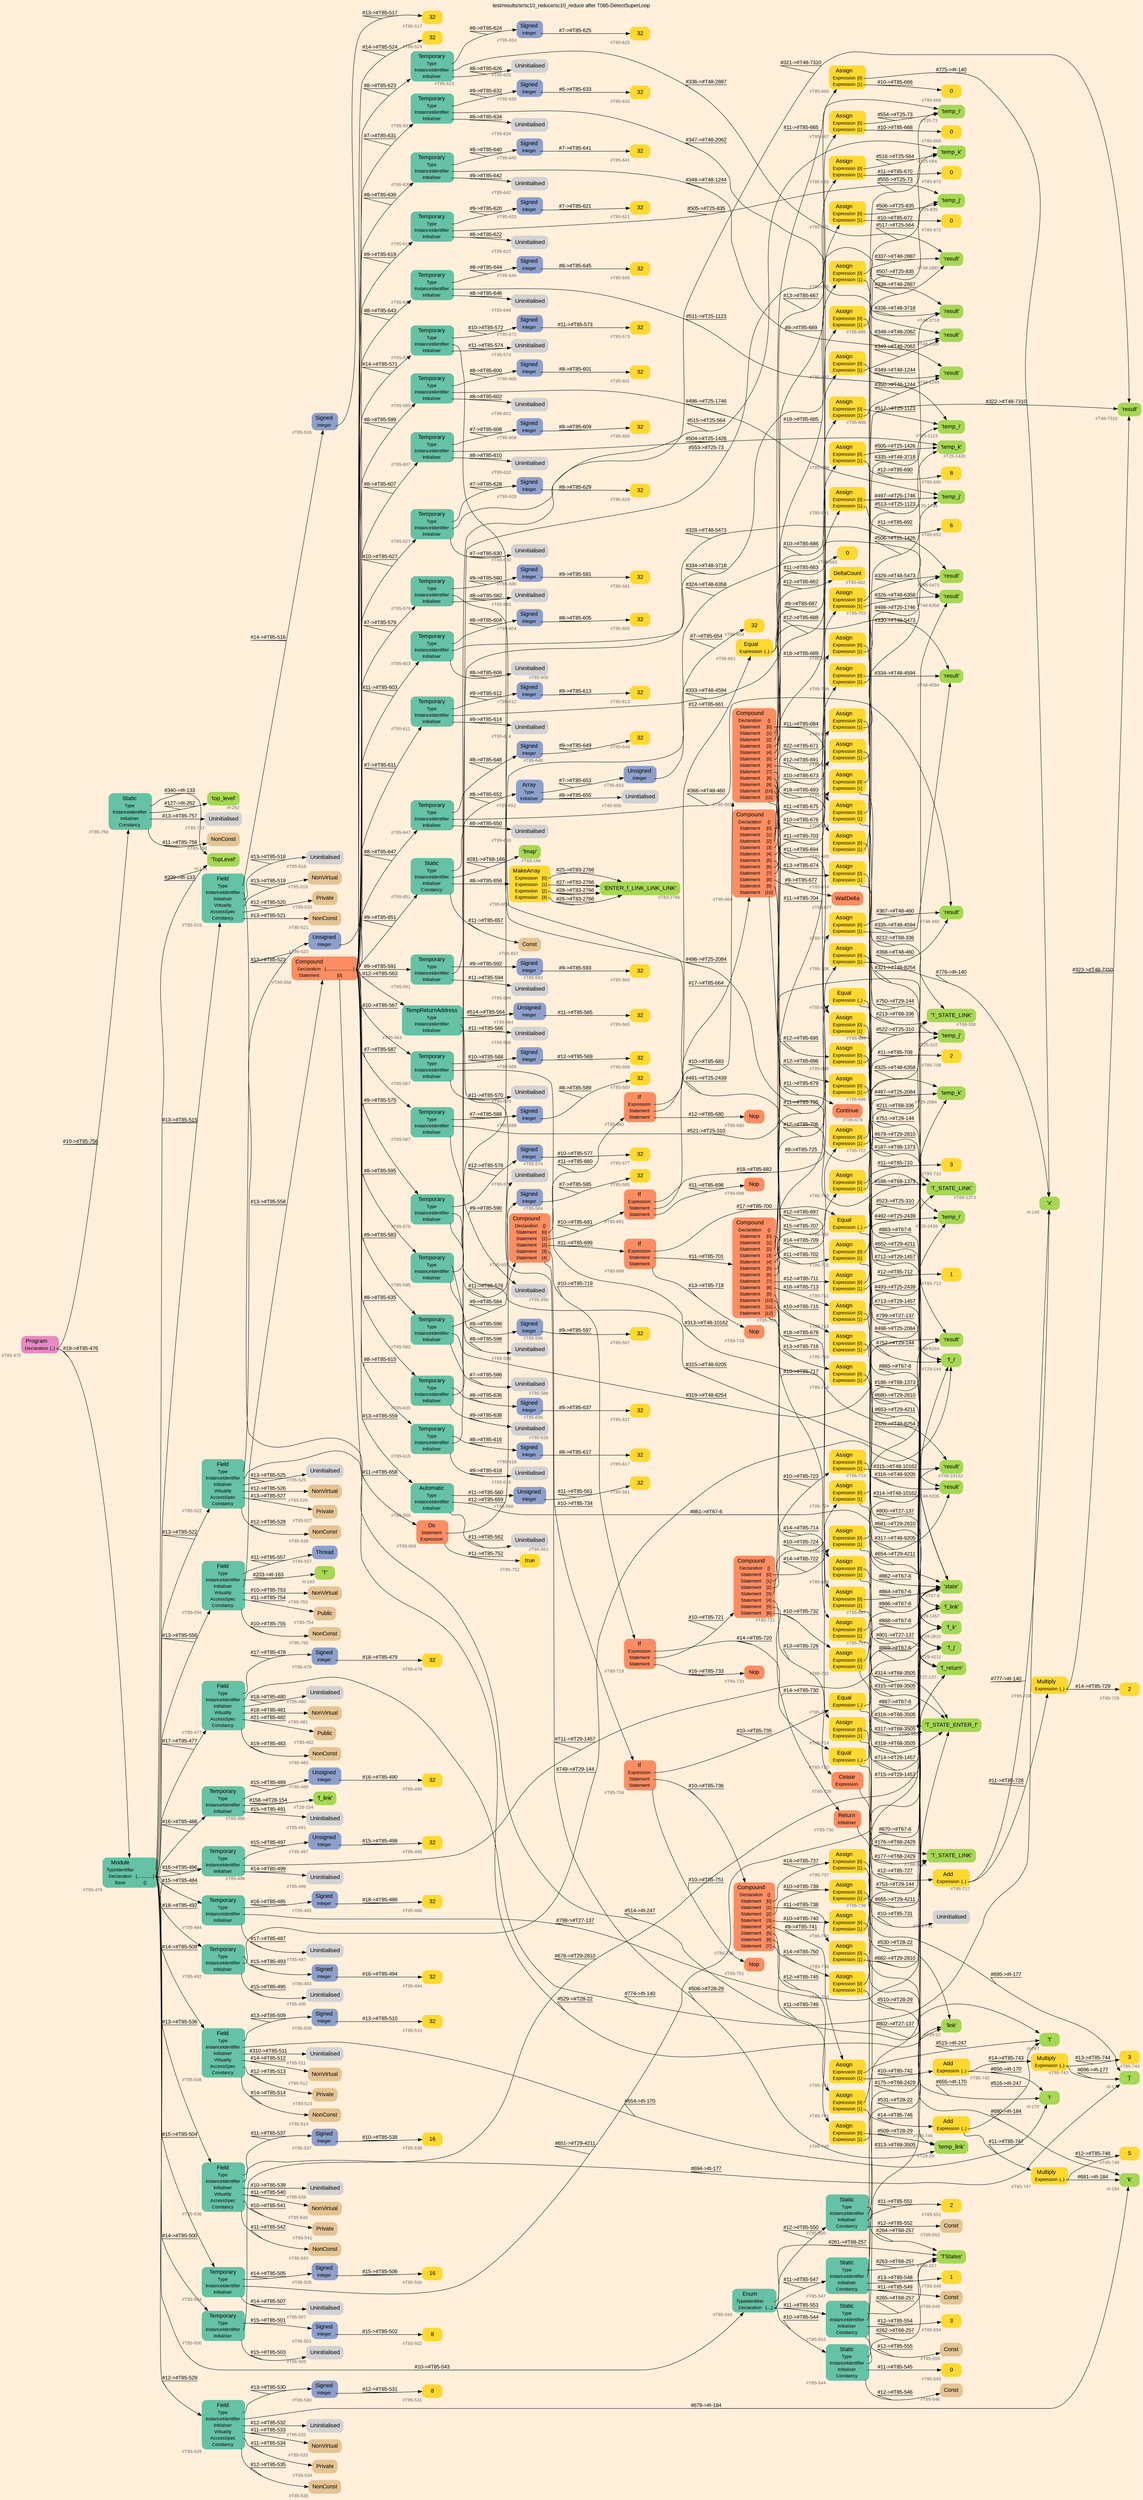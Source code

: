 digraph "test/results/sr/sc10_reduce/sc10_reduce after T085-DetectSuperLoop" {
label = "test/results/sr/sc10_reduce/sc10_reduce after T085-DetectSuperLoop"
labelloc = t
graph [
    rankdir = "LR"
    ranksep = 0.3
    bgcolor = antiquewhite1
    color = black
    fontcolor = black
    fontname = "Arial"
];
node [
    fontname = "Arial"
];
edge [
    fontname = "Arial"
];

// -------------------- node figure --------------------
// -------- block #T85-475 ----------
"#T85-475" [
    fillcolor = "/set28/4"
    xlabel = "#T85-475"
    fontsize = "12"
    fontcolor = grey40
    shape = "plaintext"
    label = <<TABLE BORDER="0" CELLBORDER="0" CELLSPACING="0">
     <TR><TD><FONT COLOR="black" POINT-SIZE="15">Program</FONT></TD></TR>
     <TR><TD><FONT COLOR="black" POINT-SIZE="12">Declaration</FONT></TD><TD PORT="port0"><FONT COLOR="black" POINT-SIZE="12">{..}</FONT></TD></TR>
    </TABLE>>
    style = "rounded,filled"
];

// -------- block #T85-476 ----------
"#T85-476" [
    fillcolor = "/set28/1"
    xlabel = "#T85-476"
    fontsize = "12"
    fontcolor = grey40
    shape = "plaintext"
    label = <<TABLE BORDER="0" CELLBORDER="0" CELLSPACING="0">
     <TR><TD><FONT COLOR="black" POINT-SIZE="15">Module</FONT></TD></TR>
     <TR><TD><FONT COLOR="black" POINT-SIZE="12">TypeIdentifier</FONT></TD><TD PORT="port0"></TD></TR>
     <TR><TD><FONT COLOR="black" POINT-SIZE="12">Declaration</FONT></TD><TD PORT="port1"><FONT COLOR="black" POINT-SIZE="12">{..............}</FONT></TD></TR>
     <TR><TD><FONT COLOR="black" POINT-SIZE="12">Base</FONT></TD><TD PORT="port2"><FONT COLOR="black" POINT-SIZE="12">{}</FONT></TD></TR>
    </TABLE>>
    style = "rounded,filled"
];

// -------- block #I-133 ----------
"#I-133" [
    fillcolor = "/set28/5"
    xlabel = "#I-133"
    fontsize = "12"
    fontcolor = grey40
    shape = "plaintext"
    label = <<TABLE BORDER="0" CELLBORDER="0" CELLSPACING="0">
     <TR><TD><FONT COLOR="black" POINT-SIZE="15">'TopLevel'</FONT></TD></TR>
    </TABLE>>
    style = "rounded,filled"
];

// -------- block #T85-477 ----------
"#T85-477" [
    fillcolor = "/set28/1"
    xlabel = "#T85-477"
    fontsize = "12"
    fontcolor = grey40
    shape = "plaintext"
    label = <<TABLE BORDER="0" CELLBORDER="0" CELLSPACING="0">
     <TR><TD><FONT COLOR="black" POINT-SIZE="15">Field</FONT></TD></TR>
     <TR><TD><FONT COLOR="black" POINT-SIZE="12">Type</FONT></TD><TD PORT="port0"></TD></TR>
     <TR><TD><FONT COLOR="black" POINT-SIZE="12">InstanceIdentifier</FONT></TD><TD PORT="port1"></TD></TR>
     <TR><TD><FONT COLOR="black" POINT-SIZE="12">Initialiser</FONT></TD><TD PORT="port2"></TD></TR>
     <TR><TD><FONT COLOR="black" POINT-SIZE="12">Virtuality</FONT></TD><TD PORT="port3"></TD></TR>
     <TR><TD><FONT COLOR="black" POINT-SIZE="12">AccessSpec</FONT></TD><TD PORT="port4"></TD></TR>
     <TR><TD><FONT COLOR="black" POINT-SIZE="12">Constancy</FONT></TD><TD PORT="port5"></TD></TR>
    </TABLE>>
    style = "rounded,filled"
];

// -------- block #T85-478 ----------
"#T85-478" [
    fillcolor = "/set28/3"
    xlabel = "#T85-478"
    fontsize = "12"
    fontcolor = grey40
    shape = "plaintext"
    label = <<TABLE BORDER="0" CELLBORDER="0" CELLSPACING="0">
     <TR><TD><FONT COLOR="black" POINT-SIZE="15">Signed</FONT></TD></TR>
     <TR><TD><FONT COLOR="black" POINT-SIZE="12">Integer</FONT></TD><TD PORT="port0"></TD></TR>
    </TABLE>>
    style = "rounded,filled"
];

// -------- block #T85-479 ----------
"#T85-479" [
    fillcolor = "/set28/6"
    xlabel = "#T85-479"
    fontsize = "12"
    fontcolor = grey40
    shape = "plaintext"
    label = <<TABLE BORDER="0" CELLBORDER="0" CELLSPACING="0">
     <TR><TD><FONT COLOR="black" POINT-SIZE="15">32</FONT></TD></TR>
    </TABLE>>
    style = "rounded,filled"
];

// -------- block #I-140 ----------
"#I-140" [
    fillcolor = "/set28/5"
    xlabel = "#I-140"
    fontsize = "12"
    fontcolor = grey40
    shape = "plaintext"
    label = <<TABLE BORDER="0" CELLBORDER="0" CELLSPACING="0">
     <TR><TD><FONT COLOR="black" POINT-SIZE="15">'x'</FONT></TD></TR>
    </TABLE>>
    style = "rounded,filled"
];

// -------- block #T85-480 ----------
"#T85-480" [
    xlabel = "#T85-480"
    fontsize = "12"
    fontcolor = grey40
    shape = "plaintext"
    label = <<TABLE BORDER="0" CELLBORDER="0" CELLSPACING="0">
     <TR><TD><FONT COLOR="black" POINT-SIZE="15">Uninitialised</FONT></TD></TR>
    </TABLE>>
    style = "rounded,filled"
];

// -------- block #T85-481 ----------
"#T85-481" [
    fillcolor = "/set28/7"
    xlabel = "#T85-481"
    fontsize = "12"
    fontcolor = grey40
    shape = "plaintext"
    label = <<TABLE BORDER="0" CELLBORDER="0" CELLSPACING="0">
     <TR><TD><FONT COLOR="black" POINT-SIZE="15">NonVirtual</FONT></TD></TR>
    </TABLE>>
    style = "rounded,filled"
];

// -------- block #T85-482 ----------
"#T85-482" [
    fillcolor = "/set28/7"
    xlabel = "#T85-482"
    fontsize = "12"
    fontcolor = grey40
    shape = "plaintext"
    label = <<TABLE BORDER="0" CELLBORDER="0" CELLSPACING="0">
     <TR><TD><FONT COLOR="black" POINT-SIZE="15">Public</FONT></TD></TR>
    </TABLE>>
    style = "rounded,filled"
];

// -------- block #T85-483 ----------
"#T85-483" [
    fillcolor = "/set28/7"
    xlabel = "#T85-483"
    fontsize = "12"
    fontcolor = grey40
    shape = "plaintext"
    label = <<TABLE BORDER="0" CELLBORDER="0" CELLSPACING="0">
     <TR><TD><FONT COLOR="black" POINT-SIZE="15">NonConst</FONT></TD></TR>
    </TABLE>>
    style = "rounded,filled"
];

// -------- block #T85-484 ----------
"#T85-484" [
    fillcolor = "/set28/1"
    xlabel = "#T85-484"
    fontsize = "12"
    fontcolor = grey40
    shape = "plaintext"
    label = <<TABLE BORDER="0" CELLBORDER="0" CELLSPACING="0">
     <TR><TD><FONT COLOR="black" POINT-SIZE="15">Temporary</FONT></TD></TR>
     <TR><TD><FONT COLOR="black" POINT-SIZE="12">Type</FONT></TD><TD PORT="port0"></TD></TR>
     <TR><TD><FONT COLOR="black" POINT-SIZE="12">InstanceIdentifier</FONT></TD><TD PORT="port1"></TD></TR>
     <TR><TD><FONT COLOR="black" POINT-SIZE="12">Initialiser</FONT></TD><TD PORT="port2"></TD></TR>
    </TABLE>>
    style = "rounded,filled"
];

// -------- block #T85-485 ----------
"#T85-485" [
    fillcolor = "/set28/3"
    xlabel = "#T85-485"
    fontsize = "12"
    fontcolor = grey40
    shape = "plaintext"
    label = <<TABLE BORDER="0" CELLBORDER="0" CELLSPACING="0">
     <TR><TD><FONT COLOR="black" POINT-SIZE="15">Signed</FONT></TD></TR>
     <TR><TD><FONT COLOR="black" POINT-SIZE="12">Integer</FONT></TD><TD PORT="port0"></TD></TR>
    </TABLE>>
    style = "rounded,filled"
];

// -------- block #T85-486 ----------
"#T85-486" [
    fillcolor = "/set28/6"
    xlabel = "#T85-486"
    fontsize = "12"
    fontcolor = grey40
    shape = "plaintext"
    label = <<TABLE BORDER="0" CELLBORDER="0" CELLSPACING="0">
     <TR><TD><FONT COLOR="black" POINT-SIZE="15">32</FONT></TD></TR>
    </TABLE>>
    style = "rounded,filled"
];

// -------- block #T27-137 ----------
"#T27-137" [
    fillcolor = "/set28/5"
    xlabel = "#T27-137"
    fontsize = "12"
    fontcolor = grey40
    shape = "plaintext"
    label = <<TABLE BORDER="0" CELLBORDER="0" CELLSPACING="0">
     <TR><TD><FONT COLOR="black" POINT-SIZE="15">'f_return'</FONT></TD></TR>
    </TABLE>>
    style = "rounded,filled"
];

// -------- block #T85-487 ----------
"#T85-487" [
    xlabel = "#T85-487"
    fontsize = "12"
    fontcolor = grey40
    shape = "plaintext"
    label = <<TABLE BORDER="0" CELLBORDER="0" CELLSPACING="0">
     <TR><TD><FONT COLOR="black" POINT-SIZE="15">Uninitialised</FONT></TD></TR>
    </TABLE>>
    style = "rounded,filled"
];

// -------- block #T85-488 ----------
"#T85-488" [
    fillcolor = "/set28/1"
    xlabel = "#T85-488"
    fontsize = "12"
    fontcolor = grey40
    shape = "plaintext"
    label = <<TABLE BORDER="0" CELLBORDER="0" CELLSPACING="0">
     <TR><TD><FONT COLOR="black" POINT-SIZE="15">Temporary</FONT></TD></TR>
     <TR><TD><FONT COLOR="black" POINT-SIZE="12">Type</FONT></TD><TD PORT="port0"></TD></TR>
     <TR><TD><FONT COLOR="black" POINT-SIZE="12">InstanceIdentifier</FONT></TD><TD PORT="port1"></TD></TR>
     <TR><TD><FONT COLOR="black" POINT-SIZE="12">Initialiser</FONT></TD><TD PORT="port2"></TD></TR>
    </TABLE>>
    style = "rounded,filled"
];

// -------- block #T85-489 ----------
"#T85-489" [
    fillcolor = "/set28/3"
    xlabel = "#T85-489"
    fontsize = "12"
    fontcolor = grey40
    shape = "plaintext"
    label = <<TABLE BORDER="0" CELLBORDER="0" CELLSPACING="0">
     <TR><TD><FONT COLOR="black" POINT-SIZE="15">Unsigned</FONT></TD></TR>
     <TR><TD><FONT COLOR="black" POINT-SIZE="12">Integer</FONT></TD><TD PORT="port0"></TD></TR>
    </TABLE>>
    style = "rounded,filled"
];

// -------- block #T85-490 ----------
"#T85-490" [
    fillcolor = "/set28/6"
    xlabel = "#T85-490"
    fontsize = "12"
    fontcolor = grey40
    shape = "plaintext"
    label = <<TABLE BORDER="0" CELLBORDER="0" CELLSPACING="0">
     <TR><TD><FONT COLOR="black" POINT-SIZE="15">32</FONT></TD></TR>
    </TABLE>>
    style = "rounded,filled"
];

// -------- block #T28-154 ----------
"#T28-154" [
    fillcolor = "/set28/5"
    xlabel = "#T28-154"
    fontsize = "12"
    fontcolor = grey40
    shape = "plaintext"
    label = <<TABLE BORDER="0" CELLBORDER="0" CELLSPACING="0">
     <TR><TD><FONT COLOR="black" POINT-SIZE="15">'f_link'</FONT></TD></TR>
    </TABLE>>
    style = "rounded,filled"
];

// -------- block #T85-491 ----------
"#T85-491" [
    xlabel = "#T85-491"
    fontsize = "12"
    fontcolor = grey40
    shape = "plaintext"
    label = <<TABLE BORDER="0" CELLBORDER="0" CELLSPACING="0">
     <TR><TD><FONT COLOR="black" POINT-SIZE="15">Uninitialised</FONT></TD></TR>
    </TABLE>>
    style = "rounded,filled"
];

// -------- block #T85-492 ----------
"#T85-492" [
    fillcolor = "/set28/1"
    xlabel = "#T85-492"
    fontsize = "12"
    fontcolor = grey40
    shape = "plaintext"
    label = <<TABLE BORDER="0" CELLBORDER="0" CELLSPACING="0">
     <TR><TD><FONT COLOR="black" POINT-SIZE="15">Temporary</FONT></TD></TR>
     <TR><TD><FONT COLOR="black" POINT-SIZE="12">Type</FONT></TD><TD PORT="port0"></TD></TR>
     <TR><TD><FONT COLOR="black" POINT-SIZE="12">InstanceIdentifier</FONT></TD><TD PORT="port1"></TD></TR>
     <TR><TD><FONT COLOR="black" POINT-SIZE="12">Initialiser</FONT></TD><TD PORT="port2"></TD></TR>
    </TABLE>>
    style = "rounded,filled"
];

// -------- block #T85-493 ----------
"#T85-493" [
    fillcolor = "/set28/3"
    xlabel = "#T85-493"
    fontsize = "12"
    fontcolor = grey40
    shape = "plaintext"
    label = <<TABLE BORDER="0" CELLBORDER="0" CELLSPACING="0">
     <TR><TD><FONT COLOR="black" POINT-SIZE="15">Signed</FONT></TD></TR>
     <TR><TD><FONT COLOR="black" POINT-SIZE="12">Integer</FONT></TD><TD PORT="port0"></TD></TR>
    </TABLE>>
    style = "rounded,filled"
];

// -------- block #T85-494 ----------
"#T85-494" [
    fillcolor = "/set28/6"
    xlabel = "#T85-494"
    fontsize = "12"
    fontcolor = grey40
    shape = "plaintext"
    label = <<TABLE BORDER="0" CELLBORDER="0" CELLSPACING="0">
     <TR><TD><FONT COLOR="black" POINT-SIZE="15">32</FONT></TD></TR>
    </TABLE>>
    style = "rounded,filled"
];

// -------- block #T29-144 ----------
"#T29-144" [
    fillcolor = "/set28/5"
    xlabel = "#T29-144"
    fontsize = "12"
    fontcolor = grey40
    shape = "plaintext"
    label = <<TABLE BORDER="0" CELLBORDER="0" CELLSPACING="0">
     <TR><TD><FONT COLOR="black" POINT-SIZE="15">'f_i'</FONT></TD></TR>
    </TABLE>>
    style = "rounded,filled"
];

// -------- block #T85-495 ----------
"#T85-495" [
    xlabel = "#T85-495"
    fontsize = "12"
    fontcolor = grey40
    shape = "plaintext"
    label = <<TABLE BORDER="0" CELLBORDER="0" CELLSPACING="0">
     <TR><TD><FONT COLOR="black" POINT-SIZE="15">Uninitialised</FONT></TD></TR>
    </TABLE>>
    style = "rounded,filled"
];

// -------- block #T85-496 ----------
"#T85-496" [
    fillcolor = "/set28/1"
    xlabel = "#T85-496"
    fontsize = "12"
    fontcolor = grey40
    shape = "plaintext"
    label = <<TABLE BORDER="0" CELLBORDER="0" CELLSPACING="0">
     <TR><TD><FONT COLOR="black" POINT-SIZE="15">Temporary</FONT></TD></TR>
     <TR><TD><FONT COLOR="black" POINT-SIZE="12">Type</FONT></TD><TD PORT="port0"></TD></TR>
     <TR><TD><FONT COLOR="black" POINT-SIZE="12">InstanceIdentifier</FONT></TD><TD PORT="port1"></TD></TR>
     <TR><TD><FONT COLOR="black" POINT-SIZE="12">Initialiser</FONT></TD><TD PORT="port2"></TD></TR>
    </TABLE>>
    style = "rounded,filled"
];

// -------- block #T85-497 ----------
"#T85-497" [
    fillcolor = "/set28/3"
    xlabel = "#T85-497"
    fontsize = "12"
    fontcolor = grey40
    shape = "plaintext"
    label = <<TABLE BORDER="0" CELLBORDER="0" CELLSPACING="0">
     <TR><TD><FONT COLOR="black" POINT-SIZE="15">Unsigned</FONT></TD></TR>
     <TR><TD><FONT COLOR="black" POINT-SIZE="12">Integer</FONT></TD><TD PORT="port0"></TD></TR>
    </TABLE>>
    style = "rounded,filled"
];

// -------- block #T85-498 ----------
"#T85-498" [
    fillcolor = "/set28/6"
    xlabel = "#T85-498"
    fontsize = "12"
    fontcolor = grey40
    shape = "plaintext"
    label = <<TABLE BORDER="0" CELLBORDER="0" CELLSPACING="0">
     <TR><TD><FONT COLOR="black" POINT-SIZE="15">32</FONT></TD></TR>
    </TABLE>>
    style = "rounded,filled"
];

// -------- block #T29-1457 ----------
"#T29-1457" [
    fillcolor = "/set28/5"
    xlabel = "#T29-1457"
    fontsize = "12"
    fontcolor = grey40
    shape = "plaintext"
    label = <<TABLE BORDER="0" CELLBORDER="0" CELLSPACING="0">
     <TR><TD><FONT COLOR="black" POINT-SIZE="15">'f_link'</FONT></TD></TR>
    </TABLE>>
    style = "rounded,filled"
];

// -------- block #T85-499 ----------
"#T85-499" [
    xlabel = "#T85-499"
    fontsize = "12"
    fontcolor = grey40
    shape = "plaintext"
    label = <<TABLE BORDER="0" CELLBORDER="0" CELLSPACING="0">
     <TR><TD><FONT COLOR="black" POINT-SIZE="15">Uninitialised</FONT></TD></TR>
    </TABLE>>
    style = "rounded,filled"
];

// -------- block #T85-500 ----------
"#T85-500" [
    fillcolor = "/set28/1"
    xlabel = "#T85-500"
    fontsize = "12"
    fontcolor = grey40
    shape = "plaintext"
    label = <<TABLE BORDER="0" CELLBORDER="0" CELLSPACING="0">
     <TR><TD><FONT COLOR="black" POINT-SIZE="15">Temporary</FONT></TD></TR>
     <TR><TD><FONT COLOR="black" POINT-SIZE="12">Type</FONT></TD><TD PORT="port0"></TD></TR>
     <TR><TD><FONT COLOR="black" POINT-SIZE="12">InstanceIdentifier</FONT></TD><TD PORT="port1"></TD></TR>
     <TR><TD><FONT COLOR="black" POINT-SIZE="12">Initialiser</FONT></TD><TD PORT="port2"></TD></TR>
    </TABLE>>
    style = "rounded,filled"
];

// -------- block #T85-501 ----------
"#T85-501" [
    fillcolor = "/set28/3"
    xlabel = "#T85-501"
    fontsize = "12"
    fontcolor = grey40
    shape = "plaintext"
    label = <<TABLE BORDER="0" CELLBORDER="0" CELLSPACING="0">
     <TR><TD><FONT COLOR="black" POINT-SIZE="15">Signed</FONT></TD></TR>
     <TR><TD><FONT COLOR="black" POINT-SIZE="12">Integer</FONT></TD><TD PORT="port0"></TD></TR>
    </TABLE>>
    style = "rounded,filled"
];

// -------- block #T85-502 ----------
"#T85-502" [
    fillcolor = "/set28/6"
    xlabel = "#T85-502"
    fontsize = "12"
    fontcolor = grey40
    shape = "plaintext"
    label = <<TABLE BORDER="0" CELLBORDER="0" CELLSPACING="0">
     <TR><TD><FONT COLOR="black" POINT-SIZE="15">8</FONT></TD></TR>
    </TABLE>>
    style = "rounded,filled"
];

// -------- block #T29-2810 ----------
"#T29-2810" [
    fillcolor = "/set28/5"
    xlabel = "#T29-2810"
    fontsize = "12"
    fontcolor = grey40
    shape = "plaintext"
    label = <<TABLE BORDER="0" CELLBORDER="0" CELLSPACING="0">
     <TR><TD><FONT COLOR="black" POINT-SIZE="15">'f_k'</FONT></TD></TR>
    </TABLE>>
    style = "rounded,filled"
];

// -------- block #T85-503 ----------
"#T85-503" [
    xlabel = "#T85-503"
    fontsize = "12"
    fontcolor = grey40
    shape = "plaintext"
    label = <<TABLE BORDER="0" CELLBORDER="0" CELLSPACING="0">
     <TR><TD><FONT COLOR="black" POINT-SIZE="15">Uninitialised</FONT></TD></TR>
    </TABLE>>
    style = "rounded,filled"
];

// -------- block #T85-504 ----------
"#T85-504" [
    fillcolor = "/set28/1"
    xlabel = "#T85-504"
    fontsize = "12"
    fontcolor = grey40
    shape = "plaintext"
    label = <<TABLE BORDER="0" CELLBORDER="0" CELLSPACING="0">
     <TR><TD><FONT COLOR="black" POINT-SIZE="15">Temporary</FONT></TD></TR>
     <TR><TD><FONT COLOR="black" POINT-SIZE="12">Type</FONT></TD><TD PORT="port0"></TD></TR>
     <TR><TD><FONT COLOR="black" POINT-SIZE="12">InstanceIdentifier</FONT></TD><TD PORT="port1"></TD></TR>
     <TR><TD><FONT COLOR="black" POINT-SIZE="12">Initialiser</FONT></TD><TD PORT="port2"></TD></TR>
    </TABLE>>
    style = "rounded,filled"
];

// -------- block #T85-505 ----------
"#T85-505" [
    fillcolor = "/set28/3"
    xlabel = "#T85-505"
    fontsize = "12"
    fontcolor = grey40
    shape = "plaintext"
    label = <<TABLE BORDER="0" CELLBORDER="0" CELLSPACING="0">
     <TR><TD><FONT COLOR="black" POINT-SIZE="15">Signed</FONT></TD></TR>
     <TR><TD><FONT COLOR="black" POINT-SIZE="12">Integer</FONT></TD><TD PORT="port0"></TD></TR>
    </TABLE>>
    style = "rounded,filled"
];

// -------- block #T85-506 ----------
"#T85-506" [
    fillcolor = "/set28/6"
    xlabel = "#T85-506"
    fontsize = "12"
    fontcolor = grey40
    shape = "plaintext"
    label = <<TABLE BORDER="0" CELLBORDER="0" CELLSPACING="0">
     <TR><TD><FONT COLOR="black" POINT-SIZE="15">16</FONT></TD></TR>
    </TABLE>>
    style = "rounded,filled"
];

// -------- block #T29-4211 ----------
"#T29-4211" [
    fillcolor = "/set28/5"
    xlabel = "#T29-4211"
    fontsize = "12"
    fontcolor = grey40
    shape = "plaintext"
    label = <<TABLE BORDER="0" CELLBORDER="0" CELLSPACING="0">
     <TR><TD><FONT COLOR="black" POINT-SIZE="15">'f_j'</FONT></TD></TR>
    </TABLE>>
    style = "rounded,filled"
];

// -------- block #T85-507 ----------
"#T85-507" [
    xlabel = "#T85-507"
    fontsize = "12"
    fontcolor = grey40
    shape = "plaintext"
    label = <<TABLE BORDER="0" CELLBORDER="0" CELLSPACING="0">
     <TR><TD><FONT COLOR="black" POINT-SIZE="15">Uninitialised</FONT></TD></TR>
    </TABLE>>
    style = "rounded,filled"
];

// -------- block #T85-508 ----------
"#T85-508" [
    fillcolor = "/set28/1"
    xlabel = "#T85-508"
    fontsize = "12"
    fontcolor = grey40
    shape = "plaintext"
    label = <<TABLE BORDER="0" CELLBORDER="0" CELLSPACING="0">
     <TR><TD><FONT COLOR="black" POINT-SIZE="15">Field</FONT></TD></TR>
     <TR><TD><FONT COLOR="black" POINT-SIZE="12">Type</FONT></TD><TD PORT="port0"></TD></TR>
     <TR><TD><FONT COLOR="black" POINT-SIZE="12">InstanceIdentifier</FONT></TD><TD PORT="port1"></TD></TR>
     <TR><TD><FONT COLOR="black" POINT-SIZE="12">Initialiser</FONT></TD><TD PORT="port2"></TD></TR>
     <TR><TD><FONT COLOR="black" POINT-SIZE="12">Virtuality</FONT></TD><TD PORT="port3"></TD></TR>
     <TR><TD><FONT COLOR="black" POINT-SIZE="12">AccessSpec</FONT></TD><TD PORT="port4"></TD></TR>
     <TR><TD><FONT COLOR="black" POINT-SIZE="12">Constancy</FONT></TD><TD PORT="port5"></TD></TR>
    </TABLE>>
    style = "rounded,filled"
];

// -------- block #T85-509 ----------
"#T85-509" [
    fillcolor = "/set28/3"
    xlabel = "#T85-509"
    fontsize = "12"
    fontcolor = grey40
    shape = "plaintext"
    label = <<TABLE BORDER="0" CELLBORDER="0" CELLSPACING="0">
     <TR><TD><FONT COLOR="black" POINT-SIZE="15">Signed</FONT></TD></TR>
     <TR><TD><FONT COLOR="black" POINT-SIZE="12">Integer</FONT></TD><TD PORT="port0"></TD></TR>
    </TABLE>>
    style = "rounded,filled"
];

// -------- block #T85-510 ----------
"#T85-510" [
    fillcolor = "/set28/6"
    xlabel = "#T85-510"
    fontsize = "12"
    fontcolor = grey40
    shape = "plaintext"
    label = <<TABLE BORDER="0" CELLBORDER="0" CELLSPACING="0">
     <TR><TD><FONT COLOR="black" POINT-SIZE="15">32</FONT></TD></TR>
    </TABLE>>
    style = "rounded,filled"
];

// -------- block #I-170 ----------
"#I-170" [
    fillcolor = "/set28/5"
    xlabel = "#I-170"
    fontsize = "12"
    fontcolor = grey40
    shape = "plaintext"
    label = <<TABLE BORDER="0" CELLBORDER="0" CELLSPACING="0">
     <TR><TD><FONT COLOR="black" POINT-SIZE="15">'i'</FONT></TD></TR>
    </TABLE>>
    style = "rounded,filled"
];

// -------- block #T85-511 ----------
"#T85-511" [
    xlabel = "#T85-511"
    fontsize = "12"
    fontcolor = grey40
    shape = "plaintext"
    label = <<TABLE BORDER="0" CELLBORDER="0" CELLSPACING="0">
     <TR><TD><FONT COLOR="black" POINT-SIZE="15">Uninitialised</FONT></TD></TR>
    </TABLE>>
    style = "rounded,filled"
];

// -------- block #T85-512 ----------
"#T85-512" [
    fillcolor = "/set28/7"
    xlabel = "#T85-512"
    fontsize = "12"
    fontcolor = grey40
    shape = "plaintext"
    label = <<TABLE BORDER="0" CELLBORDER="0" CELLSPACING="0">
     <TR><TD><FONT COLOR="black" POINT-SIZE="15">NonVirtual</FONT></TD></TR>
    </TABLE>>
    style = "rounded,filled"
];

// -------- block #T85-513 ----------
"#T85-513" [
    fillcolor = "/set28/7"
    xlabel = "#T85-513"
    fontsize = "12"
    fontcolor = grey40
    shape = "plaintext"
    label = <<TABLE BORDER="0" CELLBORDER="0" CELLSPACING="0">
     <TR><TD><FONT COLOR="black" POINT-SIZE="15">Private</FONT></TD></TR>
    </TABLE>>
    style = "rounded,filled"
];

// -------- block #T85-514 ----------
"#T85-514" [
    fillcolor = "/set28/7"
    xlabel = "#T85-514"
    fontsize = "12"
    fontcolor = grey40
    shape = "plaintext"
    label = <<TABLE BORDER="0" CELLBORDER="0" CELLSPACING="0">
     <TR><TD><FONT COLOR="black" POINT-SIZE="15">NonConst</FONT></TD></TR>
    </TABLE>>
    style = "rounded,filled"
];

// -------- block #T85-515 ----------
"#T85-515" [
    fillcolor = "/set28/1"
    xlabel = "#T85-515"
    fontsize = "12"
    fontcolor = grey40
    shape = "plaintext"
    label = <<TABLE BORDER="0" CELLBORDER="0" CELLSPACING="0">
     <TR><TD><FONT COLOR="black" POINT-SIZE="15">Field</FONT></TD></TR>
     <TR><TD><FONT COLOR="black" POINT-SIZE="12">Type</FONT></TD><TD PORT="port0"></TD></TR>
     <TR><TD><FONT COLOR="black" POINT-SIZE="12">InstanceIdentifier</FONT></TD><TD PORT="port1"></TD></TR>
     <TR><TD><FONT COLOR="black" POINT-SIZE="12">Initialiser</FONT></TD><TD PORT="port2"></TD></TR>
     <TR><TD><FONT COLOR="black" POINT-SIZE="12">Virtuality</FONT></TD><TD PORT="port3"></TD></TR>
     <TR><TD><FONT COLOR="black" POINT-SIZE="12">AccessSpec</FONT></TD><TD PORT="port4"></TD></TR>
     <TR><TD><FONT COLOR="black" POINT-SIZE="12">Constancy</FONT></TD><TD PORT="port5"></TD></TR>
    </TABLE>>
    style = "rounded,filled"
];

// -------- block #T85-516 ----------
"#T85-516" [
    fillcolor = "/set28/3"
    xlabel = "#T85-516"
    fontsize = "12"
    fontcolor = grey40
    shape = "plaintext"
    label = <<TABLE BORDER="0" CELLBORDER="0" CELLSPACING="0">
     <TR><TD><FONT COLOR="black" POINT-SIZE="15">Signed</FONT></TD></TR>
     <TR><TD><FONT COLOR="black" POINT-SIZE="12">Integer</FONT></TD><TD PORT="port0"></TD></TR>
    </TABLE>>
    style = "rounded,filled"
];

// -------- block #T85-517 ----------
"#T85-517" [
    fillcolor = "/set28/6"
    xlabel = "#T85-517"
    fontsize = "12"
    fontcolor = grey40
    shape = "plaintext"
    label = <<TABLE BORDER="0" CELLBORDER="0" CELLSPACING="0">
     <TR><TD><FONT COLOR="black" POINT-SIZE="15">32</FONT></TD></TR>
    </TABLE>>
    style = "rounded,filled"
];

// -------- block #I-247 ----------
"#I-247" [
    fillcolor = "/set28/5"
    xlabel = "#I-247"
    fontsize = "12"
    fontcolor = grey40
    shape = "plaintext"
    label = <<TABLE BORDER="0" CELLBORDER="0" CELLSPACING="0">
     <TR><TD><FONT COLOR="black" POINT-SIZE="15">'t'</FONT></TD></TR>
    </TABLE>>
    style = "rounded,filled"
];

// -------- block #T85-518 ----------
"#T85-518" [
    xlabel = "#T85-518"
    fontsize = "12"
    fontcolor = grey40
    shape = "plaintext"
    label = <<TABLE BORDER="0" CELLBORDER="0" CELLSPACING="0">
     <TR><TD><FONT COLOR="black" POINT-SIZE="15">Uninitialised</FONT></TD></TR>
    </TABLE>>
    style = "rounded,filled"
];

// -------- block #T85-519 ----------
"#T85-519" [
    fillcolor = "/set28/7"
    xlabel = "#T85-519"
    fontsize = "12"
    fontcolor = grey40
    shape = "plaintext"
    label = <<TABLE BORDER="0" CELLBORDER="0" CELLSPACING="0">
     <TR><TD><FONT COLOR="black" POINT-SIZE="15">NonVirtual</FONT></TD></TR>
    </TABLE>>
    style = "rounded,filled"
];

// -------- block #T85-520 ----------
"#T85-520" [
    fillcolor = "/set28/7"
    xlabel = "#T85-520"
    fontsize = "12"
    fontcolor = grey40
    shape = "plaintext"
    label = <<TABLE BORDER="0" CELLBORDER="0" CELLSPACING="0">
     <TR><TD><FONT COLOR="black" POINT-SIZE="15">Private</FONT></TD></TR>
    </TABLE>>
    style = "rounded,filled"
];

// -------- block #T85-521 ----------
"#T85-521" [
    fillcolor = "/set28/7"
    xlabel = "#T85-521"
    fontsize = "12"
    fontcolor = grey40
    shape = "plaintext"
    label = <<TABLE BORDER="0" CELLBORDER="0" CELLSPACING="0">
     <TR><TD><FONT COLOR="black" POINT-SIZE="15">NonConst</FONT></TD></TR>
    </TABLE>>
    style = "rounded,filled"
];

// -------- block #T85-522 ----------
"#T85-522" [
    fillcolor = "/set28/1"
    xlabel = "#T85-522"
    fontsize = "12"
    fontcolor = grey40
    shape = "plaintext"
    label = <<TABLE BORDER="0" CELLBORDER="0" CELLSPACING="0">
     <TR><TD><FONT COLOR="black" POINT-SIZE="15">Field</FONT></TD></TR>
     <TR><TD><FONT COLOR="black" POINT-SIZE="12">Type</FONT></TD><TD PORT="port0"></TD></TR>
     <TR><TD><FONT COLOR="black" POINT-SIZE="12">InstanceIdentifier</FONT></TD><TD PORT="port1"></TD></TR>
     <TR><TD><FONT COLOR="black" POINT-SIZE="12">Initialiser</FONT></TD><TD PORT="port2"></TD></TR>
     <TR><TD><FONT COLOR="black" POINT-SIZE="12">Virtuality</FONT></TD><TD PORT="port3"></TD></TR>
     <TR><TD><FONT COLOR="black" POINT-SIZE="12">AccessSpec</FONT></TD><TD PORT="port4"></TD></TR>
     <TR><TD><FONT COLOR="black" POINT-SIZE="12">Constancy</FONT></TD><TD PORT="port5"></TD></TR>
    </TABLE>>
    style = "rounded,filled"
];

// -------- block #T85-523 ----------
"#T85-523" [
    fillcolor = "/set28/3"
    xlabel = "#T85-523"
    fontsize = "12"
    fontcolor = grey40
    shape = "plaintext"
    label = <<TABLE BORDER="0" CELLBORDER="0" CELLSPACING="0">
     <TR><TD><FONT COLOR="black" POINT-SIZE="15">Unsigned</FONT></TD></TR>
     <TR><TD><FONT COLOR="black" POINT-SIZE="12">Integer</FONT></TD><TD PORT="port0"></TD></TR>
    </TABLE>>
    style = "rounded,filled"
];

// -------- block #T85-524 ----------
"#T85-524" [
    fillcolor = "/set28/6"
    xlabel = "#T85-524"
    fontsize = "12"
    fontcolor = grey40
    shape = "plaintext"
    label = <<TABLE BORDER="0" CELLBORDER="0" CELLSPACING="0">
     <TR><TD><FONT COLOR="black" POINT-SIZE="15">32</FONT></TD></TR>
    </TABLE>>
    style = "rounded,filled"
];

// -------- block #T28-22 ----------
"#T28-22" [
    fillcolor = "/set28/5"
    xlabel = "#T28-22"
    fontsize = "12"
    fontcolor = grey40
    shape = "plaintext"
    label = <<TABLE BORDER="0" CELLBORDER="0" CELLSPACING="0">
     <TR><TD><FONT COLOR="black" POINT-SIZE="15">'link'</FONT></TD></TR>
    </TABLE>>
    style = "rounded,filled"
];

// -------- block #T85-525 ----------
"#T85-525" [
    xlabel = "#T85-525"
    fontsize = "12"
    fontcolor = grey40
    shape = "plaintext"
    label = <<TABLE BORDER="0" CELLBORDER="0" CELLSPACING="0">
     <TR><TD><FONT COLOR="black" POINT-SIZE="15">Uninitialised</FONT></TD></TR>
    </TABLE>>
    style = "rounded,filled"
];

// -------- block #T85-526 ----------
"#T85-526" [
    fillcolor = "/set28/7"
    xlabel = "#T85-526"
    fontsize = "12"
    fontcolor = grey40
    shape = "plaintext"
    label = <<TABLE BORDER="0" CELLBORDER="0" CELLSPACING="0">
     <TR><TD><FONT COLOR="black" POINT-SIZE="15">NonVirtual</FONT></TD></TR>
    </TABLE>>
    style = "rounded,filled"
];

// -------- block #T85-527 ----------
"#T85-527" [
    fillcolor = "/set28/7"
    xlabel = "#T85-527"
    fontsize = "12"
    fontcolor = grey40
    shape = "plaintext"
    label = <<TABLE BORDER="0" CELLBORDER="0" CELLSPACING="0">
     <TR><TD><FONT COLOR="black" POINT-SIZE="15">Private</FONT></TD></TR>
    </TABLE>>
    style = "rounded,filled"
];

// -------- block #T85-528 ----------
"#T85-528" [
    fillcolor = "/set28/7"
    xlabel = "#T85-528"
    fontsize = "12"
    fontcolor = grey40
    shape = "plaintext"
    label = <<TABLE BORDER="0" CELLBORDER="0" CELLSPACING="0">
     <TR><TD><FONT COLOR="black" POINT-SIZE="15">NonConst</FONT></TD></TR>
    </TABLE>>
    style = "rounded,filled"
];

// -------- block #T85-529 ----------
"#T85-529" [
    fillcolor = "/set28/1"
    xlabel = "#T85-529"
    fontsize = "12"
    fontcolor = grey40
    shape = "plaintext"
    label = <<TABLE BORDER="0" CELLBORDER="0" CELLSPACING="0">
     <TR><TD><FONT COLOR="black" POINT-SIZE="15">Field</FONT></TD></TR>
     <TR><TD><FONT COLOR="black" POINT-SIZE="12">Type</FONT></TD><TD PORT="port0"></TD></TR>
     <TR><TD><FONT COLOR="black" POINT-SIZE="12">InstanceIdentifier</FONT></TD><TD PORT="port1"></TD></TR>
     <TR><TD><FONT COLOR="black" POINT-SIZE="12">Initialiser</FONT></TD><TD PORT="port2"></TD></TR>
     <TR><TD><FONT COLOR="black" POINT-SIZE="12">Virtuality</FONT></TD><TD PORT="port3"></TD></TR>
     <TR><TD><FONT COLOR="black" POINT-SIZE="12">AccessSpec</FONT></TD><TD PORT="port4"></TD></TR>
     <TR><TD><FONT COLOR="black" POINT-SIZE="12">Constancy</FONT></TD><TD PORT="port5"></TD></TR>
    </TABLE>>
    style = "rounded,filled"
];

// -------- block #T85-530 ----------
"#T85-530" [
    fillcolor = "/set28/3"
    xlabel = "#T85-530"
    fontsize = "12"
    fontcolor = grey40
    shape = "plaintext"
    label = <<TABLE BORDER="0" CELLBORDER="0" CELLSPACING="0">
     <TR><TD><FONT COLOR="black" POINT-SIZE="15">Signed</FONT></TD></TR>
     <TR><TD><FONT COLOR="black" POINT-SIZE="12">Integer</FONT></TD><TD PORT="port0"></TD></TR>
    </TABLE>>
    style = "rounded,filled"
];

// -------- block #T85-531 ----------
"#T85-531" [
    fillcolor = "/set28/6"
    xlabel = "#T85-531"
    fontsize = "12"
    fontcolor = grey40
    shape = "plaintext"
    label = <<TABLE BORDER="0" CELLBORDER="0" CELLSPACING="0">
     <TR><TD><FONT COLOR="black" POINT-SIZE="15">8</FONT></TD></TR>
    </TABLE>>
    style = "rounded,filled"
];

// -------- block #I-184 ----------
"#I-184" [
    fillcolor = "/set28/5"
    xlabel = "#I-184"
    fontsize = "12"
    fontcolor = grey40
    shape = "plaintext"
    label = <<TABLE BORDER="0" CELLBORDER="0" CELLSPACING="0">
     <TR><TD><FONT COLOR="black" POINT-SIZE="15">'k'</FONT></TD></TR>
    </TABLE>>
    style = "rounded,filled"
];

// -------- block #T85-532 ----------
"#T85-532" [
    xlabel = "#T85-532"
    fontsize = "12"
    fontcolor = grey40
    shape = "plaintext"
    label = <<TABLE BORDER="0" CELLBORDER="0" CELLSPACING="0">
     <TR><TD><FONT COLOR="black" POINT-SIZE="15">Uninitialised</FONT></TD></TR>
    </TABLE>>
    style = "rounded,filled"
];

// -------- block #T85-533 ----------
"#T85-533" [
    fillcolor = "/set28/7"
    xlabel = "#T85-533"
    fontsize = "12"
    fontcolor = grey40
    shape = "plaintext"
    label = <<TABLE BORDER="0" CELLBORDER="0" CELLSPACING="0">
     <TR><TD><FONT COLOR="black" POINT-SIZE="15">NonVirtual</FONT></TD></TR>
    </TABLE>>
    style = "rounded,filled"
];

// -------- block #T85-534 ----------
"#T85-534" [
    fillcolor = "/set28/7"
    xlabel = "#T85-534"
    fontsize = "12"
    fontcolor = grey40
    shape = "plaintext"
    label = <<TABLE BORDER="0" CELLBORDER="0" CELLSPACING="0">
     <TR><TD><FONT COLOR="black" POINT-SIZE="15">Private</FONT></TD></TR>
    </TABLE>>
    style = "rounded,filled"
];

// -------- block #T85-535 ----------
"#T85-535" [
    fillcolor = "/set28/7"
    xlabel = "#T85-535"
    fontsize = "12"
    fontcolor = grey40
    shape = "plaintext"
    label = <<TABLE BORDER="0" CELLBORDER="0" CELLSPACING="0">
     <TR><TD><FONT COLOR="black" POINT-SIZE="15">NonConst</FONT></TD></TR>
    </TABLE>>
    style = "rounded,filled"
];

// -------- block #T85-536 ----------
"#T85-536" [
    fillcolor = "/set28/1"
    xlabel = "#T85-536"
    fontsize = "12"
    fontcolor = grey40
    shape = "plaintext"
    label = <<TABLE BORDER="0" CELLBORDER="0" CELLSPACING="0">
     <TR><TD><FONT COLOR="black" POINT-SIZE="15">Field</FONT></TD></TR>
     <TR><TD><FONT COLOR="black" POINT-SIZE="12">Type</FONT></TD><TD PORT="port0"></TD></TR>
     <TR><TD><FONT COLOR="black" POINT-SIZE="12">InstanceIdentifier</FONT></TD><TD PORT="port1"></TD></TR>
     <TR><TD><FONT COLOR="black" POINT-SIZE="12">Initialiser</FONT></TD><TD PORT="port2"></TD></TR>
     <TR><TD><FONT COLOR="black" POINT-SIZE="12">Virtuality</FONT></TD><TD PORT="port3"></TD></TR>
     <TR><TD><FONT COLOR="black" POINT-SIZE="12">AccessSpec</FONT></TD><TD PORT="port4"></TD></TR>
     <TR><TD><FONT COLOR="black" POINT-SIZE="12">Constancy</FONT></TD><TD PORT="port5"></TD></TR>
    </TABLE>>
    style = "rounded,filled"
];

// -------- block #T85-537 ----------
"#T85-537" [
    fillcolor = "/set28/3"
    xlabel = "#T85-537"
    fontsize = "12"
    fontcolor = grey40
    shape = "plaintext"
    label = <<TABLE BORDER="0" CELLBORDER="0" CELLSPACING="0">
     <TR><TD><FONT COLOR="black" POINT-SIZE="15">Signed</FONT></TD></TR>
     <TR><TD><FONT COLOR="black" POINT-SIZE="12">Integer</FONT></TD><TD PORT="port0"></TD></TR>
    </TABLE>>
    style = "rounded,filled"
];

// -------- block #T85-538 ----------
"#T85-538" [
    fillcolor = "/set28/6"
    xlabel = "#T85-538"
    fontsize = "12"
    fontcolor = grey40
    shape = "plaintext"
    label = <<TABLE BORDER="0" CELLBORDER="0" CELLSPACING="0">
     <TR><TD><FONT COLOR="black" POINT-SIZE="15">16</FONT></TD></TR>
    </TABLE>>
    style = "rounded,filled"
];

// -------- block #I-177 ----------
"#I-177" [
    fillcolor = "/set28/5"
    xlabel = "#I-177"
    fontsize = "12"
    fontcolor = grey40
    shape = "plaintext"
    label = <<TABLE BORDER="0" CELLBORDER="0" CELLSPACING="0">
     <TR><TD><FONT COLOR="black" POINT-SIZE="15">'j'</FONT></TD></TR>
    </TABLE>>
    style = "rounded,filled"
];

// -------- block #T85-539 ----------
"#T85-539" [
    xlabel = "#T85-539"
    fontsize = "12"
    fontcolor = grey40
    shape = "plaintext"
    label = <<TABLE BORDER="0" CELLBORDER="0" CELLSPACING="0">
     <TR><TD><FONT COLOR="black" POINT-SIZE="15">Uninitialised</FONT></TD></TR>
    </TABLE>>
    style = "rounded,filled"
];

// -------- block #T85-540 ----------
"#T85-540" [
    fillcolor = "/set28/7"
    xlabel = "#T85-540"
    fontsize = "12"
    fontcolor = grey40
    shape = "plaintext"
    label = <<TABLE BORDER="0" CELLBORDER="0" CELLSPACING="0">
     <TR><TD><FONT COLOR="black" POINT-SIZE="15">NonVirtual</FONT></TD></TR>
    </TABLE>>
    style = "rounded,filled"
];

// -------- block #T85-541 ----------
"#T85-541" [
    fillcolor = "/set28/7"
    xlabel = "#T85-541"
    fontsize = "12"
    fontcolor = grey40
    shape = "plaintext"
    label = <<TABLE BORDER="0" CELLBORDER="0" CELLSPACING="0">
     <TR><TD><FONT COLOR="black" POINT-SIZE="15">Private</FONT></TD></TR>
    </TABLE>>
    style = "rounded,filled"
];

// -------- block #T85-542 ----------
"#T85-542" [
    fillcolor = "/set28/7"
    xlabel = "#T85-542"
    fontsize = "12"
    fontcolor = grey40
    shape = "plaintext"
    label = <<TABLE BORDER="0" CELLBORDER="0" CELLSPACING="0">
     <TR><TD><FONT COLOR="black" POINT-SIZE="15">NonConst</FONT></TD></TR>
    </TABLE>>
    style = "rounded,filled"
];

// -------- block #T85-543 ----------
"#T85-543" [
    fillcolor = "/set28/1"
    xlabel = "#T85-543"
    fontsize = "12"
    fontcolor = grey40
    shape = "plaintext"
    label = <<TABLE BORDER="0" CELLBORDER="0" CELLSPACING="0">
     <TR><TD><FONT COLOR="black" POINT-SIZE="15">Enum</FONT></TD></TR>
     <TR><TD><FONT COLOR="black" POINT-SIZE="12">TypeIdentifier</FONT></TD><TD PORT="port0"></TD></TR>
     <TR><TD><FONT COLOR="black" POINT-SIZE="12">Declaration</FONT></TD><TD PORT="port1"><FONT COLOR="black" POINT-SIZE="12">{....}</FONT></TD></TR>
    </TABLE>>
    style = "rounded,filled"
];

// -------- block #T68-257 ----------
"#T68-257" [
    fillcolor = "/set28/5"
    xlabel = "#T68-257"
    fontsize = "12"
    fontcolor = grey40
    shape = "plaintext"
    label = <<TABLE BORDER="0" CELLBORDER="0" CELLSPACING="0">
     <TR><TD><FONT COLOR="black" POINT-SIZE="15">'TStates'</FONT></TD></TR>
    </TABLE>>
    style = "rounded,filled"
];

// -------- block #T85-544 ----------
"#T85-544" [
    fillcolor = "/set28/1"
    xlabel = "#T85-544"
    fontsize = "12"
    fontcolor = grey40
    shape = "plaintext"
    label = <<TABLE BORDER="0" CELLBORDER="0" CELLSPACING="0">
     <TR><TD><FONT COLOR="black" POINT-SIZE="15">Static</FONT></TD></TR>
     <TR><TD><FONT COLOR="black" POINT-SIZE="12">Type</FONT></TD><TD PORT="port0"></TD></TR>
     <TR><TD><FONT COLOR="black" POINT-SIZE="12">InstanceIdentifier</FONT></TD><TD PORT="port1"></TD></TR>
     <TR><TD><FONT COLOR="black" POINT-SIZE="12">Initialiser</FONT></TD><TD PORT="port2"></TD></TR>
     <TR><TD><FONT COLOR="black" POINT-SIZE="12">Constancy</FONT></TD><TD PORT="port3"></TD></TR>
    </TABLE>>
    style = "rounded,filled"
];

// -------- block #T68-336 ----------
"#T68-336" [
    fillcolor = "/set28/5"
    xlabel = "#T68-336"
    fontsize = "12"
    fontcolor = grey40
    shape = "plaintext"
    label = <<TABLE BORDER="0" CELLBORDER="0" CELLSPACING="0">
     <TR><TD><FONT COLOR="black" POINT-SIZE="15">'T_STATE_LINK'</FONT></TD></TR>
    </TABLE>>
    style = "rounded,filled"
];

// -------- block #T85-545 ----------
"#T85-545" [
    fillcolor = "/set28/6"
    xlabel = "#T85-545"
    fontsize = "12"
    fontcolor = grey40
    shape = "plaintext"
    label = <<TABLE BORDER="0" CELLBORDER="0" CELLSPACING="0">
     <TR><TD><FONT COLOR="black" POINT-SIZE="15">0</FONT></TD></TR>
    </TABLE>>
    style = "rounded,filled"
];

// -------- block #T85-546 ----------
"#T85-546" [
    fillcolor = "/set28/7"
    xlabel = "#T85-546"
    fontsize = "12"
    fontcolor = grey40
    shape = "plaintext"
    label = <<TABLE BORDER="0" CELLBORDER="0" CELLSPACING="0">
     <TR><TD><FONT COLOR="black" POINT-SIZE="15">Const</FONT></TD></TR>
    </TABLE>>
    style = "rounded,filled"
];

// -------- block #T85-547 ----------
"#T85-547" [
    fillcolor = "/set28/1"
    xlabel = "#T85-547"
    fontsize = "12"
    fontcolor = grey40
    shape = "plaintext"
    label = <<TABLE BORDER="0" CELLBORDER="0" CELLSPACING="0">
     <TR><TD><FONT COLOR="black" POINT-SIZE="15">Static</FONT></TD></TR>
     <TR><TD><FONT COLOR="black" POINT-SIZE="12">Type</FONT></TD><TD PORT="port0"></TD></TR>
     <TR><TD><FONT COLOR="black" POINT-SIZE="12">InstanceIdentifier</FONT></TD><TD PORT="port1"></TD></TR>
     <TR><TD><FONT COLOR="black" POINT-SIZE="12">Initialiser</FONT></TD><TD PORT="port2"></TD></TR>
     <TR><TD><FONT COLOR="black" POINT-SIZE="12">Constancy</FONT></TD><TD PORT="port3"></TD></TR>
    </TABLE>>
    style = "rounded,filled"
];

// -------- block #T68-1373 ----------
"#T68-1373" [
    fillcolor = "/set28/5"
    xlabel = "#T68-1373"
    fontsize = "12"
    fontcolor = grey40
    shape = "plaintext"
    label = <<TABLE BORDER="0" CELLBORDER="0" CELLSPACING="0">
     <TR><TD><FONT COLOR="black" POINT-SIZE="15">'T_STATE_LINK'</FONT></TD></TR>
    </TABLE>>
    style = "rounded,filled"
];

// -------- block #T85-548 ----------
"#T85-548" [
    fillcolor = "/set28/6"
    xlabel = "#T85-548"
    fontsize = "12"
    fontcolor = grey40
    shape = "plaintext"
    label = <<TABLE BORDER="0" CELLBORDER="0" CELLSPACING="0">
     <TR><TD><FONT COLOR="black" POINT-SIZE="15">1</FONT></TD></TR>
    </TABLE>>
    style = "rounded,filled"
];

// -------- block #T85-549 ----------
"#T85-549" [
    fillcolor = "/set28/7"
    xlabel = "#T85-549"
    fontsize = "12"
    fontcolor = grey40
    shape = "plaintext"
    label = <<TABLE BORDER="0" CELLBORDER="0" CELLSPACING="0">
     <TR><TD><FONT COLOR="black" POINT-SIZE="15">Const</FONT></TD></TR>
    </TABLE>>
    style = "rounded,filled"
];

// -------- block #T85-550 ----------
"#T85-550" [
    fillcolor = "/set28/1"
    xlabel = "#T85-550"
    fontsize = "12"
    fontcolor = grey40
    shape = "plaintext"
    label = <<TABLE BORDER="0" CELLBORDER="0" CELLSPACING="0">
     <TR><TD><FONT COLOR="black" POINT-SIZE="15">Static</FONT></TD></TR>
     <TR><TD><FONT COLOR="black" POINT-SIZE="12">Type</FONT></TD><TD PORT="port0"></TD></TR>
     <TR><TD><FONT COLOR="black" POINT-SIZE="12">InstanceIdentifier</FONT></TD><TD PORT="port1"></TD></TR>
     <TR><TD><FONT COLOR="black" POINT-SIZE="12">Initialiser</FONT></TD><TD PORT="port2"></TD></TR>
     <TR><TD><FONT COLOR="black" POINT-SIZE="12">Constancy</FONT></TD><TD PORT="port3"></TD></TR>
    </TABLE>>
    style = "rounded,filled"
];

// -------- block #T68-2429 ----------
"#T68-2429" [
    fillcolor = "/set28/5"
    xlabel = "#T68-2429"
    fontsize = "12"
    fontcolor = grey40
    shape = "plaintext"
    label = <<TABLE BORDER="0" CELLBORDER="0" CELLSPACING="0">
     <TR><TD><FONT COLOR="black" POINT-SIZE="15">'T_STATE_LINK'</FONT></TD></TR>
    </TABLE>>
    style = "rounded,filled"
];

// -------- block #T85-551 ----------
"#T85-551" [
    fillcolor = "/set28/6"
    xlabel = "#T85-551"
    fontsize = "12"
    fontcolor = grey40
    shape = "plaintext"
    label = <<TABLE BORDER="0" CELLBORDER="0" CELLSPACING="0">
     <TR><TD><FONT COLOR="black" POINT-SIZE="15">2</FONT></TD></TR>
    </TABLE>>
    style = "rounded,filled"
];

// -------- block #T85-552 ----------
"#T85-552" [
    fillcolor = "/set28/7"
    xlabel = "#T85-552"
    fontsize = "12"
    fontcolor = grey40
    shape = "plaintext"
    label = <<TABLE BORDER="0" CELLBORDER="0" CELLSPACING="0">
     <TR><TD><FONT COLOR="black" POINT-SIZE="15">Const</FONT></TD></TR>
    </TABLE>>
    style = "rounded,filled"
];

// -------- block #T85-553 ----------
"#T85-553" [
    fillcolor = "/set28/1"
    xlabel = "#T85-553"
    fontsize = "12"
    fontcolor = grey40
    shape = "plaintext"
    label = <<TABLE BORDER="0" CELLBORDER="0" CELLSPACING="0">
     <TR><TD><FONT COLOR="black" POINT-SIZE="15">Static</FONT></TD></TR>
     <TR><TD><FONT COLOR="black" POINT-SIZE="12">Type</FONT></TD><TD PORT="port0"></TD></TR>
     <TR><TD><FONT COLOR="black" POINT-SIZE="12">InstanceIdentifier</FONT></TD><TD PORT="port1"></TD></TR>
     <TR><TD><FONT COLOR="black" POINT-SIZE="12">Initialiser</FONT></TD><TD PORT="port2"></TD></TR>
     <TR><TD><FONT COLOR="black" POINT-SIZE="12">Constancy</FONT></TD><TD PORT="port3"></TD></TR>
    </TABLE>>
    style = "rounded,filled"
];

// -------- block #T68-3505 ----------
"#T68-3505" [
    fillcolor = "/set28/5"
    xlabel = "#T68-3505"
    fontsize = "12"
    fontcolor = grey40
    shape = "plaintext"
    label = <<TABLE BORDER="0" CELLBORDER="0" CELLSPACING="0">
     <TR><TD><FONT COLOR="black" POINT-SIZE="15">'T_STATE_ENTER_f'</FONT></TD></TR>
    </TABLE>>
    style = "rounded,filled"
];

// -------- block #T85-554 ----------
"#T85-554" [
    fillcolor = "/set28/6"
    xlabel = "#T85-554"
    fontsize = "12"
    fontcolor = grey40
    shape = "plaintext"
    label = <<TABLE BORDER="0" CELLBORDER="0" CELLSPACING="0">
     <TR><TD><FONT COLOR="black" POINT-SIZE="15">3</FONT></TD></TR>
    </TABLE>>
    style = "rounded,filled"
];

// -------- block #T85-555 ----------
"#T85-555" [
    fillcolor = "/set28/7"
    xlabel = "#T85-555"
    fontsize = "12"
    fontcolor = grey40
    shape = "plaintext"
    label = <<TABLE BORDER="0" CELLBORDER="0" CELLSPACING="0">
     <TR><TD><FONT COLOR="black" POINT-SIZE="15">Const</FONT></TD></TR>
    </TABLE>>
    style = "rounded,filled"
];

// -------- block #T85-556 ----------
"#T85-556" [
    fillcolor = "/set28/1"
    xlabel = "#T85-556"
    fontsize = "12"
    fontcolor = grey40
    shape = "plaintext"
    label = <<TABLE BORDER="0" CELLBORDER="0" CELLSPACING="0">
     <TR><TD><FONT COLOR="black" POINT-SIZE="15">Field</FONT></TD></TR>
     <TR><TD><FONT COLOR="black" POINT-SIZE="12">Type</FONT></TD><TD PORT="port0"></TD></TR>
     <TR><TD><FONT COLOR="black" POINT-SIZE="12">InstanceIdentifier</FONT></TD><TD PORT="port1"></TD></TR>
     <TR><TD><FONT COLOR="black" POINT-SIZE="12">Initialiser</FONT></TD><TD PORT="port2"></TD></TR>
     <TR><TD><FONT COLOR="black" POINT-SIZE="12">Virtuality</FONT></TD><TD PORT="port3"></TD></TR>
     <TR><TD><FONT COLOR="black" POINT-SIZE="12">AccessSpec</FONT></TD><TD PORT="port4"></TD></TR>
     <TR><TD><FONT COLOR="black" POINT-SIZE="12">Constancy</FONT></TD><TD PORT="port5"></TD></TR>
    </TABLE>>
    style = "rounded,filled"
];

// -------- block #T85-557 ----------
"#T85-557" [
    fillcolor = "/set28/3"
    xlabel = "#T85-557"
    fontsize = "12"
    fontcolor = grey40
    shape = "plaintext"
    label = <<TABLE BORDER="0" CELLBORDER="0" CELLSPACING="0">
     <TR><TD><FONT COLOR="black" POINT-SIZE="15">Thread</FONT></TD></TR>
    </TABLE>>
    style = "rounded,filled"
];

// -------- block #I-163 ----------
"#I-163" [
    fillcolor = "/set28/5"
    xlabel = "#I-163"
    fontsize = "12"
    fontcolor = grey40
    shape = "plaintext"
    label = <<TABLE BORDER="0" CELLBORDER="0" CELLSPACING="0">
     <TR><TD><FONT COLOR="black" POINT-SIZE="15">'T'</FONT></TD></TR>
    </TABLE>>
    style = "rounded,filled"
];

// -------- block #T85-558 ----------
"#T85-558" [
    fillcolor = "/set28/2"
    xlabel = "#T85-558"
    fontsize = "12"
    fontcolor = grey40
    shape = "plaintext"
    label = <<TABLE BORDER="0" CELLBORDER="0" CELLSPACING="0">
     <TR><TD><FONT COLOR="black" POINT-SIZE="15">Compound</FONT></TD></TR>
     <TR><TD><FONT COLOR="black" POINT-SIZE="12">Declaration</FONT></TD><TD PORT="port0"><FONT COLOR="black" POINT-SIZE="12">{........................}</FONT></TD></TR>
     <TR><TD><FONT COLOR="black" POINT-SIZE="12">Statement</FONT></TD><TD PORT="port1"><FONT COLOR="black" POINT-SIZE="12">[0]</FONT></TD></TR>
    </TABLE>>
    style = "rounded,filled"
];

// -------- block #T85-559 ----------
"#T85-559" [
    fillcolor = "/set28/1"
    xlabel = "#T85-559"
    fontsize = "12"
    fontcolor = grey40
    shape = "plaintext"
    label = <<TABLE BORDER="0" CELLBORDER="0" CELLSPACING="0">
     <TR><TD><FONT COLOR="black" POINT-SIZE="15">Automatic</FONT></TD></TR>
     <TR><TD><FONT COLOR="black" POINT-SIZE="12">Type</FONT></TD><TD PORT="port0"></TD></TR>
     <TR><TD><FONT COLOR="black" POINT-SIZE="12">InstanceIdentifier</FONT></TD><TD PORT="port1"></TD></TR>
     <TR><TD><FONT COLOR="black" POINT-SIZE="12">Initialiser</FONT></TD><TD PORT="port2"></TD></TR>
    </TABLE>>
    style = "rounded,filled"
];

// -------- block #T85-560 ----------
"#T85-560" [
    fillcolor = "/set28/3"
    xlabel = "#T85-560"
    fontsize = "12"
    fontcolor = grey40
    shape = "plaintext"
    label = <<TABLE BORDER="0" CELLBORDER="0" CELLSPACING="0">
     <TR><TD><FONT COLOR="black" POINT-SIZE="15">Unsigned</FONT></TD></TR>
     <TR><TD><FONT COLOR="black" POINT-SIZE="12">Integer</FONT></TD><TD PORT="port0"></TD></TR>
    </TABLE>>
    style = "rounded,filled"
];

// -------- block #T85-561 ----------
"#T85-561" [
    fillcolor = "/set28/6"
    xlabel = "#T85-561"
    fontsize = "12"
    fontcolor = grey40
    shape = "plaintext"
    label = <<TABLE BORDER="0" CELLBORDER="0" CELLSPACING="0">
     <TR><TD><FONT COLOR="black" POINT-SIZE="15">32</FONT></TD></TR>
    </TABLE>>
    style = "rounded,filled"
];

// -------- block #T67-6 ----------
"#T67-6" [
    fillcolor = "/set28/5"
    xlabel = "#T67-6"
    fontsize = "12"
    fontcolor = grey40
    shape = "plaintext"
    label = <<TABLE BORDER="0" CELLBORDER="0" CELLSPACING="0">
     <TR><TD><FONT COLOR="black" POINT-SIZE="15">'state'</FONT></TD></TR>
    </TABLE>>
    style = "rounded,filled"
];

// -------- block #T85-562 ----------
"#T85-562" [
    xlabel = "#T85-562"
    fontsize = "12"
    fontcolor = grey40
    shape = "plaintext"
    label = <<TABLE BORDER="0" CELLBORDER="0" CELLSPACING="0">
     <TR><TD><FONT COLOR="black" POINT-SIZE="15">Uninitialised</FONT></TD></TR>
    </TABLE>>
    style = "rounded,filled"
];

// -------- block #T85-563 ----------
"#T85-563" [
    fillcolor = "/set28/1"
    xlabel = "#T85-563"
    fontsize = "12"
    fontcolor = grey40
    shape = "plaintext"
    label = <<TABLE BORDER="0" CELLBORDER="0" CELLSPACING="0">
     <TR><TD><FONT COLOR="black" POINT-SIZE="15">TempReturnAddress</FONT></TD></TR>
     <TR><TD><FONT COLOR="black" POINT-SIZE="12">Type</FONT></TD><TD PORT="port0"></TD></TR>
     <TR><TD><FONT COLOR="black" POINT-SIZE="12">InstanceIdentifier</FONT></TD><TD PORT="port1"></TD></TR>
     <TR><TD><FONT COLOR="black" POINT-SIZE="12">Initialiser</FONT></TD><TD PORT="port2"></TD></TR>
    </TABLE>>
    style = "rounded,filled"
];

// -------- block #T85-564 ----------
"#T85-564" [
    fillcolor = "/set28/3"
    xlabel = "#T85-564"
    fontsize = "12"
    fontcolor = grey40
    shape = "plaintext"
    label = <<TABLE BORDER="0" CELLBORDER="0" CELLSPACING="0">
     <TR><TD><FONT COLOR="black" POINT-SIZE="15">Unsigned</FONT></TD></TR>
     <TR><TD><FONT COLOR="black" POINT-SIZE="12">Integer</FONT></TD><TD PORT="port0"></TD></TR>
    </TABLE>>
    style = "rounded,filled"
];

// -------- block #T85-565 ----------
"#T85-565" [
    fillcolor = "/set28/6"
    xlabel = "#T85-565"
    fontsize = "12"
    fontcolor = grey40
    shape = "plaintext"
    label = <<TABLE BORDER="0" CELLBORDER="0" CELLSPACING="0">
     <TR><TD><FONT COLOR="black" POINT-SIZE="15">32</FONT></TD></TR>
    </TABLE>>
    style = "rounded,filled"
];

// -------- block #T28-29 ----------
"#T28-29" [
    fillcolor = "/set28/5"
    xlabel = "#T28-29"
    fontsize = "12"
    fontcolor = grey40
    shape = "plaintext"
    label = <<TABLE BORDER="0" CELLBORDER="0" CELLSPACING="0">
     <TR><TD><FONT COLOR="black" POINT-SIZE="15">'temp_link'</FONT></TD></TR>
    </TABLE>>
    style = "rounded,filled"
];

// -------- block #T85-566 ----------
"#T85-566" [
    xlabel = "#T85-566"
    fontsize = "12"
    fontcolor = grey40
    shape = "plaintext"
    label = <<TABLE BORDER="0" CELLBORDER="0" CELLSPACING="0">
     <TR><TD><FONT COLOR="black" POINT-SIZE="15">Uninitialised</FONT></TD></TR>
    </TABLE>>
    style = "rounded,filled"
];

// -------- block #T85-567 ----------
"#T85-567" [
    fillcolor = "/set28/1"
    xlabel = "#T85-567"
    fontsize = "12"
    fontcolor = grey40
    shape = "plaintext"
    label = <<TABLE BORDER="0" CELLBORDER="0" CELLSPACING="0">
     <TR><TD><FONT COLOR="black" POINT-SIZE="15">Temporary</FONT></TD></TR>
     <TR><TD><FONT COLOR="black" POINT-SIZE="12">Type</FONT></TD><TD PORT="port0"></TD></TR>
     <TR><TD><FONT COLOR="black" POINT-SIZE="12">InstanceIdentifier</FONT></TD><TD PORT="port1"></TD></TR>
     <TR><TD><FONT COLOR="black" POINT-SIZE="12">Initialiser</FONT></TD><TD PORT="port2"></TD></TR>
    </TABLE>>
    style = "rounded,filled"
];

// -------- block #T85-568 ----------
"#T85-568" [
    fillcolor = "/set28/3"
    xlabel = "#T85-568"
    fontsize = "12"
    fontcolor = grey40
    shape = "plaintext"
    label = <<TABLE BORDER="0" CELLBORDER="0" CELLSPACING="0">
     <TR><TD><FONT COLOR="black" POINT-SIZE="15">Signed</FONT></TD></TR>
     <TR><TD><FONT COLOR="black" POINT-SIZE="12">Integer</FONT></TD><TD PORT="port0"></TD></TR>
    </TABLE>>
    style = "rounded,filled"
];

// -------- block #T85-569 ----------
"#T85-569" [
    fillcolor = "/set28/6"
    xlabel = "#T85-569"
    fontsize = "12"
    fontcolor = grey40
    shape = "plaintext"
    label = <<TABLE BORDER="0" CELLBORDER="0" CELLSPACING="0">
     <TR><TD><FONT COLOR="black" POINT-SIZE="15">32</FONT></TD></TR>
    </TABLE>>
    style = "rounded,filled"
];

// -------- block #T48-10162 ----------
"#T48-10162" [
    fillcolor = "/set28/5"
    xlabel = "#T48-10162"
    fontsize = "12"
    fontcolor = grey40
    shape = "plaintext"
    label = <<TABLE BORDER="0" CELLBORDER="0" CELLSPACING="0">
     <TR><TD><FONT COLOR="black" POINT-SIZE="15">'result'</FONT></TD></TR>
    </TABLE>>
    style = "rounded,filled"
];

// -------- block #T85-570 ----------
"#T85-570" [
    xlabel = "#T85-570"
    fontsize = "12"
    fontcolor = grey40
    shape = "plaintext"
    label = <<TABLE BORDER="0" CELLBORDER="0" CELLSPACING="0">
     <TR><TD><FONT COLOR="black" POINT-SIZE="15">Uninitialised</FONT></TD></TR>
    </TABLE>>
    style = "rounded,filled"
];

// -------- block #T85-571 ----------
"#T85-571" [
    fillcolor = "/set28/1"
    xlabel = "#T85-571"
    fontsize = "12"
    fontcolor = grey40
    shape = "plaintext"
    label = <<TABLE BORDER="0" CELLBORDER="0" CELLSPACING="0">
     <TR><TD><FONT COLOR="black" POINT-SIZE="15">Temporary</FONT></TD></TR>
     <TR><TD><FONT COLOR="black" POINT-SIZE="12">Type</FONT></TD><TD PORT="port0"></TD></TR>
     <TR><TD><FONT COLOR="black" POINT-SIZE="12">InstanceIdentifier</FONT></TD><TD PORT="port1"></TD></TR>
     <TR><TD><FONT COLOR="black" POINT-SIZE="12">Initialiser</FONT></TD><TD PORT="port2"></TD></TR>
    </TABLE>>
    style = "rounded,filled"
];

// -------- block #T85-572 ----------
"#T85-572" [
    fillcolor = "/set28/3"
    xlabel = "#T85-572"
    fontsize = "12"
    fontcolor = grey40
    shape = "plaintext"
    label = <<TABLE BORDER="0" CELLBORDER="0" CELLSPACING="0">
     <TR><TD><FONT COLOR="black" POINT-SIZE="15">Signed</FONT></TD></TR>
     <TR><TD><FONT COLOR="black" POINT-SIZE="12">Integer</FONT></TD><TD PORT="port0"></TD></TR>
    </TABLE>>
    style = "rounded,filled"
];

// -------- block #T85-573 ----------
"#T85-573" [
    fillcolor = "/set28/6"
    xlabel = "#T85-573"
    fontsize = "12"
    fontcolor = grey40
    shape = "plaintext"
    label = <<TABLE BORDER="0" CELLBORDER="0" CELLSPACING="0">
     <TR><TD><FONT COLOR="black" POINT-SIZE="15">32</FONT></TD></TR>
    </TABLE>>
    style = "rounded,filled"
];

// -------- block #T25-2439 ----------
"#T25-2439" [
    fillcolor = "/set28/5"
    xlabel = "#T25-2439"
    fontsize = "12"
    fontcolor = grey40
    shape = "plaintext"
    label = <<TABLE BORDER="0" CELLBORDER="0" CELLSPACING="0">
     <TR><TD><FONT COLOR="black" POINT-SIZE="15">'temp_i'</FONT></TD></TR>
    </TABLE>>
    style = "rounded,filled"
];

// -------- block #T85-574 ----------
"#T85-574" [
    xlabel = "#T85-574"
    fontsize = "12"
    fontcolor = grey40
    shape = "plaintext"
    label = <<TABLE BORDER="0" CELLBORDER="0" CELLSPACING="0">
     <TR><TD><FONT COLOR="black" POINT-SIZE="15">Uninitialised</FONT></TD></TR>
    </TABLE>>
    style = "rounded,filled"
];

// -------- block #T85-575 ----------
"#T85-575" [
    fillcolor = "/set28/1"
    xlabel = "#T85-575"
    fontsize = "12"
    fontcolor = grey40
    shape = "plaintext"
    label = <<TABLE BORDER="0" CELLBORDER="0" CELLSPACING="0">
     <TR><TD><FONT COLOR="black" POINT-SIZE="15">Temporary</FONT></TD></TR>
     <TR><TD><FONT COLOR="black" POINT-SIZE="12">Type</FONT></TD><TD PORT="port0"></TD></TR>
     <TR><TD><FONT COLOR="black" POINT-SIZE="12">InstanceIdentifier</FONT></TD><TD PORT="port1"></TD></TR>
     <TR><TD><FONT COLOR="black" POINT-SIZE="12">Initialiser</FONT></TD><TD PORT="port2"></TD></TR>
    </TABLE>>
    style = "rounded,filled"
];

// -------- block #T85-576 ----------
"#T85-576" [
    fillcolor = "/set28/3"
    xlabel = "#T85-576"
    fontsize = "12"
    fontcolor = grey40
    shape = "plaintext"
    label = <<TABLE BORDER="0" CELLBORDER="0" CELLSPACING="0">
     <TR><TD><FONT COLOR="black" POINT-SIZE="15">Signed</FONT></TD></TR>
     <TR><TD><FONT COLOR="black" POINT-SIZE="12">Integer</FONT></TD><TD PORT="port0"></TD></TR>
    </TABLE>>
    style = "rounded,filled"
];

// -------- block #T85-577 ----------
"#T85-577" [
    fillcolor = "/set28/6"
    xlabel = "#T85-577"
    fontsize = "12"
    fontcolor = grey40
    shape = "plaintext"
    label = <<TABLE BORDER="0" CELLBORDER="0" CELLSPACING="0">
     <TR><TD><FONT COLOR="black" POINT-SIZE="15">32</FONT></TD></TR>
    </TABLE>>
    style = "rounded,filled"
];

// -------- block #T48-9205 ----------
"#T48-9205" [
    fillcolor = "/set28/5"
    xlabel = "#T48-9205"
    fontsize = "12"
    fontcolor = grey40
    shape = "plaintext"
    label = <<TABLE BORDER="0" CELLBORDER="0" CELLSPACING="0">
     <TR><TD><FONT COLOR="black" POINT-SIZE="15">'result'</FONT></TD></TR>
    </TABLE>>
    style = "rounded,filled"
];

// -------- block #T85-578 ----------
"#T85-578" [
    xlabel = "#T85-578"
    fontsize = "12"
    fontcolor = grey40
    shape = "plaintext"
    label = <<TABLE BORDER="0" CELLBORDER="0" CELLSPACING="0">
     <TR><TD><FONT COLOR="black" POINT-SIZE="15">Uninitialised</FONT></TD></TR>
    </TABLE>>
    style = "rounded,filled"
];

// -------- block #T85-579 ----------
"#T85-579" [
    fillcolor = "/set28/1"
    xlabel = "#T85-579"
    fontsize = "12"
    fontcolor = grey40
    shape = "plaintext"
    label = <<TABLE BORDER="0" CELLBORDER="0" CELLSPACING="0">
     <TR><TD><FONT COLOR="black" POINT-SIZE="15">Temporary</FONT></TD></TR>
     <TR><TD><FONT COLOR="black" POINT-SIZE="12">Type</FONT></TD><TD PORT="port0"></TD></TR>
     <TR><TD><FONT COLOR="black" POINT-SIZE="12">InstanceIdentifier</FONT></TD><TD PORT="port1"></TD></TR>
     <TR><TD><FONT COLOR="black" POINT-SIZE="12">Initialiser</FONT></TD><TD PORT="port2"></TD></TR>
    </TABLE>>
    style = "rounded,filled"
];

// -------- block #T85-580 ----------
"#T85-580" [
    fillcolor = "/set28/3"
    xlabel = "#T85-580"
    fontsize = "12"
    fontcolor = grey40
    shape = "plaintext"
    label = <<TABLE BORDER="0" CELLBORDER="0" CELLSPACING="0">
     <TR><TD><FONT COLOR="black" POINT-SIZE="15">Signed</FONT></TD></TR>
     <TR><TD><FONT COLOR="black" POINT-SIZE="12">Integer</FONT></TD><TD PORT="port0"></TD></TR>
    </TABLE>>
    style = "rounded,filled"
];

// -------- block #T85-581 ----------
"#T85-581" [
    fillcolor = "/set28/6"
    xlabel = "#T85-581"
    fontsize = "12"
    fontcolor = grey40
    shape = "plaintext"
    label = <<TABLE BORDER="0" CELLBORDER="0" CELLSPACING="0">
     <TR><TD><FONT COLOR="black" POINT-SIZE="15">32</FONT></TD></TR>
    </TABLE>>
    style = "rounded,filled"
];

// -------- block #T25-2084 ----------
"#T25-2084" [
    fillcolor = "/set28/5"
    xlabel = "#T25-2084"
    fontsize = "12"
    fontcolor = grey40
    shape = "plaintext"
    label = <<TABLE BORDER="0" CELLBORDER="0" CELLSPACING="0">
     <TR><TD><FONT COLOR="black" POINT-SIZE="15">'temp_k'</FONT></TD></TR>
    </TABLE>>
    style = "rounded,filled"
];

// -------- block #T85-582 ----------
"#T85-582" [
    xlabel = "#T85-582"
    fontsize = "12"
    fontcolor = grey40
    shape = "plaintext"
    label = <<TABLE BORDER="0" CELLBORDER="0" CELLSPACING="0">
     <TR><TD><FONT COLOR="black" POINT-SIZE="15">Uninitialised</FONT></TD></TR>
    </TABLE>>
    style = "rounded,filled"
];

// -------- block #T85-583 ----------
"#T85-583" [
    fillcolor = "/set28/1"
    xlabel = "#T85-583"
    fontsize = "12"
    fontcolor = grey40
    shape = "plaintext"
    label = <<TABLE BORDER="0" CELLBORDER="0" CELLSPACING="0">
     <TR><TD><FONT COLOR="black" POINT-SIZE="15">Temporary</FONT></TD></TR>
     <TR><TD><FONT COLOR="black" POINT-SIZE="12">Type</FONT></TD><TD PORT="port0"></TD></TR>
     <TR><TD><FONT COLOR="black" POINT-SIZE="12">InstanceIdentifier</FONT></TD><TD PORT="port1"></TD></TR>
     <TR><TD><FONT COLOR="black" POINT-SIZE="12">Initialiser</FONT></TD><TD PORT="port2"></TD></TR>
    </TABLE>>
    style = "rounded,filled"
];

// -------- block #T85-584 ----------
"#T85-584" [
    fillcolor = "/set28/3"
    xlabel = "#T85-584"
    fontsize = "12"
    fontcolor = grey40
    shape = "plaintext"
    label = <<TABLE BORDER="0" CELLBORDER="0" CELLSPACING="0">
     <TR><TD><FONT COLOR="black" POINT-SIZE="15">Signed</FONT></TD></TR>
     <TR><TD><FONT COLOR="black" POINT-SIZE="12">Integer</FONT></TD><TD PORT="port0"></TD></TR>
    </TABLE>>
    style = "rounded,filled"
];

// -------- block #T85-585 ----------
"#T85-585" [
    fillcolor = "/set28/6"
    xlabel = "#T85-585"
    fontsize = "12"
    fontcolor = grey40
    shape = "plaintext"
    label = <<TABLE BORDER="0" CELLBORDER="0" CELLSPACING="0">
     <TR><TD><FONT COLOR="black" POINT-SIZE="15">32</FONT></TD></TR>
    </TABLE>>
    style = "rounded,filled"
];

// -------- block #T48-8254 ----------
"#T48-8254" [
    fillcolor = "/set28/5"
    xlabel = "#T48-8254"
    fontsize = "12"
    fontcolor = grey40
    shape = "plaintext"
    label = <<TABLE BORDER="0" CELLBORDER="0" CELLSPACING="0">
     <TR><TD><FONT COLOR="black" POINT-SIZE="15">'result'</FONT></TD></TR>
    </TABLE>>
    style = "rounded,filled"
];

// -------- block #T85-586 ----------
"#T85-586" [
    xlabel = "#T85-586"
    fontsize = "12"
    fontcolor = grey40
    shape = "plaintext"
    label = <<TABLE BORDER="0" CELLBORDER="0" CELLSPACING="0">
     <TR><TD><FONT COLOR="black" POINT-SIZE="15">Uninitialised</FONT></TD></TR>
    </TABLE>>
    style = "rounded,filled"
];

// -------- block #T85-587 ----------
"#T85-587" [
    fillcolor = "/set28/1"
    xlabel = "#T85-587"
    fontsize = "12"
    fontcolor = grey40
    shape = "plaintext"
    label = <<TABLE BORDER="0" CELLBORDER="0" CELLSPACING="0">
     <TR><TD><FONT COLOR="black" POINT-SIZE="15">Temporary</FONT></TD></TR>
     <TR><TD><FONT COLOR="black" POINT-SIZE="12">Type</FONT></TD><TD PORT="port0"></TD></TR>
     <TR><TD><FONT COLOR="black" POINT-SIZE="12">InstanceIdentifier</FONT></TD><TD PORT="port1"></TD></TR>
     <TR><TD><FONT COLOR="black" POINT-SIZE="12">Initialiser</FONT></TD><TD PORT="port2"></TD></TR>
    </TABLE>>
    style = "rounded,filled"
];

// -------- block #T85-588 ----------
"#T85-588" [
    fillcolor = "/set28/3"
    xlabel = "#T85-588"
    fontsize = "12"
    fontcolor = grey40
    shape = "plaintext"
    label = <<TABLE BORDER="0" CELLBORDER="0" CELLSPACING="0">
     <TR><TD><FONT COLOR="black" POINT-SIZE="15">Signed</FONT></TD></TR>
     <TR><TD><FONT COLOR="black" POINT-SIZE="12">Integer</FONT></TD><TD PORT="port0"></TD></TR>
    </TABLE>>
    style = "rounded,filled"
];

// -------- block #T85-589 ----------
"#T85-589" [
    fillcolor = "/set28/6"
    xlabel = "#T85-589"
    fontsize = "12"
    fontcolor = grey40
    shape = "plaintext"
    label = <<TABLE BORDER="0" CELLBORDER="0" CELLSPACING="0">
     <TR><TD><FONT COLOR="black" POINT-SIZE="15">32</FONT></TD></TR>
    </TABLE>>
    style = "rounded,filled"
];

// -------- block #T25-310 ----------
"#T25-310" [
    fillcolor = "/set28/5"
    xlabel = "#T25-310"
    fontsize = "12"
    fontcolor = grey40
    shape = "plaintext"
    label = <<TABLE BORDER="0" CELLBORDER="0" CELLSPACING="0">
     <TR><TD><FONT COLOR="black" POINT-SIZE="15">'temp_j'</FONT></TD></TR>
    </TABLE>>
    style = "rounded,filled"
];

// -------- block #T85-590 ----------
"#T85-590" [
    xlabel = "#T85-590"
    fontsize = "12"
    fontcolor = grey40
    shape = "plaintext"
    label = <<TABLE BORDER="0" CELLBORDER="0" CELLSPACING="0">
     <TR><TD><FONT COLOR="black" POINT-SIZE="15">Uninitialised</FONT></TD></TR>
    </TABLE>>
    style = "rounded,filled"
];

// -------- block #T85-591 ----------
"#T85-591" [
    fillcolor = "/set28/1"
    xlabel = "#T85-591"
    fontsize = "12"
    fontcolor = grey40
    shape = "plaintext"
    label = <<TABLE BORDER="0" CELLBORDER="0" CELLSPACING="0">
     <TR><TD><FONT COLOR="black" POINT-SIZE="15">Temporary</FONT></TD></TR>
     <TR><TD><FONT COLOR="black" POINT-SIZE="12">Type</FONT></TD><TD PORT="port0"></TD></TR>
     <TR><TD><FONT COLOR="black" POINT-SIZE="12">InstanceIdentifier</FONT></TD><TD PORT="port1"></TD></TR>
     <TR><TD><FONT COLOR="black" POINT-SIZE="12">Initialiser</FONT></TD><TD PORT="port2"></TD></TR>
    </TABLE>>
    style = "rounded,filled"
];

// -------- block #T85-592 ----------
"#T85-592" [
    fillcolor = "/set28/3"
    xlabel = "#T85-592"
    fontsize = "12"
    fontcolor = grey40
    shape = "plaintext"
    label = <<TABLE BORDER="0" CELLBORDER="0" CELLSPACING="0">
     <TR><TD><FONT COLOR="black" POINT-SIZE="15">Signed</FONT></TD></TR>
     <TR><TD><FONT COLOR="black" POINT-SIZE="12">Integer</FONT></TD><TD PORT="port0"></TD></TR>
    </TABLE>>
    style = "rounded,filled"
];

// -------- block #T85-593 ----------
"#T85-593" [
    fillcolor = "/set28/6"
    xlabel = "#T85-593"
    fontsize = "12"
    fontcolor = grey40
    shape = "plaintext"
    label = <<TABLE BORDER="0" CELLBORDER="0" CELLSPACING="0">
     <TR><TD><FONT COLOR="black" POINT-SIZE="15">32</FONT></TD></TR>
    </TABLE>>
    style = "rounded,filled"
];

// -------- block #T48-7310 ----------
"#T48-7310" [
    fillcolor = "/set28/5"
    xlabel = "#T48-7310"
    fontsize = "12"
    fontcolor = grey40
    shape = "plaintext"
    label = <<TABLE BORDER="0" CELLBORDER="0" CELLSPACING="0">
     <TR><TD><FONT COLOR="black" POINT-SIZE="15">'result'</FONT></TD></TR>
    </TABLE>>
    style = "rounded,filled"
];

// -------- block #T85-594 ----------
"#T85-594" [
    xlabel = "#T85-594"
    fontsize = "12"
    fontcolor = grey40
    shape = "plaintext"
    label = <<TABLE BORDER="0" CELLBORDER="0" CELLSPACING="0">
     <TR><TD><FONT COLOR="black" POINT-SIZE="15">Uninitialised</FONT></TD></TR>
    </TABLE>>
    style = "rounded,filled"
];

// -------- block #T85-595 ----------
"#T85-595" [
    fillcolor = "/set28/1"
    xlabel = "#T85-595"
    fontsize = "12"
    fontcolor = grey40
    shape = "plaintext"
    label = <<TABLE BORDER="0" CELLBORDER="0" CELLSPACING="0">
     <TR><TD><FONT COLOR="black" POINT-SIZE="15">Temporary</FONT></TD></TR>
     <TR><TD><FONT COLOR="black" POINT-SIZE="12">Type</FONT></TD><TD PORT="port0"></TD></TR>
     <TR><TD><FONT COLOR="black" POINT-SIZE="12">InstanceIdentifier</FONT></TD><TD PORT="port1"></TD></TR>
     <TR><TD><FONT COLOR="black" POINT-SIZE="12">Initialiser</FONT></TD><TD PORT="port2"></TD></TR>
    </TABLE>>
    style = "rounded,filled"
];

// -------- block #T85-596 ----------
"#T85-596" [
    fillcolor = "/set28/3"
    xlabel = "#T85-596"
    fontsize = "12"
    fontcolor = grey40
    shape = "plaintext"
    label = <<TABLE BORDER="0" CELLBORDER="0" CELLSPACING="0">
     <TR><TD><FONT COLOR="black" POINT-SIZE="15">Signed</FONT></TD></TR>
     <TR><TD><FONT COLOR="black" POINT-SIZE="12">Integer</FONT></TD><TD PORT="port0"></TD></TR>
    </TABLE>>
    style = "rounded,filled"
];

// -------- block #T85-597 ----------
"#T85-597" [
    fillcolor = "/set28/6"
    xlabel = "#T85-597"
    fontsize = "12"
    fontcolor = grey40
    shape = "plaintext"
    label = <<TABLE BORDER="0" CELLBORDER="0" CELLSPACING="0">
     <TR><TD><FONT COLOR="black" POINT-SIZE="15">32</FONT></TD></TR>
    </TABLE>>
    style = "rounded,filled"
];

// -------- block #T48-6358 ----------
"#T48-6358" [
    fillcolor = "/set28/5"
    xlabel = "#T48-6358"
    fontsize = "12"
    fontcolor = grey40
    shape = "plaintext"
    label = <<TABLE BORDER="0" CELLBORDER="0" CELLSPACING="0">
     <TR><TD><FONT COLOR="black" POINT-SIZE="15">'result'</FONT></TD></TR>
    </TABLE>>
    style = "rounded,filled"
];

// -------- block #T85-598 ----------
"#T85-598" [
    xlabel = "#T85-598"
    fontsize = "12"
    fontcolor = grey40
    shape = "plaintext"
    label = <<TABLE BORDER="0" CELLBORDER="0" CELLSPACING="0">
     <TR><TD><FONT COLOR="black" POINT-SIZE="15">Uninitialised</FONT></TD></TR>
    </TABLE>>
    style = "rounded,filled"
];

// -------- block #T85-599 ----------
"#T85-599" [
    fillcolor = "/set28/1"
    xlabel = "#T85-599"
    fontsize = "12"
    fontcolor = grey40
    shape = "plaintext"
    label = <<TABLE BORDER="0" CELLBORDER="0" CELLSPACING="0">
     <TR><TD><FONT COLOR="black" POINT-SIZE="15">Temporary</FONT></TD></TR>
     <TR><TD><FONT COLOR="black" POINT-SIZE="12">Type</FONT></TD><TD PORT="port0"></TD></TR>
     <TR><TD><FONT COLOR="black" POINT-SIZE="12">InstanceIdentifier</FONT></TD><TD PORT="port1"></TD></TR>
     <TR><TD><FONT COLOR="black" POINT-SIZE="12">Initialiser</FONT></TD><TD PORT="port2"></TD></TR>
    </TABLE>>
    style = "rounded,filled"
];

// -------- block #T85-600 ----------
"#T85-600" [
    fillcolor = "/set28/3"
    xlabel = "#T85-600"
    fontsize = "12"
    fontcolor = grey40
    shape = "plaintext"
    label = <<TABLE BORDER="0" CELLBORDER="0" CELLSPACING="0">
     <TR><TD><FONT COLOR="black" POINT-SIZE="15">Signed</FONT></TD></TR>
     <TR><TD><FONT COLOR="black" POINT-SIZE="12">Integer</FONT></TD><TD PORT="port0"></TD></TR>
    </TABLE>>
    style = "rounded,filled"
];

// -------- block #T85-601 ----------
"#T85-601" [
    fillcolor = "/set28/6"
    xlabel = "#T85-601"
    fontsize = "12"
    fontcolor = grey40
    shape = "plaintext"
    label = <<TABLE BORDER="0" CELLBORDER="0" CELLSPACING="0">
     <TR><TD><FONT COLOR="black" POINT-SIZE="15">32</FONT></TD></TR>
    </TABLE>>
    style = "rounded,filled"
];

// -------- block #T25-1746 ----------
"#T25-1746" [
    fillcolor = "/set28/5"
    xlabel = "#T25-1746"
    fontsize = "12"
    fontcolor = grey40
    shape = "plaintext"
    label = <<TABLE BORDER="0" CELLBORDER="0" CELLSPACING="0">
     <TR><TD><FONT COLOR="black" POINT-SIZE="15">'temp_j'</FONT></TD></TR>
    </TABLE>>
    style = "rounded,filled"
];

// -------- block #T85-602 ----------
"#T85-602" [
    xlabel = "#T85-602"
    fontsize = "12"
    fontcolor = grey40
    shape = "plaintext"
    label = <<TABLE BORDER="0" CELLBORDER="0" CELLSPACING="0">
     <TR><TD><FONT COLOR="black" POINT-SIZE="15">Uninitialised</FONT></TD></TR>
    </TABLE>>
    style = "rounded,filled"
];

// -------- block #T85-603 ----------
"#T85-603" [
    fillcolor = "/set28/1"
    xlabel = "#T85-603"
    fontsize = "12"
    fontcolor = grey40
    shape = "plaintext"
    label = <<TABLE BORDER="0" CELLBORDER="0" CELLSPACING="0">
     <TR><TD><FONT COLOR="black" POINT-SIZE="15">Temporary</FONT></TD></TR>
     <TR><TD><FONT COLOR="black" POINT-SIZE="12">Type</FONT></TD><TD PORT="port0"></TD></TR>
     <TR><TD><FONT COLOR="black" POINT-SIZE="12">InstanceIdentifier</FONT></TD><TD PORT="port1"></TD></TR>
     <TR><TD><FONT COLOR="black" POINT-SIZE="12">Initialiser</FONT></TD><TD PORT="port2"></TD></TR>
    </TABLE>>
    style = "rounded,filled"
];

// -------- block #T85-604 ----------
"#T85-604" [
    fillcolor = "/set28/3"
    xlabel = "#T85-604"
    fontsize = "12"
    fontcolor = grey40
    shape = "plaintext"
    label = <<TABLE BORDER="0" CELLBORDER="0" CELLSPACING="0">
     <TR><TD><FONT COLOR="black" POINT-SIZE="15">Signed</FONT></TD></TR>
     <TR><TD><FONT COLOR="black" POINT-SIZE="12">Integer</FONT></TD><TD PORT="port0"></TD></TR>
    </TABLE>>
    style = "rounded,filled"
];

// -------- block #T85-605 ----------
"#T85-605" [
    fillcolor = "/set28/6"
    xlabel = "#T85-605"
    fontsize = "12"
    fontcolor = grey40
    shape = "plaintext"
    label = <<TABLE BORDER="0" CELLBORDER="0" CELLSPACING="0">
     <TR><TD><FONT COLOR="black" POINT-SIZE="15">32</FONT></TD></TR>
    </TABLE>>
    style = "rounded,filled"
];

// -------- block #T48-5473 ----------
"#T48-5473" [
    fillcolor = "/set28/5"
    xlabel = "#T48-5473"
    fontsize = "12"
    fontcolor = grey40
    shape = "plaintext"
    label = <<TABLE BORDER="0" CELLBORDER="0" CELLSPACING="0">
     <TR><TD><FONT COLOR="black" POINT-SIZE="15">'result'</FONT></TD></TR>
    </TABLE>>
    style = "rounded,filled"
];

// -------- block #T85-606 ----------
"#T85-606" [
    xlabel = "#T85-606"
    fontsize = "12"
    fontcolor = grey40
    shape = "plaintext"
    label = <<TABLE BORDER="0" CELLBORDER="0" CELLSPACING="0">
     <TR><TD><FONT COLOR="black" POINT-SIZE="15">Uninitialised</FONT></TD></TR>
    </TABLE>>
    style = "rounded,filled"
];

// -------- block #T85-607 ----------
"#T85-607" [
    fillcolor = "/set28/1"
    xlabel = "#T85-607"
    fontsize = "12"
    fontcolor = grey40
    shape = "plaintext"
    label = <<TABLE BORDER="0" CELLBORDER="0" CELLSPACING="0">
     <TR><TD><FONT COLOR="black" POINT-SIZE="15">Temporary</FONT></TD></TR>
     <TR><TD><FONT COLOR="black" POINT-SIZE="12">Type</FONT></TD><TD PORT="port0"></TD></TR>
     <TR><TD><FONT COLOR="black" POINT-SIZE="12">InstanceIdentifier</FONT></TD><TD PORT="port1"></TD></TR>
     <TR><TD><FONT COLOR="black" POINT-SIZE="12">Initialiser</FONT></TD><TD PORT="port2"></TD></TR>
    </TABLE>>
    style = "rounded,filled"
];

// -------- block #T85-608 ----------
"#T85-608" [
    fillcolor = "/set28/3"
    xlabel = "#T85-608"
    fontsize = "12"
    fontcolor = grey40
    shape = "plaintext"
    label = <<TABLE BORDER="0" CELLBORDER="0" CELLSPACING="0">
     <TR><TD><FONT COLOR="black" POINT-SIZE="15">Signed</FONT></TD></TR>
     <TR><TD><FONT COLOR="black" POINT-SIZE="12">Integer</FONT></TD><TD PORT="port0"></TD></TR>
    </TABLE>>
    style = "rounded,filled"
];

// -------- block #T85-609 ----------
"#T85-609" [
    fillcolor = "/set28/6"
    xlabel = "#T85-609"
    fontsize = "12"
    fontcolor = grey40
    shape = "plaintext"
    label = <<TABLE BORDER="0" CELLBORDER="0" CELLSPACING="0">
     <TR><TD><FONT COLOR="black" POINT-SIZE="15">32</FONT></TD></TR>
    </TABLE>>
    style = "rounded,filled"
];

// -------- block #T25-1426 ----------
"#T25-1426" [
    fillcolor = "/set28/5"
    xlabel = "#T25-1426"
    fontsize = "12"
    fontcolor = grey40
    shape = "plaintext"
    label = <<TABLE BORDER="0" CELLBORDER="0" CELLSPACING="0">
     <TR><TD><FONT COLOR="black" POINT-SIZE="15">'temp_k'</FONT></TD></TR>
    </TABLE>>
    style = "rounded,filled"
];

// -------- block #T85-610 ----------
"#T85-610" [
    xlabel = "#T85-610"
    fontsize = "12"
    fontcolor = grey40
    shape = "plaintext"
    label = <<TABLE BORDER="0" CELLBORDER="0" CELLSPACING="0">
     <TR><TD><FONT COLOR="black" POINT-SIZE="15">Uninitialised</FONT></TD></TR>
    </TABLE>>
    style = "rounded,filled"
];

// -------- block #T85-611 ----------
"#T85-611" [
    fillcolor = "/set28/1"
    xlabel = "#T85-611"
    fontsize = "12"
    fontcolor = grey40
    shape = "plaintext"
    label = <<TABLE BORDER="0" CELLBORDER="0" CELLSPACING="0">
     <TR><TD><FONT COLOR="black" POINT-SIZE="15">Temporary</FONT></TD></TR>
     <TR><TD><FONT COLOR="black" POINT-SIZE="12">Type</FONT></TD><TD PORT="port0"></TD></TR>
     <TR><TD><FONT COLOR="black" POINT-SIZE="12">InstanceIdentifier</FONT></TD><TD PORT="port1"></TD></TR>
     <TR><TD><FONT COLOR="black" POINT-SIZE="12">Initialiser</FONT></TD><TD PORT="port2"></TD></TR>
    </TABLE>>
    style = "rounded,filled"
];

// -------- block #T85-612 ----------
"#T85-612" [
    fillcolor = "/set28/3"
    xlabel = "#T85-612"
    fontsize = "12"
    fontcolor = grey40
    shape = "plaintext"
    label = <<TABLE BORDER="0" CELLBORDER="0" CELLSPACING="0">
     <TR><TD><FONT COLOR="black" POINT-SIZE="15">Signed</FONT></TD></TR>
     <TR><TD><FONT COLOR="black" POINT-SIZE="12">Integer</FONT></TD><TD PORT="port0"></TD></TR>
    </TABLE>>
    style = "rounded,filled"
];

// -------- block #T85-613 ----------
"#T85-613" [
    fillcolor = "/set28/6"
    xlabel = "#T85-613"
    fontsize = "12"
    fontcolor = grey40
    shape = "plaintext"
    label = <<TABLE BORDER="0" CELLBORDER="0" CELLSPACING="0">
     <TR><TD><FONT COLOR="black" POINT-SIZE="15">32</FONT></TD></TR>
    </TABLE>>
    style = "rounded,filled"
];

// -------- block #T48-4594 ----------
"#T48-4594" [
    fillcolor = "/set28/5"
    xlabel = "#T48-4594"
    fontsize = "12"
    fontcolor = grey40
    shape = "plaintext"
    label = <<TABLE BORDER="0" CELLBORDER="0" CELLSPACING="0">
     <TR><TD><FONT COLOR="black" POINT-SIZE="15">'result'</FONT></TD></TR>
    </TABLE>>
    style = "rounded,filled"
];

// -------- block #T85-614 ----------
"#T85-614" [
    xlabel = "#T85-614"
    fontsize = "12"
    fontcolor = grey40
    shape = "plaintext"
    label = <<TABLE BORDER="0" CELLBORDER="0" CELLSPACING="0">
     <TR><TD><FONT COLOR="black" POINT-SIZE="15">Uninitialised</FONT></TD></TR>
    </TABLE>>
    style = "rounded,filled"
];

// -------- block #T85-615 ----------
"#T85-615" [
    fillcolor = "/set28/1"
    xlabel = "#T85-615"
    fontsize = "12"
    fontcolor = grey40
    shape = "plaintext"
    label = <<TABLE BORDER="0" CELLBORDER="0" CELLSPACING="0">
     <TR><TD><FONT COLOR="black" POINT-SIZE="15">Temporary</FONT></TD></TR>
     <TR><TD><FONT COLOR="black" POINT-SIZE="12">Type</FONT></TD><TD PORT="port0"></TD></TR>
     <TR><TD><FONT COLOR="black" POINT-SIZE="12">InstanceIdentifier</FONT></TD><TD PORT="port1"></TD></TR>
     <TR><TD><FONT COLOR="black" POINT-SIZE="12">Initialiser</FONT></TD><TD PORT="port2"></TD></TR>
    </TABLE>>
    style = "rounded,filled"
];

// -------- block #T85-616 ----------
"#T85-616" [
    fillcolor = "/set28/3"
    xlabel = "#T85-616"
    fontsize = "12"
    fontcolor = grey40
    shape = "plaintext"
    label = <<TABLE BORDER="0" CELLBORDER="0" CELLSPACING="0">
     <TR><TD><FONT COLOR="black" POINT-SIZE="15">Signed</FONT></TD></TR>
     <TR><TD><FONT COLOR="black" POINT-SIZE="12">Integer</FONT></TD><TD PORT="port0"></TD></TR>
    </TABLE>>
    style = "rounded,filled"
];

// -------- block #T85-617 ----------
"#T85-617" [
    fillcolor = "/set28/6"
    xlabel = "#T85-617"
    fontsize = "12"
    fontcolor = grey40
    shape = "plaintext"
    label = <<TABLE BORDER="0" CELLBORDER="0" CELLSPACING="0">
     <TR><TD><FONT COLOR="black" POINT-SIZE="15">32</FONT></TD></TR>
    </TABLE>>
    style = "rounded,filled"
];

// -------- block #T48-3718 ----------
"#T48-3718" [
    fillcolor = "/set28/5"
    xlabel = "#T48-3718"
    fontsize = "12"
    fontcolor = grey40
    shape = "plaintext"
    label = <<TABLE BORDER="0" CELLBORDER="0" CELLSPACING="0">
     <TR><TD><FONT COLOR="black" POINT-SIZE="15">'result'</FONT></TD></TR>
    </TABLE>>
    style = "rounded,filled"
];

// -------- block #T85-618 ----------
"#T85-618" [
    xlabel = "#T85-618"
    fontsize = "12"
    fontcolor = grey40
    shape = "plaintext"
    label = <<TABLE BORDER="0" CELLBORDER="0" CELLSPACING="0">
     <TR><TD><FONT COLOR="black" POINT-SIZE="15">Uninitialised</FONT></TD></TR>
    </TABLE>>
    style = "rounded,filled"
];

// -------- block #T85-619 ----------
"#T85-619" [
    fillcolor = "/set28/1"
    xlabel = "#T85-619"
    fontsize = "12"
    fontcolor = grey40
    shape = "plaintext"
    label = <<TABLE BORDER="0" CELLBORDER="0" CELLSPACING="0">
     <TR><TD><FONT COLOR="black" POINT-SIZE="15">Temporary</FONT></TD></TR>
     <TR><TD><FONT COLOR="black" POINT-SIZE="12">Type</FONT></TD><TD PORT="port0"></TD></TR>
     <TR><TD><FONT COLOR="black" POINT-SIZE="12">InstanceIdentifier</FONT></TD><TD PORT="port1"></TD></TR>
     <TR><TD><FONT COLOR="black" POINT-SIZE="12">Initialiser</FONT></TD><TD PORT="port2"></TD></TR>
    </TABLE>>
    style = "rounded,filled"
];

// -------- block #T85-620 ----------
"#T85-620" [
    fillcolor = "/set28/3"
    xlabel = "#T85-620"
    fontsize = "12"
    fontcolor = grey40
    shape = "plaintext"
    label = <<TABLE BORDER="0" CELLBORDER="0" CELLSPACING="0">
     <TR><TD><FONT COLOR="black" POINT-SIZE="15">Signed</FONT></TD></TR>
     <TR><TD><FONT COLOR="black" POINT-SIZE="12">Integer</FONT></TD><TD PORT="port0"></TD></TR>
    </TABLE>>
    style = "rounded,filled"
];

// -------- block #T85-621 ----------
"#T85-621" [
    fillcolor = "/set28/6"
    xlabel = "#T85-621"
    fontsize = "12"
    fontcolor = grey40
    shape = "plaintext"
    label = <<TABLE BORDER="0" CELLBORDER="0" CELLSPACING="0">
     <TR><TD><FONT COLOR="black" POINT-SIZE="15">32</FONT></TD></TR>
    </TABLE>>
    style = "rounded,filled"
];

// -------- block #T25-835 ----------
"#T25-835" [
    fillcolor = "/set28/5"
    xlabel = "#T25-835"
    fontsize = "12"
    fontcolor = grey40
    shape = "plaintext"
    label = <<TABLE BORDER="0" CELLBORDER="0" CELLSPACING="0">
     <TR><TD><FONT COLOR="black" POINT-SIZE="15">'temp_j'</FONT></TD></TR>
    </TABLE>>
    style = "rounded,filled"
];

// -------- block #T85-622 ----------
"#T85-622" [
    xlabel = "#T85-622"
    fontsize = "12"
    fontcolor = grey40
    shape = "plaintext"
    label = <<TABLE BORDER="0" CELLBORDER="0" CELLSPACING="0">
     <TR><TD><FONT COLOR="black" POINT-SIZE="15">Uninitialised</FONT></TD></TR>
    </TABLE>>
    style = "rounded,filled"
];

// -------- block #T85-623 ----------
"#T85-623" [
    fillcolor = "/set28/1"
    xlabel = "#T85-623"
    fontsize = "12"
    fontcolor = grey40
    shape = "plaintext"
    label = <<TABLE BORDER="0" CELLBORDER="0" CELLSPACING="0">
     <TR><TD><FONT COLOR="black" POINT-SIZE="15">Temporary</FONT></TD></TR>
     <TR><TD><FONT COLOR="black" POINT-SIZE="12">Type</FONT></TD><TD PORT="port0"></TD></TR>
     <TR><TD><FONT COLOR="black" POINT-SIZE="12">InstanceIdentifier</FONT></TD><TD PORT="port1"></TD></TR>
     <TR><TD><FONT COLOR="black" POINT-SIZE="12">Initialiser</FONT></TD><TD PORT="port2"></TD></TR>
    </TABLE>>
    style = "rounded,filled"
];

// -------- block #T85-624 ----------
"#T85-624" [
    fillcolor = "/set28/3"
    xlabel = "#T85-624"
    fontsize = "12"
    fontcolor = grey40
    shape = "plaintext"
    label = <<TABLE BORDER="0" CELLBORDER="0" CELLSPACING="0">
     <TR><TD><FONT COLOR="black" POINT-SIZE="15">Signed</FONT></TD></TR>
     <TR><TD><FONT COLOR="black" POINT-SIZE="12">Integer</FONT></TD><TD PORT="port0"></TD></TR>
    </TABLE>>
    style = "rounded,filled"
];

// -------- block #T85-625 ----------
"#T85-625" [
    fillcolor = "/set28/6"
    xlabel = "#T85-625"
    fontsize = "12"
    fontcolor = grey40
    shape = "plaintext"
    label = <<TABLE BORDER="0" CELLBORDER="0" CELLSPACING="0">
     <TR><TD><FONT COLOR="black" POINT-SIZE="15">32</FONT></TD></TR>
    </TABLE>>
    style = "rounded,filled"
];

// -------- block #T48-2887 ----------
"#T48-2887" [
    fillcolor = "/set28/5"
    xlabel = "#T48-2887"
    fontsize = "12"
    fontcolor = grey40
    shape = "plaintext"
    label = <<TABLE BORDER="0" CELLBORDER="0" CELLSPACING="0">
     <TR><TD><FONT COLOR="black" POINT-SIZE="15">'result'</FONT></TD></TR>
    </TABLE>>
    style = "rounded,filled"
];

// -------- block #T85-626 ----------
"#T85-626" [
    xlabel = "#T85-626"
    fontsize = "12"
    fontcolor = grey40
    shape = "plaintext"
    label = <<TABLE BORDER="0" CELLBORDER="0" CELLSPACING="0">
     <TR><TD><FONT COLOR="black" POINT-SIZE="15">Uninitialised</FONT></TD></TR>
    </TABLE>>
    style = "rounded,filled"
];

// -------- block #T85-627 ----------
"#T85-627" [
    fillcolor = "/set28/1"
    xlabel = "#T85-627"
    fontsize = "12"
    fontcolor = grey40
    shape = "plaintext"
    label = <<TABLE BORDER="0" CELLBORDER="0" CELLSPACING="0">
     <TR><TD><FONT COLOR="black" POINT-SIZE="15">Temporary</FONT></TD></TR>
     <TR><TD><FONT COLOR="black" POINT-SIZE="12">Type</FONT></TD><TD PORT="port0"></TD></TR>
     <TR><TD><FONT COLOR="black" POINT-SIZE="12">InstanceIdentifier</FONT></TD><TD PORT="port1"></TD></TR>
     <TR><TD><FONT COLOR="black" POINT-SIZE="12">Initialiser</FONT></TD><TD PORT="port2"></TD></TR>
    </TABLE>>
    style = "rounded,filled"
];

// -------- block #T85-628 ----------
"#T85-628" [
    fillcolor = "/set28/3"
    xlabel = "#T85-628"
    fontsize = "12"
    fontcolor = grey40
    shape = "plaintext"
    label = <<TABLE BORDER="0" CELLBORDER="0" CELLSPACING="0">
     <TR><TD><FONT COLOR="black" POINT-SIZE="15">Signed</FONT></TD></TR>
     <TR><TD><FONT COLOR="black" POINT-SIZE="12">Integer</FONT></TD><TD PORT="port0"></TD></TR>
    </TABLE>>
    style = "rounded,filled"
];

// -------- block #T85-629 ----------
"#T85-629" [
    fillcolor = "/set28/6"
    xlabel = "#T85-629"
    fontsize = "12"
    fontcolor = grey40
    shape = "plaintext"
    label = <<TABLE BORDER="0" CELLBORDER="0" CELLSPACING="0">
     <TR><TD><FONT COLOR="black" POINT-SIZE="15">32</FONT></TD></TR>
    </TABLE>>
    style = "rounded,filled"
];

// -------- block #T25-564 ----------
"#T25-564" [
    fillcolor = "/set28/5"
    xlabel = "#T25-564"
    fontsize = "12"
    fontcolor = grey40
    shape = "plaintext"
    label = <<TABLE BORDER="0" CELLBORDER="0" CELLSPACING="0">
     <TR><TD><FONT COLOR="black" POINT-SIZE="15">'temp_k'</FONT></TD></TR>
    </TABLE>>
    style = "rounded,filled"
];

// -------- block #T85-630 ----------
"#T85-630" [
    xlabel = "#T85-630"
    fontsize = "12"
    fontcolor = grey40
    shape = "plaintext"
    label = <<TABLE BORDER="0" CELLBORDER="0" CELLSPACING="0">
     <TR><TD><FONT COLOR="black" POINT-SIZE="15">Uninitialised</FONT></TD></TR>
    </TABLE>>
    style = "rounded,filled"
];

// -------- block #T85-631 ----------
"#T85-631" [
    fillcolor = "/set28/1"
    xlabel = "#T85-631"
    fontsize = "12"
    fontcolor = grey40
    shape = "plaintext"
    label = <<TABLE BORDER="0" CELLBORDER="0" CELLSPACING="0">
     <TR><TD><FONT COLOR="black" POINT-SIZE="15">Temporary</FONT></TD></TR>
     <TR><TD><FONT COLOR="black" POINT-SIZE="12">Type</FONT></TD><TD PORT="port0"></TD></TR>
     <TR><TD><FONT COLOR="black" POINT-SIZE="12">InstanceIdentifier</FONT></TD><TD PORT="port1"></TD></TR>
     <TR><TD><FONT COLOR="black" POINT-SIZE="12">Initialiser</FONT></TD><TD PORT="port2"></TD></TR>
    </TABLE>>
    style = "rounded,filled"
];

// -------- block #T85-632 ----------
"#T85-632" [
    fillcolor = "/set28/3"
    xlabel = "#T85-632"
    fontsize = "12"
    fontcolor = grey40
    shape = "plaintext"
    label = <<TABLE BORDER="0" CELLBORDER="0" CELLSPACING="0">
     <TR><TD><FONT COLOR="black" POINT-SIZE="15">Signed</FONT></TD></TR>
     <TR><TD><FONT COLOR="black" POINT-SIZE="12">Integer</FONT></TD><TD PORT="port0"></TD></TR>
    </TABLE>>
    style = "rounded,filled"
];

// -------- block #T85-633 ----------
"#T85-633" [
    fillcolor = "/set28/6"
    xlabel = "#T85-633"
    fontsize = "12"
    fontcolor = grey40
    shape = "plaintext"
    label = <<TABLE BORDER="0" CELLBORDER="0" CELLSPACING="0">
     <TR><TD><FONT COLOR="black" POINT-SIZE="15">32</FONT></TD></TR>
    </TABLE>>
    style = "rounded,filled"
];

// -------- block #T48-2062 ----------
"#T48-2062" [
    fillcolor = "/set28/5"
    xlabel = "#T48-2062"
    fontsize = "12"
    fontcolor = grey40
    shape = "plaintext"
    label = <<TABLE BORDER="0" CELLBORDER="0" CELLSPACING="0">
     <TR><TD><FONT COLOR="black" POINT-SIZE="15">'result'</FONT></TD></TR>
    </TABLE>>
    style = "rounded,filled"
];

// -------- block #T85-634 ----------
"#T85-634" [
    xlabel = "#T85-634"
    fontsize = "12"
    fontcolor = grey40
    shape = "plaintext"
    label = <<TABLE BORDER="0" CELLBORDER="0" CELLSPACING="0">
     <TR><TD><FONT COLOR="black" POINT-SIZE="15">Uninitialised</FONT></TD></TR>
    </TABLE>>
    style = "rounded,filled"
];

// -------- block #T85-635 ----------
"#T85-635" [
    fillcolor = "/set28/1"
    xlabel = "#T85-635"
    fontsize = "12"
    fontcolor = grey40
    shape = "plaintext"
    label = <<TABLE BORDER="0" CELLBORDER="0" CELLSPACING="0">
     <TR><TD><FONT COLOR="black" POINT-SIZE="15">Temporary</FONT></TD></TR>
     <TR><TD><FONT COLOR="black" POINT-SIZE="12">Type</FONT></TD><TD PORT="port0"></TD></TR>
     <TR><TD><FONT COLOR="black" POINT-SIZE="12">InstanceIdentifier</FONT></TD><TD PORT="port1"></TD></TR>
     <TR><TD><FONT COLOR="black" POINT-SIZE="12">Initialiser</FONT></TD><TD PORT="port2"></TD></TR>
    </TABLE>>
    style = "rounded,filled"
];

// -------- block #T85-636 ----------
"#T85-636" [
    fillcolor = "/set28/3"
    xlabel = "#T85-636"
    fontsize = "12"
    fontcolor = grey40
    shape = "plaintext"
    label = <<TABLE BORDER="0" CELLBORDER="0" CELLSPACING="0">
     <TR><TD><FONT COLOR="black" POINT-SIZE="15">Signed</FONT></TD></TR>
     <TR><TD><FONT COLOR="black" POINT-SIZE="12">Integer</FONT></TD><TD PORT="port0"></TD></TR>
    </TABLE>>
    style = "rounded,filled"
];

// -------- block #T85-637 ----------
"#T85-637" [
    fillcolor = "/set28/6"
    xlabel = "#T85-637"
    fontsize = "12"
    fontcolor = grey40
    shape = "plaintext"
    label = <<TABLE BORDER="0" CELLBORDER="0" CELLSPACING="0">
     <TR><TD><FONT COLOR="black" POINT-SIZE="15">32</FONT></TD></TR>
    </TABLE>>
    style = "rounded,filled"
];

// -------- block #T25-73 ----------
"#T25-73" [
    fillcolor = "/set28/5"
    xlabel = "#T25-73"
    fontsize = "12"
    fontcolor = grey40
    shape = "plaintext"
    label = <<TABLE BORDER="0" CELLBORDER="0" CELLSPACING="0">
     <TR><TD><FONT COLOR="black" POINT-SIZE="15">'temp_i'</FONT></TD></TR>
    </TABLE>>
    style = "rounded,filled"
];

// -------- block #T85-638 ----------
"#T85-638" [
    xlabel = "#T85-638"
    fontsize = "12"
    fontcolor = grey40
    shape = "plaintext"
    label = <<TABLE BORDER="0" CELLBORDER="0" CELLSPACING="0">
     <TR><TD><FONT COLOR="black" POINT-SIZE="15">Uninitialised</FONT></TD></TR>
    </TABLE>>
    style = "rounded,filled"
];

// -------- block #T85-639 ----------
"#T85-639" [
    fillcolor = "/set28/1"
    xlabel = "#T85-639"
    fontsize = "12"
    fontcolor = grey40
    shape = "plaintext"
    label = <<TABLE BORDER="0" CELLBORDER="0" CELLSPACING="0">
     <TR><TD><FONT COLOR="black" POINT-SIZE="15">Temporary</FONT></TD></TR>
     <TR><TD><FONT COLOR="black" POINT-SIZE="12">Type</FONT></TD><TD PORT="port0"></TD></TR>
     <TR><TD><FONT COLOR="black" POINT-SIZE="12">InstanceIdentifier</FONT></TD><TD PORT="port1"></TD></TR>
     <TR><TD><FONT COLOR="black" POINT-SIZE="12">Initialiser</FONT></TD><TD PORT="port2"></TD></TR>
    </TABLE>>
    style = "rounded,filled"
];

// -------- block #T85-640 ----------
"#T85-640" [
    fillcolor = "/set28/3"
    xlabel = "#T85-640"
    fontsize = "12"
    fontcolor = grey40
    shape = "plaintext"
    label = <<TABLE BORDER="0" CELLBORDER="0" CELLSPACING="0">
     <TR><TD><FONT COLOR="black" POINT-SIZE="15">Signed</FONT></TD></TR>
     <TR><TD><FONT COLOR="black" POINT-SIZE="12">Integer</FONT></TD><TD PORT="port0"></TD></TR>
    </TABLE>>
    style = "rounded,filled"
];

// -------- block #T85-641 ----------
"#T85-641" [
    fillcolor = "/set28/6"
    xlabel = "#T85-641"
    fontsize = "12"
    fontcolor = grey40
    shape = "plaintext"
    label = <<TABLE BORDER="0" CELLBORDER="0" CELLSPACING="0">
     <TR><TD><FONT COLOR="black" POINT-SIZE="15">32</FONT></TD></TR>
    </TABLE>>
    style = "rounded,filled"
];

// -------- block #T48-1244 ----------
"#T48-1244" [
    fillcolor = "/set28/5"
    xlabel = "#T48-1244"
    fontsize = "12"
    fontcolor = grey40
    shape = "plaintext"
    label = <<TABLE BORDER="0" CELLBORDER="0" CELLSPACING="0">
     <TR><TD><FONT COLOR="black" POINT-SIZE="15">'result'</FONT></TD></TR>
    </TABLE>>
    style = "rounded,filled"
];

// -------- block #T85-642 ----------
"#T85-642" [
    xlabel = "#T85-642"
    fontsize = "12"
    fontcolor = grey40
    shape = "plaintext"
    label = <<TABLE BORDER="0" CELLBORDER="0" CELLSPACING="0">
     <TR><TD><FONT COLOR="black" POINT-SIZE="15">Uninitialised</FONT></TD></TR>
    </TABLE>>
    style = "rounded,filled"
];

// -------- block #T85-643 ----------
"#T85-643" [
    fillcolor = "/set28/1"
    xlabel = "#T85-643"
    fontsize = "12"
    fontcolor = grey40
    shape = "plaintext"
    label = <<TABLE BORDER="0" CELLBORDER="0" CELLSPACING="0">
     <TR><TD><FONT COLOR="black" POINT-SIZE="15">Temporary</FONT></TD></TR>
     <TR><TD><FONT COLOR="black" POINT-SIZE="12">Type</FONT></TD><TD PORT="port0"></TD></TR>
     <TR><TD><FONT COLOR="black" POINT-SIZE="12">InstanceIdentifier</FONT></TD><TD PORT="port1"></TD></TR>
     <TR><TD><FONT COLOR="black" POINT-SIZE="12">Initialiser</FONT></TD><TD PORT="port2"></TD></TR>
    </TABLE>>
    style = "rounded,filled"
];

// -------- block #T85-644 ----------
"#T85-644" [
    fillcolor = "/set28/3"
    xlabel = "#T85-644"
    fontsize = "12"
    fontcolor = grey40
    shape = "plaintext"
    label = <<TABLE BORDER="0" CELLBORDER="0" CELLSPACING="0">
     <TR><TD><FONT COLOR="black" POINT-SIZE="15">Signed</FONT></TD></TR>
     <TR><TD><FONT COLOR="black" POINT-SIZE="12">Integer</FONT></TD><TD PORT="port0"></TD></TR>
    </TABLE>>
    style = "rounded,filled"
];

// -------- block #T85-645 ----------
"#T85-645" [
    fillcolor = "/set28/6"
    xlabel = "#T85-645"
    fontsize = "12"
    fontcolor = grey40
    shape = "plaintext"
    label = <<TABLE BORDER="0" CELLBORDER="0" CELLSPACING="0">
     <TR><TD><FONT COLOR="black" POINT-SIZE="15">32</FONT></TD></TR>
    </TABLE>>
    style = "rounded,filled"
];

// -------- block #T25-1123 ----------
"#T25-1123" [
    fillcolor = "/set28/5"
    xlabel = "#T25-1123"
    fontsize = "12"
    fontcolor = grey40
    shape = "plaintext"
    label = <<TABLE BORDER="0" CELLBORDER="0" CELLSPACING="0">
     <TR><TD><FONT COLOR="black" POINT-SIZE="15">'temp_i'</FONT></TD></TR>
    </TABLE>>
    style = "rounded,filled"
];

// -------- block #T85-646 ----------
"#T85-646" [
    xlabel = "#T85-646"
    fontsize = "12"
    fontcolor = grey40
    shape = "plaintext"
    label = <<TABLE BORDER="0" CELLBORDER="0" CELLSPACING="0">
     <TR><TD><FONT COLOR="black" POINT-SIZE="15">Uninitialised</FONT></TD></TR>
    </TABLE>>
    style = "rounded,filled"
];

// -------- block #T85-647 ----------
"#T85-647" [
    fillcolor = "/set28/1"
    xlabel = "#T85-647"
    fontsize = "12"
    fontcolor = grey40
    shape = "plaintext"
    label = <<TABLE BORDER="0" CELLBORDER="0" CELLSPACING="0">
     <TR><TD><FONT COLOR="black" POINT-SIZE="15">Temporary</FONT></TD></TR>
     <TR><TD><FONT COLOR="black" POINT-SIZE="12">Type</FONT></TD><TD PORT="port0"></TD></TR>
     <TR><TD><FONT COLOR="black" POINT-SIZE="12">InstanceIdentifier</FONT></TD><TD PORT="port1"></TD></TR>
     <TR><TD><FONT COLOR="black" POINT-SIZE="12">Initialiser</FONT></TD><TD PORT="port2"></TD></TR>
    </TABLE>>
    style = "rounded,filled"
];

// -------- block #T85-648 ----------
"#T85-648" [
    fillcolor = "/set28/3"
    xlabel = "#T85-648"
    fontsize = "12"
    fontcolor = grey40
    shape = "plaintext"
    label = <<TABLE BORDER="0" CELLBORDER="0" CELLSPACING="0">
     <TR><TD><FONT COLOR="black" POINT-SIZE="15">Signed</FONT></TD></TR>
     <TR><TD><FONT COLOR="black" POINT-SIZE="12">Integer</FONT></TD><TD PORT="port0"></TD></TR>
    </TABLE>>
    style = "rounded,filled"
];

// -------- block #T85-649 ----------
"#T85-649" [
    fillcolor = "/set28/6"
    xlabel = "#T85-649"
    fontsize = "12"
    fontcolor = grey40
    shape = "plaintext"
    label = <<TABLE BORDER="0" CELLBORDER="0" CELLSPACING="0">
     <TR><TD><FONT COLOR="black" POINT-SIZE="15">32</FONT></TD></TR>
    </TABLE>>
    style = "rounded,filled"
];

// -------- block #T48-460 ----------
"#T48-460" [
    fillcolor = "/set28/5"
    xlabel = "#T48-460"
    fontsize = "12"
    fontcolor = grey40
    shape = "plaintext"
    label = <<TABLE BORDER="0" CELLBORDER="0" CELLSPACING="0">
     <TR><TD><FONT COLOR="black" POINT-SIZE="15">'result'</FONT></TD></TR>
    </TABLE>>
    style = "rounded,filled"
];

// -------- block #T85-650 ----------
"#T85-650" [
    xlabel = "#T85-650"
    fontsize = "12"
    fontcolor = grey40
    shape = "plaintext"
    label = <<TABLE BORDER="0" CELLBORDER="0" CELLSPACING="0">
     <TR><TD><FONT COLOR="black" POINT-SIZE="15">Uninitialised</FONT></TD></TR>
    </TABLE>>
    style = "rounded,filled"
];

// -------- block #T85-651 ----------
"#T85-651" [
    fillcolor = "/set28/1"
    xlabel = "#T85-651"
    fontsize = "12"
    fontcolor = grey40
    shape = "plaintext"
    label = <<TABLE BORDER="0" CELLBORDER="0" CELLSPACING="0">
     <TR><TD><FONT COLOR="black" POINT-SIZE="15">Static</FONT></TD></TR>
     <TR><TD><FONT COLOR="black" POINT-SIZE="12">Type</FONT></TD><TD PORT="port0"></TD></TR>
     <TR><TD><FONT COLOR="black" POINT-SIZE="12">InstanceIdentifier</FONT></TD><TD PORT="port1"></TD></TR>
     <TR><TD><FONT COLOR="black" POINT-SIZE="12">Initialiser</FONT></TD><TD PORT="port2"></TD></TR>
     <TR><TD><FONT COLOR="black" POINT-SIZE="12">Constancy</FONT></TD><TD PORT="port3"></TD></TR>
    </TABLE>>
    style = "rounded,filled"
];

// -------- block #T85-652 ----------
"#T85-652" [
    fillcolor = "/set28/3"
    xlabel = "#T85-652"
    fontsize = "12"
    fontcolor = grey40
    shape = "plaintext"
    label = <<TABLE BORDER="0" CELLBORDER="0" CELLSPACING="0">
     <TR><TD><FONT COLOR="black" POINT-SIZE="15">Array</FONT></TD></TR>
     <TR><TD><FONT COLOR="black" POINT-SIZE="12">Type</FONT></TD><TD PORT="port0"></TD></TR>
     <TR><TD><FONT COLOR="black" POINT-SIZE="12">Initialiser</FONT></TD><TD PORT="port1"></TD></TR>
    </TABLE>>
    style = "rounded,filled"
];

// -------- block #T85-653 ----------
"#T85-653" [
    fillcolor = "/set28/3"
    xlabel = "#T85-653"
    fontsize = "12"
    fontcolor = grey40
    shape = "plaintext"
    label = <<TABLE BORDER="0" CELLBORDER="0" CELLSPACING="0">
     <TR><TD><FONT COLOR="black" POINT-SIZE="15">Unsigned</FONT></TD></TR>
     <TR><TD><FONT COLOR="black" POINT-SIZE="12">Integer</FONT></TD><TD PORT="port0"></TD></TR>
    </TABLE>>
    style = "rounded,filled"
];

// -------- block #T85-654 ----------
"#T85-654" [
    fillcolor = "/set28/6"
    xlabel = "#T85-654"
    fontsize = "12"
    fontcolor = grey40
    shape = "plaintext"
    label = <<TABLE BORDER="0" CELLBORDER="0" CELLSPACING="0">
     <TR><TD><FONT COLOR="black" POINT-SIZE="15">32</FONT></TD></TR>
    </TABLE>>
    style = "rounded,filled"
];

// -------- block #T85-655 ----------
"#T85-655" [
    xlabel = "#T85-655"
    fontsize = "12"
    fontcolor = grey40
    shape = "plaintext"
    label = <<TABLE BORDER="0" CELLBORDER="0" CELLSPACING="0">
     <TR><TD><FONT COLOR="black" POINT-SIZE="15">Uninitialised</FONT></TD></TR>
    </TABLE>>
    style = "rounded,filled"
];

// -------- block #T68-166 ----------
"#T68-166" [
    fillcolor = "/set28/5"
    xlabel = "#T68-166"
    fontsize = "12"
    fontcolor = grey40
    shape = "plaintext"
    label = <<TABLE BORDER="0" CELLBORDER="0" CELLSPACING="0">
     <TR><TD><FONT COLOR="black" POINT-SIZE="15">'lmap'</FONT></TD></TR>
    </TABLE>>
    style = "rounded,filled"
];

// -------- block #T85-656 ----------
"#T85-656" [
    fillcolor = "/set28/6"
    xlabel = "#T85-656"
    fontsize = "12"
    fontcolor = grey40
    shape = "plaintext"
    label = <<TABLE BORDER="0" CELLBORDER="0" CELLSPACING="0">
     <TR><TD><FONT COLOR="black" POINT-SIZE="15">MakeArray</FONT></TD></TR>
     <TR><TD><FONT COLOR="black" POINT-SIZE="12">Expression</FONT></TD><TD PORT="port0"><FONT COLOR="black" POINT-SIZE="12">[0]</FONT></TD></TR>
     <TR><TD><FONT COLOR="black" POINT-SIZE="12">Expression</FONT></TD><TD PORT="port1"><FONT COLOR="black" POINT-SIZE="12">[1]</FONT></TD></TR>
     <TR><TD><FONT COLOR="black" POINT-SIZE="12">Expression</FONT></TD><TD PORT="port2"><FONT COLOR="black" POINT-SIZE="12">[2]</FONT></TD></TR>
     <TR><TD><FONT COLOR="black" POINT-SIZE="12">Expression</FONT></TD><TD PORT="port3"><FONT COLOR="black" POINT-SIZE="12">[3]</FONT></TD></TR>
    </TABLE>>
    style = "rounded,filled"
];

// -------- block #T83-2766 ----------
"#T83-2766" [
    fillcolor = "/set28/5"
    xlabel = "#T83-2766"
    fontsize = "12"
    fontcolor = grey40
    shape = "plaintext"
    label = <<TABLE BORDER="0" CELLBORDER="0" CELLSPACING="0">
     <TR><TD><FONT COLOR="black" POINT-SIZE="15">'ENTER_f_LINK_LINK_LINK'</FONT></TD></TR>
    </TABLE>>
    style = "rounded,filled"
];

// -------- block #T85-657 ----------
"#T85-657" [
    fillcolor = "/set28/7"
    xlabel = "#T85-657"
    fontsize = "12"
    fontcolor = grey40
    shape = "plaintext"
    label = <<TABLE BORDER="0" CELLBORDER="0" CELLSPACING="0">
     <TR><TD><FONT COLOR="black" POINT-SIZE="15">Const</FONT></TD></TR>
    </TABLE>>
    style = "rounded,filled"
];

// -------- block #T85-658 ----------
"#T85-658" [
    fillcolor = "/set28/2"
    xlabel = "#T85-658"
    fontsize = "12"
    fontcolor = grey40
    shape = "plaintext"
    label = <<TABLE BORDER="0" CELLBORDER="0" CELLSPACING="0">
     <TR><TD><FONT COLOR="black" POINT-SIZE="15">Do</FONT></TD></TR>
     <TR><TD><FONT COLOR="black" POINT-SIZE="12">Statement</FONT></TD><TD PORT="port0"></TD></TR>
     <TR><TD><FONT COLOR="black" POINT-SIZE="12">Expression</FONT></TD><TD PORT="port1"></TD></TR>
    </TABLE>>
    style = "rounded,filled"
];

// -------- block #T85-659 ----------
"#T85-659" [
    fillcolor = "/set28/2"
    xlabel = "#T85-659"
    fontsize = "12"
    fontcolor = grey40
    shape = "plaintext"
    label = <<TABLE BORDER="0" CELLBORDER="0" CELLSPACING="0">
     <TR><TD><FONT COLOR="black" POINT-SIZE="15">Compound</FONT></TD></TR>
     <TR><TD><FONT COLOR="black" POINT-SIZE="12">Declaration</FONT></TD><TD PORT="port0"><FONT COLOR="black" POINT-SIZE="12">{}</FONT></TD></TR>
     <TR><TD><FONT COLOR="black" POINT-SIZE="12">Statement</FONT></TD><TD PORT="port1"><FONT COLOR="black" POINT-SIZE="12">[0]</FONT></TD></TR>
     <TR><TD><FONT COLOR="black" POINT-SIZE="12">Statement</FONT></TD><TD PORT="port2"><FONT COLOR="black" POINT-SIZE="12">[1]</FONT></TD></TR>
     <TR><TD><FONT COLOR="black" POINT-SIZE="12">Statement</FONT></TD><TD PORT="port3"><FONT COLOR="black" POINT-SIZE="12">[2]</FONT></TD></TR>
     <TR><TD><FONT COLOR="black" POINT-SIZE="12">Statement</FONT></TD><TD PORT="port4"><FONT COLOR="black" POINT-SIZE="12">[3]</FONT></TD></TR>
     <TR><TD><FONT COLOR="black" POINT-SIZE="12">Statement</FONT></TD><TD PORT="port5"><FONT COLOR="black" POINT-SIZE="12">[4]</FONT></TD></TR>
    </TABLE>>
    style = "rounded,filled"
];

// -------- block #T85-660 ----------
"#T85-660" [
    fillcolor = "/set28/2"
    xlabel = "#T85-660"
    fontsize = "12"
    fontcolor = grey40
    shape = "plaintext"
    label = <<TABLE BORDER="0" CELLBORDER="0" CELLSPACING="0">
     <TR><TD><FONT COLOR="black" POINT-SIZE="15">If</FONT></TD></TR>
     <TR><TD><FONT COLOR="black" POINT-SIZE="12">Expression</FONT></TD><TD PORT="port0"></TD></TR>
     <TR><TD><FONT COLOR="black" POINT-SIZE="12">Statement</FONT></TD><TD PORT="port1"></TD></TR>
     <TR><TD><FONT COLOR="black" POINT-SIZE="12">Statement</FONT></TD><TD PORT="port2"></TD></TR>
    </TABLE>>
    style = "rounded,filled"
];

// -------- block #T85-661 ----------
"#T85-661" [
    fillcolor = "/set28/6"
    xlabel = "#T85-661"
    fontsize = "12"
    fontcolor = grey40
    shape = "plaintext"
    label = <<TABLE BORDER="0" CELLBORDER="0" CELLSPACING="0">
     <TR><TD><FONT COLOR="black" POINT-SIZE="15">Equal</FONT></TD></TR>
     <TR><TD><FONT COLOR="black" POINT-SIZE="12">Expression</FONT></TD><TD PORT="port0"><FONT COLOR="black" POINT-SIZE="12">{..}</FONT></TD></TR>
    </TABLE>>
    style = "rounded,filled"
];

// -------- block #T85-662 ----------
"#T85-662" [
    fillcolor = "/set28/6"
    xlabel = "#T85-662"
    fontsize = "12"
    fontcolor = grey40
    shape = "plaintext"
    label = <<TABLE BORDER="0" CELLBORDER="0" CELLSPACING="0">
     <TR><TD><FONT COLOR="black" POINT-SIZE="15">DeltaCount</FONT></TD></TR>
    </TABLE>>
    style = "rounded,filled"
];

// -------- block #T85-663 ----------
"#T85-663" [
    fillcolor = "/set28/6"
    xlabel = "#T85-663"
    fontsize = "12"
    fontcolor = grey40
    shape = "plaintext"
    label = <<TABLE BORDER="0" CELLBORDER="0" CELLSPACING="0">
     <TR><TD><FONT COLOR="black" POINT-SIZE="15">0</FONT></TD></TR>
    </TABLE>>
    style = "rounded,filled"
];

// -------- block #T85-664 ----------
"#T85-664" [
    fillcolor = "/set28/2"
    xlabel = "#T85-664"
    fontsize = "12"
    fontcolor = grey40
    shape = "plaintext"
    label = <<TABLE BORDER="0" CELLBORDER="0" CELLSPACING="0">
     <TR><TD><FONT COLOR="black" POINT-SIZE="15">Compound</FONT></TD></TR>
     <TR><TD><FONT COLOR="black" POINT-SIZE="12">Declaration</FONT></TD><TD PORT="port0"><FONT COLOR="black" POINT-SIZE="12">{}</FONT></TD></TR>
     <TR><TD><FONT COLOR="black" POINT-SIZE="12">Statement</FONT></TD><TD PORT="port1"><FONT COLOR="black" POINT-SIZE="12">[0]</FONT></TD></TR>
     <TR><TD><FONT COLOR="black" POINT-SIZE="12">Statement</FONT></TD><TD PORT="port2"><FONT COLOR="black" POINT-SIZE="12">[1]</FONT></TD></TR>
     <TR><TD><FONT COLOR="black" POINT-SIZE="12">Statement</FONT></TD><TD PORT="port3"><FONT COLOR="black" POINT-SIZE="12">[2]</FONT></TD></TR>
     <TR><TD><FONT COLOR="black" POINT-SIZE="12">Statement</FONT></TD><TD PORT="port4"><FONT COLOR="black" POINT-SIZE="12">[3]</FONT></TD></TR>
     <TR><TD><FONT COLOR="black" POINT-SIZE="12">Statement</FONT></TD><TD PORT="port5"><FONT COLOR="black" POINT-SIZE="12">[4]</FONT></TD></TR>
     <TR><TD><FONT COLOR="black" POINT-SIZE="12">Statement</FONT></TD><TD PORT="port6"><FONT COLOR="black" POINT-SIZE="12">[5]</FONT></TD></TR>
     <TR><TD><FONT COLOR="black" POINT-SIZE="12">Statement</FONT></TD><TD PORT="port7"><FONT COLOR="black" POINT-SIZE="12">[6]</FONT></TD></TR>
     <TR><TD><FONT COLOR="black" POINT-SIZE="12">Statement</FONT></TD><TD PORT="port8"><FONT COLOR="black" POINT-SIZE="12">[7]</FONT></TD></TR>
     <TR><TD><FONT COLOR="black" POINT-SIZE="12">Statement</FONT></TD><TD PORT="port9"><FONT COLOR="black" POINT-SIZE="12">[8]</FONT></TD></TR>
     <TR><TD><FONT COLOR="black" POINT-SIZE="12">Statement</FONT></TD><TD PORT="port10"><FONT COLOR="black" POINT-SIZE="12">[9]</FONT></TD></TR>
     <TR><TD><FONT COLOR="black" POINT-SIZE="12">Statement</FONT></TD><TD PORT="port11"><FONT COLOR="black" POINT-SIZE="12">[10]</FONT></TD></TR>
    </TABLE>>
    style = "rounded,filled"
];

// -------- block #T85-665 ----------
"#T85-665" [
    fillcolor = "/set28/6"
    xlabel = "#T85-665"
    fontsize = "12"
    fontcolor = grey40
    shape = "plaintext"
    label = <<TABLE BORDER="0" CELLBORDER="0" CELLSPACING="0">
     <TR><TD><FONT COLOR="black" POINT-SIZE="15">Assign</FONT></TD></TR>
     <TR><TD><FONT COLOR="black" POINT-SIZE="12">Expression</FONT></TD><TD PORT="port0"><FONT COLOR="black" POINT-SIZE="12">[0]</FONT></TD></TR>
     <TR><TD><FONT COLOR="black" POINT-SIZE="12">Expression</FONT></TD><TD PORT="port1"><FONT COLOR="black" POINT-SIZE="12">[1]</FONT></TD></TR>
    </TABLE>>
    style = "rounded,filled"
];

// -------- block #T85-666 ----------
"#T85-666" [
    fillcolor = "/set28/6"
    xlabel = "#T85-666"
    fontsize = "12"
    fontcolor = grey40
    shape = "plaintext"
    label = <<TABLE BORDER="0" CELLBORDER="0" CELLSPACING="0">
     <TR><TD><FONT COLOR="black" POINT-SIZE="15">0</FONT></TD></TR>
    </TABLE>>
    style = "rounded,filled"
];

// -------- block #T85-667 ----------
"#T85-667" [
    fillcolor = "/set28/6"
    xlabel = "#T85-667"
    fontsize = "12"
    fontcolor = grey40
    shape = "plaintext"
    label = <<TABLE BORDER="0" CELLBORDER="0" CELLSPACING="0">
     <TR><TD><FONT COLOR="black" POINT-SIZE="15">Assign</FONT></TD></TR>
     <TR><TD><FONT COLOR="black" POINT-SIZE="12">Expression</FONT></TD><TD PORT="port0"><FONT COLOR="black" POINT-SIZE="12">[0]</FONT></TD></TR>
     <TR><TD><FONT COLOR="black" POINT-SIZE="12">Expression</FONT></TD><TD PORT="port1"><FONT COLOR="black" POINT-SIZE="12">[1]</FONT></TD></TR>
    </TABLE>>
    style = "rounded,filled"
];

// -------- block #T85-668 ----------
"#T85-668" [
    fillcolor = "/set28/6"
    xlabel = "#T85-668"
    fontsize = "12"
    fontcolor = grey40
    shape = "plaintext"
    label = <<TABLE BORDER="0" CELLBORDER="0" CELLSPACING="0">
     <TR><TD><FONT COLOR="black" POINT-SIZE="15">0</FONT></TD></TR>
    </TABLE>>
    style = "rounded,filled"
];

// -------- block #T85-669 ----------
"#T85-669" [
    fillcolor = "/set28/6"
    xlabel = "#T85-669"
    fontsize = "12"
    fontcolor = grey40
    shape = "plaintext"
    label = <<TABLE BORDER="0" CELLBORDER="0" CELLSPACING="0">
     <TR><TD><FONT COLOR="black" POINT-SIZE="15">Assign</FONT></TD></TR>
     <TR><TD><FONT COLOR="black" POINT-SIZE="12">Expression</FONT></TD><TD PORT="port0"><FONT COLOR="black" POINT-SIZE="12">[0]</FONT></TD></TR>
     <TR><TD><FONT COLOR="black" POINT-SIZE="12">Expression</FONT></TD><TD PORT="port1"><FONT COLOR="black" POINT-SIZE="12">[1]</FONT></TD></TR>
    </TABLE>>
    style = "rounded,filled"
];

// -------- block #T85-670 ----------
"#T85-670" [
    fillcolor = "/set28/6"
    xlabel = "#T85-670"
    fontsize = "12"
    fontcolor = grey40
    shape = "plaintext"
    label = <<TABLE BORDER="0" CELLBORDER="0" CELLSPACING="0">
     <TR><TD><FONT COLOR="black" POINT-SIZE="15">0</FONT></TD></TR>
    </TABLE>>
    style = "rounded,filled"
];

// -------- block #T85-671 ----------
"#T85-671" [
    fillcolor = "/set28/6"
    xlabel = "#T85-671"
    fontsize = "12"
    fontcolor = grey40
    shape = "plaintext"
    label = <<TABLE BORDER="0" CELLBORDER="0" CELLSPACING="0">
     <TR><TD><FONT COLOR="black" POINT-SIZE="15">Assign</FONT></TD></TR>
     <TR><TD><FONT COLOR="black" POINT-SIZE="12">Expression</FONT></TD><TD PORT="port0"><FONT COLOR="black" POINT-SIZE="12">[0]</FONT></TD></TR>
     <TR><TD><FONT COLOR="black" POINT-SIZE="12">Expression</FONT></TD><TD PORT="port1"><FONT COLOR="black" POINT-SIZE="12">[1]</FONT></TD></TR>
    </TABLE>>
    style = "rounded,filled"
];

// -------- block #T85-672 ----------
"#T85-672" [
    fillcolor = "/set28/6"
    xlabel = "#T85-672"
    fontsize = "12"
    fontcolor = grey40
    shape = "plaintext"
    label = <<TABLE BORDER="0" CELLBORDER="0" CELLSPACING="0">
     <TR><TD><FONT COLOR="black" POINT-SIZE="15">0</FONT></TD></TR>
    </TABLE>>
    style = "rounded,filled"
];

// -------- block #T85-673 ----------
"#T85-673" [
    fillcolor = "/set28/6"
    xlabel = "#T85-673"
    fontsize = "12"
    fontcolor = grey40
    shape = "plaintext"
    label = <<TABLE BORDER="0" CELLBORDER="0" CELLSPACING="0">
     <TR><TD><FONT COLOR="black" POINT-SIZE="15">Assign</FONT></TD></TR>
     <TR><TD><FONT COLOR="black" POINT-SIZE="12">Expression</FONT></TD><TD PORT="port0"><FONT COLOR="black" POINT-SIZE="12">[0]</FONT></TD></TR>
     <TR><TD><FONT COLOR="black" POINT-SIZE="12">Expression</FONT></TD><TD PORT="port1"><FONT COLOR="black" POINT-SIZE="12">[1]</FONT></TD></TR>
    </TABLE>>
    style = "rounded,filled"
];

// -------- block #T85-674 ----------
"#T85-674" [
    fillcolor = "/set28/6"
    xlabel = "#T85-674"
    fontsize = "12"
    fontcolor = grey40
    shape = "plaintext"
    label = <<TABLE BORDER="0" CELLBORDER="0" CELLSPACING="0">
     <TR><TD><FONT COLOR="black" POINT-SIZE="15">Assign</FONT></TD></TR>
     <TR><TD><FONT COLOR="black" POINT-SIZE="12">Expression</FONT></TD><TD PORT="port0"><FONT COLOR="black" POINT-SIZE="12">[0]</FONT></TD></TR>
     <TR><TD><FONT COLOR="black" POINT-SIZE="12">Expression</FONT></TD><TD PORT="port1"><FONT COLOR="black" POINT-SIZE="12">[1]</FONT></TD></TR>
    </TABLE>>
    style = "rounded,filled"
];

// -------- block #T85-675 ----------
"#T85-675" [
    fillcolor = "/set28/6"
    xlabel = "#T85-675"
    fontsize = "12"
    fontcolor = grey40
    shape = "plaintext"
    label = <<TABLE BORDER="0" CELLBORDER="0" CELLSPACING="0">
     <TR><TD><FONT COLOR="black" POINT-SIZE="15">Assign</FONT></TD></TR>
     <TR><TD><FONT COLOR="black" POINT-SIZE="12">Expression</FONT></TD><TD PORT="port0"><FONT COLOR="black" POINT-SIZE="12">[0]</FONT></TD></TR>
     <TR><TD><FONT COLOR="black" POINT-SIZE="12">Expression</FONT></TD><TD PORT="port1"><FONT COLOR="black" POINT-SIZE="12">[1]</FONT></TD></TR>
    </TABLE>>
    style = "rounded,filled"
];

// -------- block #T85-676 ----------
"#T85-676" [
    fillcolor = "/set28/6"
    xlabel = "#T85-676"
    fontsize = "12"
    fontcolor = grey40
    shape = "plaintext"
    label = <<TABLE BORDER="0" CELLBORDER="0" CELLSPACING="0">
     <TR><TD><FONT COLOR="black" POINT-SIZE="15">Assign</FONT></TD></TR>
     <TR><TD><FONT COLOR="black" POINT-SIZE="12">Expression</FONT></TD><TD PORT="port0"><FONT COLOR="black" POINT-SIZE="12">[0]</FONT></TD></TR>
     <TR><TD><FONT COLOR="black" POINT-SIZE="12">Expression</FONT></TD><TD PORT="port1"><FONT COLOR="black" POINT-SIZE="12">[1]</FONT></TD></TR>
    </TABLE>>
    style = "rounded,filled"
];

// -------- block #T85-677 ----------
"#T85-677" [
    fillcolor = "/set28/2"
    xlabel = "#T85-677"
    fontsize = "12"
    fontcolor = grey40
    shape = "plaintext"
    label = <<TABLE BORDER="0" CELLBORDER="0" CELLSPACING="0">
     <TR><TD><FONT COLOR="black" POINT-SIZE="15">WaitDelta</FONT></TD></TR>
    </TABLE>>
    style = "rounded,filled"
];

// -------- block #T85-678 ----------
"#T85-678" [
    fillcolor = "/set28/6"
    xlabel = "#T85-678"
    fontsize = "12"
    fontcolor = grey40
    shape = "plaintext"
    label = <<TABLE BORDER="0" CELLBORDER="0" CELLSPACING="0">
     <TR><TD><FONT COLOR="black" POINT-SIZE="15">Assign</FONT></TD></TR>
     <TR><TD><FONT COLOR="black" POINT-SIZE="12">Expression</FONT></TD><TD PORT="port0"><FONT COLOR="black" POINT-SIZE="12">[0]</FONT></TD></TR>
     <TR><TD><FONT COLOR="black" POINT-SIZE="12">Expression</FONT></TD><TD PORT="port1"><FONT COLOR="black" POINT-SIZE="12">[1]</FONT></TD></TR>
    </TABLE>>
    style = "rounded,filled"
];

// -------- block #T85-679 ----------
"#T85-679" [
    fillcolor = "/set28/2"
    xlabel = "#T85-679"
    fontsize = "12"
    fontcolor = grey40
    shape = "plaintext"
    label = <<TABLE BORDER="0" CELLBORDER="0" CELLSPACING="0">
     <TR><TD><FONT COLOR="black" POINT-SIZE="15">Continue</FONT></TD></TR>
    </TABLE>>
    style = "rounded,filled"
];

// -------- block #T85-680 ----------
"#T85-680" [
    fillcolor = "/set28/2"
    xlabel = "#T85-680"
    fontsize = "12"
    fontcolor = grey40
    shape = "plaintext"
    label = <<TABLE BORDER="0" CELLBORDER="0" CELLSPACING="0">
     <TR><TD><FONT COLOR="black" POINT-SIZE="15">Nop</FONT></TD></TR>
    </TABLE>>
    style = "rounded,filled"
];

// -------- block #T85-681 ----------
"#T85-681" [
    fillcolor = "/set28/2"
    xlabel = "#T85-681"
    fontsize = "12"
    fontcolor = grey40
    shape = "plaintext"
    label = <<TABLE BORDER="0" CELLBORDER="0" CELLSPACING="0">
     <TR><TD><FONT COLOR="black" POINT-SIZE="15">If</FONT></TD></TR>
     <TR><TD><FONT COLOR="black" POINT-SIZE="12">Expression</FONT></TD><TD PORT="port0"></TD></TR>
     <TR><TD><FONT COLOR="black" POINT-SIZE="12">Statement</FONT></TD><TD PORT="port1"></TD></TR>
     <TR><TD><FONT COLOR="black" POINT-SIZE="12">Statement</FONT></TD><TD PORT="port2"></TD></TR>
    </TABLE>>
    style = "rounded,filled"
];

// -------- block #T85-682 ----------
"#T85-682" [
    fillcolor = "/set28/6"
    xlabel = "#T85-682"
    fontsize = "12"
    fontcolor = grey40
    shape = "plaintext"
    label = <<TABLE BORDER="0" CELLBORDER="0" CELLSPACING="0">
     <TR><TD><FONT COLOR="black" POINT-SIZE="15">Equal</FONT></TD></TR>
     <TR><TD><FONT COLOR="black" POINT-SIZE="12">Expression</FONT></TD><TD PORT="port0"><FONT COLOR="black" POINT-SIZE="12">{..}</FONT></TD></TR>
    </TABLE>>
    style = "rounded,filled"
];

// -------- block #T85-683 ----------
"#T85-683" [
    fillcolor = "/set28/2"
    xlabel = "#T85-683"
    fontsize = "12"
    fontcolor = grey40
    shape = "plaintext"
    label = <<TABLE BORDER="0" CELLBORDER="0" CELLSPACING="0">
     <TR><TD><FONT COLOR="black" POINT-SIZE="15">Compound</FONT></TD></TR>
     <TR><TD><FONT COLOR="black" POINT-SIZE="12">Declaration</FONT></TD><TD PORT="port0"><FONT COLOR="black" POINT-SIZE="12">{}</FONT></TD></TR>
     <TR><TD><FONT COLOR="black" POINT-SIZE="12">Statement</FONT></TD><TD PORT="port1"><FONT COLOR="black" POINT-SIZE="12">[0]</FONT></TD></TR>
     <TR><TD><FONT COLOR="black" POINT-SIZE="12">Statement</FONT></TD><TD PORT="port2"><FONT COLOR="black" POINT-SIZE="12">[1]</FONT></TD></TR>
     <TR><TD><FONT COLOR="black" POINT-SIZE="12">Statement</FONT></TD><TD PORT="port3"><FONT COLOR="black" POINT-SIZE="12">[2]</FONT></TD></TR>
     <TR><TD><FONT COLOR="black" POINT-SIZE="12">Statement</FONT></TD><TD PORT="port4"><FONT COLOR="black" POINT-SIZE="12">[3]</FONT></TD></TR>
     <TR><TD><FONT COLOR="black" POINT-SIZE="12">Statement</FONT></TD><TD PORT="port5"><FONT COLOR="black" POINT-SIZE="12">[4]</FONT></TD></TR>
     <TR><TD><FONT COLOR="black" POINT-SIZE="12">Statement</FONT></TD><TD PORT="port6"><FONT COLOR="black" POINT-SIZE="12">[5]</FONT></TD></TR>
     <TR><TD><FONT COLOR="black" POINT-SIZE="12">Statement</FONT></TD><TD PORT="port7"><FONT COLOR="black" POINT-SIZE="12">[6]</FONT></TD></TR>
     <TR><TD><FONT COLOR="black" POINT-SIZE="12">Statement</FONT></TD><TD PORT="port8"><FONT COLOR="black" POINT-SIZE="12">[7]</FONT></TD></TR>
     <TR><TD><FONT COLOR="black" POINT-SIZE="12">Statement</FONT></TD><TD PORT="port9"><FONT COLOR="black" POINT-SIZE="12">[8]</FONT></TD></TR>
     <TR><TD><FONT COLOR="black" POINT-SIZE="12">Statement</FONT></TD><TD PORT="port10"><FONT COLOR="black" POINT-SIZE="12">[9]</FONT></TD></TR>
     <TR><TD><FONT COLOR="black" POINT-SIZE="12">Statement</FONT></TD><TD PORT="port11"><FONT COLOR="black" POINT-SIZE="12">[10]</FONT></TD></TR>
     <TR><TD><FONT COLOR="black" POINT-SIZE="12">Statement</FONT></TD><TD PORT="port12"><FONT COLOR="black" POINT-SIZE="12">[11]</FONT></TD></TR>
    </TABLE>>
    style = "rounded,filled"
];

// -------- block #T85-684 ----------
"#T85-684" [
    fillcolor = "/set28/6"
    xlabel = "#T85-684"
    fontsize = "12"
    fontcolor = grey40
    shape = "plaintext"
    label = <<TABLE BORDER="0" CELLBORDER="0" CELLSPACING="0">
     <TR><TD><FONT COLOR="black" POINT-SIZE="15">Assign</FONT></TD></TR>
     <TR><TD><FONT COLOR="black" POINT-SIZE="12">Expression</FONT></TD><TD PORT="port0"><FONT COLOR="black" POINT-SIZE="12">[0]</FONT></TD></TR>
     <TR><TD><FONT COLOR="black" POINT-SIZE="12">Expression</FONT></TD><TD PORT="port1"><FONT COLOR="black" POINT-SIZE="12">[1]</FONT></TD></TR>
    </TABLE>>
    style = "rounded,filled"
];

// -------- block #T85-685 ----------
"#T85-685" [
    fillcolor = "/set28/6"
    xlabel = "#T85-685"
    fontsize = "12"
    fontcolor = grey40
    shape = "plaintext"
    label = <<TABLE BORDER="0" CELLBORDER="0" CELLSPACING="0">
     <TR><TD><FONT COLOR="black" POINT-SIZE="15">Assign</FONT></TD></TR>
     <TR><TD><FONT COLOR="black" POINT-SIZE="12">Expression</FONT></TD><TD PORT="port0"><FONT COLOR="black" POINT-SIZE="12">[0]</FONT></TD></TR>
     <TR><TD><FONT COLOR="black" POINT-SIZE="12">Expression</FONT></TD><TD PORT="port1"><FONT COLOR="black" POINT-SIZE="12">[1]</FONT></TD></TR>
    </TABLE>>
    style = "rounded,filled"
];

// -------- block #T85-686 ----------
"#T85-686" [
    fillcolor = "/set28/6"
    xlabel = "#T85-686"
    fontsize = "12"
    fontcolor = grey40
    shape = "plaintext"
    label = <<TABLE BORDER="0" CELLBORDER="0" CELLSPACING="0">
     <TR><TD><FONT COLOR="black" POINT-SIZE="15">Assign</FONT></TD></TR>
     <TR><TD><FONT COLOR="black" POINT-SIZE="12">Expression</FONT></TD><TD PORT="port0"><FONT COLOR="black" POINT-SIZE="12">[0]</FONT></TD></TR>
     <TR><TD><FONT COLOR="black" POINT-SIZE="12">Expression</FONT></TD><TD PORT="port1"><FONT COLOR="black" POINT-SIZE="12">[1]</FONT></TD></TR>
    </TABLE>>
    style = "rounded,filled"
];

// -------- block #T85-687 ----------
"#T85-687" [
    fillcolor = "/set28/6"
    xlabel = "#T85-687"
    fontsize = "12"
    fontcolor = grey40
    shape = "plaintext"
    label = <<TABLE BORDER="0" CELLBORDER="0" CELLSPACING="0">
     <TR><TD><FONT COLOR="black" POINT-SIZE="15">Assign</FONT></TD></TR>
     <TR><TD><FONT COLOR="black" POINT-SIZE="12">Expression</FONT></TD><TD PORT="port0"><FONT COLOR="black" POINT-SIZE="12">[0]</FONT></TD></TR>
     <TR><TD><FONT COLOR="black" POINT-SIZE="12">Expression</FONT></TD><TD PORT="port1"><FONT COLOR="black" POINT-SIZE="12">[1]</FONT></TD></TR>
    </TABLE>>
    style = "rounded,filled"
];

// -------- block #T85-688 ----------
"#T85-688" [
    fillcolor = "/set28/6"
    xlabel = "#T85-688"
    fontsize = "12"
    fontcolor = grey40
    shape = "plaintext"
    label = <<TABLE BORDER="0" CELLBORDER="0" CELLSPACING="0">
     <TR><TD><FONT COLOR="black" POINT-SIZE="15">Assign</FONT></TD></TR>
     <TR><TD><FONT COLOR="black" POINT-SIZE="12">Expression</FONT></TD><TD PORT="port0"><FONT COLOR="black" POINT-SIZE="12">[0]</FONT></TD></TR>
     <TR><TD><FONT COLOR="black" POINT-SIZE="12">Expression</FONT></TD><TD PORT="port1"><FONT COLOR="black" POINT-SIZE="12">[1]</FONT></TD></TR>
    </TABLE>>
    style = "rounded,filled"
];

// -------- block #T85-689 ----------
"#T85-689" [
    fillcolor = "/set28/6"
    xlabel = "#T85-689"
    fontsize = "12"
    fontcolor = grey40
    shape = "plaintext"
    label = <<TABLE BORDER="0" CELLBORDER="0" CELLSPACING="0">
     <TR><TD><FONT COLOR="black" POINT-SIZE="15">Assign</FONT></TD></TR>
     <TR><TD><FONT COLOR="black" POINT-SIZE="12">Expression</FONT></TD><TD PORT="port0"><FONT COLOR="black" POINT-SIZE="12">[0]</FONT></TD></TR>
     <TR><TD><FONT COLOR="black" POINT-SIZE="12">Expression</FONT></TD><TD PORT="port1"><FONT COLOR="black" POINT-SIZE="12">[1]</FONT></TD></TR>
    </TABLE>>
    style = "rounded,filled"
];

// -------- block #T85-690 ----------
"#T85-690" [
    fillcolor = "/set28/6"
    xlabel = "#T85-690"
    fontsize = "12"
    fontcolor = grey40
    shape = "plaintext"
    label = <<TABLE BORDER="0" CELLBORDER="0" CELLSPACING="0">
     <TR><TD><FONT COLOR="black" POINT-SIZE="15">8</FONT></TD></TR>
    </TABLE>>
    style = "rounded,filled"
];

// -------- block #T85-691 ----------
"#T85-691" [
    fillcolor = "/set28/6"
    xlabel = "#T85-691"
    fontsize = "12"
    fontcolor = grey40
    shape = "plaintext"
    label = <<TABLE BORDER="0" CELLBORDER="0" CELLSPACING="0">
     <TR><TD><FONT COLOR="black" POINT-SIZE="15">Assign</FONT></TD></TR>
     <TR><TD><FONT COLOR="black" POINT-SIZE="12">Expression</FONT></TD><TD PORT="port0"><FONT COLOR="black" POINT-SIZE="12">[0]</FONT></TD></TR>
     <TR><TD><FONT COLOR="black" POINT-SIZE="12">Expression</FONT></TD><TD PORT="port1"><FONT COLOR="black" POINT-SIZE="12">[1]</FONT></TD></TR>
    </TABLE>>
    style = "rounded,filled"
];

// -------- block #T85-692 ----------
"#T85-692" [
    fillcolor = "/set28/6"
    xlabel = "#T85-692"
    fontsize = "12"
    fontcolor = grey40
    shape = "plaintext"
    label = <<TABLE BORDER="0" CELLBORDER="0" CELLSPACING="0">
     <TR><TD><FONT COLOR="black" POINT-SIZE="15">6</FONT></TD></TR>
    </TABLE>>
    style = "rounded,filled"
];

// -------- block #T85-693 ----------
"#T85-693" [
    fillcolor = "/set28/6"
    xlabel = "#T85-693"
    fontsize = "12"
    fontcolor = grey40
    shape = "plaintext"
    label = <<TABLE BORDER="0" CELLBORDER="0" CELLSPACING="0">
     <TR><TD><FONT COLOR="black" POINT-SIZE="15">Assign</FONT></TD></TR>
     <TR><TD><FONT COLOR="black" POINT-SIZE="12">Expression</FONT></TD><TD PORT="port0"><FONT COLOR="black" POINT-SIZE="12">[0]</FONT></TD></TR>
     <TR><TD><FONT COLOR="black" POINT-SIZE="12">Expression</FONT></TD><TD PORT="port1"><FONT COLOR="black" POINT-SIZE="12">[1]</FONT></TD></TR>
    </TABLE>>
    style = "rounded,filled"
];

// -------- block #T85-694 ----------
"#T85-694" [
    fillcolor = "/set28/6"
    xlabel = "#T85-694"
    fontsize = "12"
    fontcolor = grey40
    shape = "plaintext"
    label = <<TABLE BORDER="0" CELLBORDER="0" CELLSPACING="0">
     <TR><TD><FONT COLOR="black" POINT-SIZE="15">Assign</FONT></TD></TR>
     <TR><TD><FONT COLOR="black" POINT-SIZE="12">Expression</FONT></TD><TD PORT="port0"><FONT COLOR="black" POINT-SIZE="12">[0]</FONT></TD></TR>
     <TR><TD><FONT COLOR="black" POINT-SIZE="12">Expression</FONT></TD><TD PORT="port1"><FONT COLOR="black" POINT-SIZE="12">[1]</FONT></TD></TR>
    </TABLE>>
    style = "rounded,filled"
];

// -------- block #T85-695 ----------
"#T85-695" [
    fillcolor = "/set28/6"
    xlabel = "#T85-695"
    fontsize = "12"
    fontcolor = grey40
    shape = "plaintext"
    label = <<TABLE BORDER="0" CELLBORDER="0" CELLSPACING="0">
     <TR><TD><FONT COLOR="black" POINT-SIZE="15">Assign</FONT></TD></TR>
     <TR><TD><FONT COLOR="black" POINT-SIZE="12">Expression</FONT></TD><TD PORT="port0"><FONT COLOR="black" POINT-SIZE="12">[0]</FONT></TD></TR>
     <TR><TD><FONT COLOR="black" POINT-SIZE="12">Expression</FONT></TD><TD PORT="port1"><FONT COLOR="black" POINT-SIZE="12">[1]</FONT></TD></TR>
    </TABLE>>
    style = "rounded,filled"
];

// -------- block #T85-696 ----------
"#T85-696" [
    fillcolor = "/set28/6"
    xlabel = "#T85-696"
    fontsize = "12"
    fontcolor = grey40
    shape = "plaintext"
    label = <<TABLE BORDER="0" CELLBORDER="0" CELLSPACING="0">
     <TR><TD><FONT COLOR="black" POINT-SIZE="15">Assign</FONT></TD></TR>
     <TR><TD><FONT COLOR="black" POINT-SIZE="12">Expression</FONT></TD><TD PORT="port0"><FONT COLOR="black" POINT-SIZE="12">[0]</FONT></TD></TR>
     <TR><TD><FONT COLOR="black" POINT-SIZE="12">Expression</FONT></TD><TD PORT="port1"><FONT COLOR="black" POINT-SIZE="12">[1]</FONT></TD></TR>
    </TABLE>>
    style = "rounded,filled"
];

// -------- block #T85-697 ----------
"#T85-697" [
    fillcolor = "/set28/6"
    xlabel = "#T85-697"
    fontsize = "12"
    fontcolor = grey40
    shape = "plaintext"
    label = <<TABLE BORDER="0" CELLBORDER="0" CELLSPACING="0">
     <TR><TD><FONT COLOR="black" POINT-SIZE="15">Assign</FONT></TD></TR>
     <TR><TD><FONT COLOR="black" POINT-SIZE="12">Expression</FONT></TD><TD PORT="port0"><FONT COLOR="black" POINT-SIZE="12">[0]</FONT></TD></TR>
     <TR><TD><FONT COLOR="black" POINT-SIZE="12">Expression</FONT></TD><TD PORT="port1"><FONT COLOR="black" POINT-SIZE="12">[1]</FONT></TD></TR>
    </TABLE>>
    style = "rounded,filled"
];

// -------- block #T85-698 ----------
"#T85-698" [
    fillcolor = "/set28/2"
    xlabel = "#T85-698"
    fontsize = "12"
    fontcolor = grey40
    shape = "plaintext"
    label = <<TABLE BORDER="0" CELLBORDER="0" CELLSPACING="0">
     <TR><TD><FONT COLOR="black" POINT-SIZE="15">Nop</FONT></TD></TR>
    </TABLE>>
    style = "rounded,filled"
];

// -------- block #T85-699 ----------
"#T85-699" [
    fillcolor = "/set28/2"
    xlabel = "#T85-699"
    fontsize = "12"
    fontcolor = grey40
    shape = "plaintext"
    label = <<TABLE BORDER="0" CELLBORDER="0" CELLSPACING="0">
     <TR><TD><FONT COLOR="black" POINT-SIZE="15">If</FONT></TD></TR>
     <TR><TD><FONT COLOR="black" POINT-SIZE="12">Expression</FONT></TD><TD PORT="port0"></TD></TR>
     <TR><TD><FONT COLOR="black" POINT-SIZE="12">Statement</FONT></TD><TD PORT="port1"></TD></TR>
     <TR><TD><FONT COLOR="black" POINT-SIZE="12">Statement</FONT></TD><TD PORT="port2"></TD></TR>
    </TABLE>>
    style = "rounded,filled"
];

// -------- block #T85-700 ----------
"#T85-700" [
    fillcolor = "/set28/6"
    xlabel = "#T85-700"
    fontsize = "12"
    fontcolor = grey40
    shape = "plaintext"
    label = <<TABLE BORDER="0" CELLBORDER="0" CELLSPACING="0">
     <TR><TD><FONT COLOR="black" POINT-SIZE="15">Equal</FONT></TD></TR>
     <TR><TD><FONT COLOR="black" POINT-SIZE="12">Expression</FONT></TD><TD PORT="port0"><FONT COLOR="black" POINT-SIZE="12">{..}</FONT></TD></TR>
    </TABLE>>
    style = "rounded,filled"
];

// -------- block #T85-701 ----------
"#T85-701" [
    fillcolor = "/set28/2"
    xlabel = "#T85-701"
    fontsize = "12"
    fontcolor = grey40
    shape = "plaintext"
    label = <<TABLE BORDER="0" CELLBORDER="0" CELLSPACING="0">
     <TR><TD><FONT COLOR="black" POINT-SIZE="15">Compound</FONT></TD></TR>
     <TR><TD><FONT COLOR="black" POINT-SIZE="12">Declaration</FONT></TD><TD PORT="port0"><FONT COLOR="black" POINT-SIZE="12">{}</FONT></TD></TR>
     <TR><TD><FONT COLOR="black" POINT-SIZE="12">Statement</FONT></TD><TD PORT="port1"><FONT COLOR="black" POINT-SIZE="12">[0]</FONT></TD></TR>
     <TR><TD><FONT COLOR="black" POINT-SIZE="12">Statement</FONT></TD><TD PORT="port2"><FONT COLOR="black" POINT-SIZE="12">[1]</FONT></TD></TR>
     <TR><TD><FONT COLOR="black" POINT-SIZE="12">Statement</FONT></TD><TD PORT="port3"><FONT COLOR="black" POINT-SIZE="12">[2]</FONT></TD></TR>
     <TR><TD><FONT COLOR="black" POINT-SIZE="12">Statement</FONT></TD><TD PORT="port4"><FONT COLOR="black" POINT-SIZE="12">[3]</FONT></TD></TR>
     <TR><TD><FONT COLOR="black" POINT-SIZE="12">Statement</FONT></TD><TD PORT="port5"><FONT COLOR="black" POINT-SIZE="12">[4]</FONT></TD></TR>
     <TR><TD><FONT COLOR="black" POINT-SIZE="12">Statement</FONT></TD><TD PORT="port6"><FONT COLOR="black" POINT-SIZE="12">[5]</FONT></TD></TR>
     <TR><TD><FONT COLOR="black" POINT-SIZE="12">Statement</FONT></TD><TD PORT="port7"><FONT COLOR="black" POINT-SIZE="12">[6]</FONT></TD></TR>
     <TR><TD><FONT COLOR="black" POINT-SIZE="12">Statement</FONT></TD><TD PORT="port8"><FONT COLOR="black" POINT-SIZE="12">[7]</FONT></TD></TR>
     <TR><TD><FONT COLOR="black" POINT-SIZE="12">Statement</FONT></TD><TD PORT="port9"><FONT COLOR="black" POINT-SIZE="12">[8]</FONT></TD></TR>
     <TR><TD><FONT COLOR="black" POINT-SIZE="12">Statement</FONT></TD><TD PORT="port10"><FONT COLOR="black" POINT-SIZE="12">[9]</FONT></TD></TR>
     <TR><TD><FONT COLOR="black" POINT-SIZE="12">Statement</FONT></TD><TD PORT="port11"><FONT COLOR="black" POINT-SIZE="12">[10]</FONT></TD></TR>
     <TR><TD><FONT COLOR="black" POINT-SIZE="12">Statement</FONT></TD><TD PORT="port12"><FONT COLOR="black" POINT-SIZE="12">[11]</FONT></TD></TR>
     <TR><TD><FONT COLOR="black" POINT-SIZE="12">Statement</FONT></TD><TD PORT="port13"><FONT COLOR="black" POINT-SIZE="12">[12]</FONT></TD></TR>
    </TABLE>>
    style = "rounded,filled"
];

// -------- block #T85-702 ----------
"#T85-702" [
    fillcolor = "/set28/6"
    xlabel = "#T85-702"
    fontsize = "12"
    fontcolor = grey40
    shape = "plaintext"
    label = <<TABLE BORDER="0" CELLBORDER="0" CELLSPACING="0">
     <TR><TD><FONT COLOR="black" POINT-SIZE="15">Assign</FONT></TD></TR>
     <TR><TD><FONT COLOR="black" POINT-SIZE="12">Expression</FONT></TD><TD PORT="port0"><FONT COLOR="black" POINT-SIZE="12">[0]</FONT></TD></TR>
     <TR><TD><FONT COLOR="black" POINT-SIZE="12">Expression</FONT></TD><TD PORT="port1"><FONT COLOR="black" POINT-SIZE="12">[1]</FONT></TD></TR>
    </TABLE>>
    style = "rounded,filled"
];

// -------- block #T85-703 ----------
"#T85-703" [
    fillcolor = "/set28/6"
    xlabel = "#T85-703"
    fontsize = "12"
    fontcolor = grey40
    shape = "plaintext"
    label = <<TABLE BORDER="0" CELLBORDER="0" CELLSPACING="0">
     <TR><TD><FONT COLOR="black" POINT-SIZE="15">Assign</FONT></TD></TR>
     <TR><TD><FONT COLOR="black" POINT-SIZE="12">Expression</FONT></TD><TD PORT="port0"><FONT COLOR="black" POINT-SIZE="12">[0]</FONT></TD></TR>
     <TR><TD><FONT COLOR="black" POINT-SIZE="12">Expression</FONT></TD><TD PORT="port1"><FONT COLOR="black" POINT-SIZE="12">[1]</FONT></TD></TR>
    </TABLE>>
    style = "rounded,filled"
];

// -------- block #T85-704 ----------
"#T85-704" [
    fillcolor = "/set28/6"
    xlabel = "#T85-704"
    fontsize = "12"
    fontcolor = grey40
    shape = "plaintext"
    label = <<TABLE BORDER="0" CELLBORDER="0" CELLSPACING="0">
     <TR><TD><FONT COLOR="black" POINT-SIZE="15">Assign</FONT></TD></TR>
     <TR><TD><FONT COLOR="black" POINT-SIZE="12">Expression</FONT></TD><TD PORT="port0"><FONT COLOR="black" POINT-SIZE="12">[0]</FONT></TD></TR>
     <TR><TD><FONT COLOR="black" POINT-SIZE="12">Expression</FONT></TD><TD PORT="port1"><FONT COLOR="black" POINT-SIZE="12">[1]</FONT></TD></TR>
    </TABLE>>
    style = "rounded,filled"
];

// -------- block #T85-705 ----------
"#T85-705" [
    fillcolor = "/set28/6"
    xlabel = "#T85-705"
    fontsize = "12"
    fontcolor = grey40
    shape = "plaintext"
    label = <<TABLE BORDER="0" CELLBORDER="0" CELLSPACING="0">
     <TR><TD><FONT COLOR="black" POINT-SIZE="15">Assign</FONT></TD></TR>
     <TR><TD><FONT COLOR="black" POINT-SIZE="12">Expression</FONT></TD><TD PORT="port0"><FONT COLOR="black" POINT-SIZE="12">[0]</FONT></TD></TR>
     <TR><TD><FONT COLOR="black" POINT-SIZE="12">Expression</FONT></TD><TD PORT="port1"><FONT COLOR="black" POINT-SIZE="12">[1]</FONT></TD></TR>
    </TABLE>>
    style = "rounded,filled"
];

// -------- block #T85-706 ----------
"#T85-706" [
    fillcolor = "/set28/6"
    xlabel = "#T85-706"
    fontsize = "12"
    fontcolor = grey40
    shape = "plaintext"
    label = <<TABLE BORDER="0" CELLBORDER="0" CELLSPACING="0">
     <TR><TD><FONT COLOR="black" POINT-SIZE="15">Assign</FONT></TD></TR>
     <TR><TD><FONT COLOR="black" POINT-SIZE="12">Expression</FONT></TD><TD PORT="port0"><FONT COLOR="black" POINT-SIZE="12">[0]</FONT></TD></TR>
     <TR><TD><FONT COLOR="black" POINT-SIZE="12">Expression</FONT></TD><TD PORT="port1"><FONT COLOR="black" POINT-SIZE="12">[1]</FONT></TD></TR>
    </TABLE>>
    style = "rounded,filled"
];

// -------- block #T85-707 ----------
"#T85-707" [
    fillcolor = "/set28/6"
    xlabel = "#T85-707"
    fontsize = "12"
    fontcolor = grey40
    shape = "plaintext"
    label = <<TABLE BORDER="0" CELLBORDER="0" CELLSPACING="0">
     <TR><TD><FONT COLOR="black" POINT-SIZE="15">Assign</FONT></TD></TR>
     <TR><TD><FONT COLOR="black" POINT-SIZE="12">Expression</FONT></TD><TD PORT="port0"><FONT COLOR="black" POINT-SIZE="12">[0]</FONT></TD></TR>
     <TR><TD><FONT COLOR="black" POINT-SIZE="12">Expression</FONT></TD><TD PORT="port1"><FONT COLOR="black" POINT-SIZE="12">[1]</FONT></TD></TR>
    </TABLE>>
    style = "rounded,filled"
];

// -------- block #T85-708 ----------
"#T85-708" [
    fillcolor = "/set28/6"
    xlabel = "#T85-708"
    fontsize = "12"
    fontcolor = grey40
    shape = "plaintext"
    label = <<TABLE BORDER="0" CELLBORDER="0" CELLSPACING="0">
     <TR><TD><FONT COLOR="black" POINT-SIZE="15">2</FONT></TD></TR>
    </TABLE>>
    style = "rounded,filled"
];

// -------- block #T85-709 ----------
"#T85-709" [
    fillcolor = "/set28/6"
    xlabel = "#T85-709"
    fontsize = "12"
    fontcolor = grey40
    shape = "plaintext"
    label = <<TABLE BORDER="0" CELLBORDER="0" CELLSPACING="0">
     <TR><TD><FONT COLOR="black" POINT-SIZE="15">Assign</FONT></TD></TR>
     <TR><TD><FONT COLOR="black" POINT-SIZE="12">Expression</FONT></TD><TD PORT="port0"><FONT COLOR="black" POINT-SIZE="12">[0]</FONT></TD></TR>
     <TR><TD><FONT COLOR="black" POINT-SIZE="12">Expression</FONT></TD><TD PORT="port1"><FONT COLOR="black" POINT-SIZE="12">[1]</FONT></TD></TR>
    </TABLE>>
    style = "rounded,filled"
];

// -------- block #T85-710 ----------
"#T85-710" [
    fillcolor = "/set28/6"
    xlabel = "#T85-710"
    fontsize = "12"
    fontcolor = grey40
    shape = "plaintext"
    label = <<TABLE BORDER="0" CELLBORDER="0" CELLSPACING="0">
     <TR><TD><FONT COLOR="black" POINT-SIZE="15">3</FONT></TD></TR>
    </TABLE>>
    style = "rounded,filled"
];

// -------- block #T85-711 ----------
"#T85-711" [
    fillcolor = "/set28/6"
    xlabel = "#T85-711"
    fontsize = "12"
    fontcolor = grey40
    shape = "plaintext"
    label = <<TABLE BORDER="0" CELLBORDER="0" CELLSPACING="0">
     <TR><TD><FONT COLOR="black" POINT-SIZE="15">Assign</FONT></TD></TR>
     <TR><TD><FONT COLOR="black" POINT-SIZE="12">Expression</FONT></TD><TD PORT="port0"><FONT COLOR="black" POINT-SIZE="12">[0]</FONT></TD></TR>
     <TR><TD><FONT COLOR="black" POINT-SIZE="12">Expression</FONT></TD><TD PORT="port1"><FONT COLOR="black" POINT-SIZE="12">[1]</FONT></TD></TR>
    </TABLE>>
    style = "rounded,filled"
];

// -------- block #T85-712 ----------
"#T85-712" [
    fillcolor = "/set28/6"
    xlabel = "#T85-712"
    fontsize = "12"
    fontcolor = grey40
    shape = "plaintext"
    label = <<TABLE BORDER="0" CELLBORDER="0" CELLSPACING="0">
     <TR><TD><FONT COLOR="black" POINT-SIZE="15">1</FONT></TD></TR>
    </TABLE>>
    style = "rounded,filled"
];

// -------- block #T85-713 ----------
"#T85-713" [
    fillcolor = "/set28/6"
    xlabel = "#T85-713"
    fontsize = "12"
    fontcolor = grey40
    shape = "plaintext"
    label = <<TABLE BORDER="0" CELLBORDER="0" CELLSPACING="0">
     <TR><TD><FONT COLOR="black" POINT-SIZE="15">Assign</FONT></TD></TR>
     <TR><TD><FONT COLOR="black" POINT-SIZE="12">Expression</FONT></TD><TD PORT="port0"><FONT COLOR="black" POINT-SIZE="12">[0]</FONT></TD></TR>
     <TR><TD><FONT COLOR="black" POINT-SIZE="12">Expression</FONT></TD><TD PORT="port1"><FONT COLOR="black" POINT-SIZE="12">[1]</FONT></TD></TR>
    </TABLE>>
    style = "rounded,filled"
];

// -------- block #T85-714 ----------
"#T85-714" [
    fillcolor = "/set28/6"
    xlabel = "#T85-714"
    fontsize = "12"
    fontcolor = grey40
    shape = "plaintext"
    label = <<TABLE BORDER="0" CELLBORDER="0" CELLSPACING="0">
     <TR><TD><FONT COLOR="black" POINT-SIZE="15">Assign</FONT></TD></TR>
     <TR><TD><FONT COLOR="black" POINT-SIZE="12">Expression</FONT></TD><TD PORT="port0"><FONT COLOR="black" POINT-SIZE="12">[0]</FONT></TD></TR>
     <TR><TD><FONT COLOR="black" POINT-SIZE="12">Expression</FONT></TD><TD PORT="port1"><FONT COLOR="black" POINT-SIZE="12">[1]</FONT></TD></TR>
    </TABLE>>
    style = "rounded,filled"
];

// -------- block #T85-715 ----------
"#T85-715" [
    fillcolor = "/set28/6"
    xlabel = "#T85-715"
    fontsize = "12"
    fontcolor = grey40
    shape = "plaintext"
    label = <<TABLE BORDER="0" CELLBORDER="0" CELLSPACING="0">
     <TR><TD><FONT COLOR="black" POINT-SIZE="15">Assign</FONT></TD></TR>
     <TR><TD><FONT COLOR="black" POINT-SIZE="12">Expression</FONT></TD><TD PORT="port0"><FONT COLOR="black" POINT-SIZE="12">[0]</FONT></TD></TR>
     <TR><TD><FONT COLOR="black" POINT-SIZE="12">Expression</FONT></TD><TD PORT="port1"><FONT COLOR="black" POINT-SIZE="12">[1]</FONT></TD></TR>
    </TABLE>>
    style = "rounded,filled"
];

// -------- block #T85-716 ----------
"#T85-716" [
    fillcolor = "/set28/6"
    xlabel = "#T85-716"
    fontsize = "12"
    fontcolor = grey40
    shape = "plaintext"
    label = <<TABLE BORDER="0" CELLBORDER="0" CELLSPACING="0">
     <TR><TD><FONT COLOR="black" POINT-SIZE="15">Assign</FONT></TD></TR>
     <TR><TD><FONT COLOR="black" POINT-SIZE="12">Expression</FONT></TD><TD PORT="port0"><FONT COLOR="black" POINT-SIZE="12">[0]</FONT></TD></TR>
     <TR><TD><FONT COLOR="black" POINT-SIZE="12">Expression</FONT></TD><TD PORT="port1"><FONT COLOR="black" POINT-SIZE="12">[1]</FONT></TD></TR>
    </TABLE>>
    style = "rounded,filled"
];

// -------- block #T85-717 ----------
"#T85-717" [
    fillcolor = "/set28/6"
    xlabel = "#T85-717"
    fontsize = "12"
    fontcolor = grey40
    shape = "plaintext"
    label = <<TABLE BORDER="0" CELLBORDER="0" CELLSPACING="0">
     <TR><TD><FONT COLOR="black" POINT-SIZE="15">Assign</FONT></TD></TR>
     <TR><TD><FONT COLOR="black" POINT-SIZE="12">Expression</FONT></TD><TD PORT="port0"><FONT COLOR="black" POINT-SIZE="12">[0]</FONT></TD></TR>
     <TR><TD><FONT COLOR="black" POINT-SIZE="12">Expression</FONT></TD><TD PORT="port1"><FONT COLOR="black" POINT-SIZE="12">[1]</FONT></TD></TR>
    </TABLE>>
    style = "rounded,filled"
];

// -------- block #T85-718 ----------
"#T85-718" [
    fillcolor = "/set28/2"
    xlabel = "#T85-718"
    fontsize = "12"
    fontcolor = grey40
    shape = "plaintext"
    label = <<TABLE BORDER="0" CELLBORDER="0" CELLSPACING="0">
     <TR><TD><FONT COLOR="black" POINT-SIZE="15">Nop</FONT></TD></TR>
    </TABLE>>
    style = "rounded,filled"
];

// -------- block #T85-719 ----------
"#T85-719" [
    fillcolor = "/set28/2"
    xlabel = "#T85-719"
    fontsize = "12"
    fontcolor = grey40
    shape = "plaintext"
    label = <<TABLE BORDER="0" CELLBORDER="0" CELLSPACING="0">
     <TR><TD><FONT COLOR="black" POINT-SIZE="15">If</FONT></TD></TR>
     <TR><TD><FONT COLOR="black" POINT-SIZE="12">Expression</FONT></TD><TD PORT="port0"></TD></TR>
     <TR><TD><FONT COLOR="black" POINT-SIZE="12">Statement</FONT></TD><TD PORT="port1"></TD></TR>
     <TR><TD><FONT COLOR="black" POINT-SIZE="12">Statement</FONT></TD><TD PORT="port2"></TD></TR>
    </TABLE>>
    style = "rounded,filled"
];

// -------- block #T85-720 ----------
"#T85-720" [
    fillcolor = "/set28/6"
    xlabel = "#T85-720"
    fontsize = "12"
    fontcolor = grey40
    shape = "plaintext"
    label = <<TABLE BORDER="0" CELLBORDER="0" CELLSPACING="0">
     <TR><TD><FONT COLOR="black" POINT-SIZE="15">Equal</FONT></TD></TR>
     <TR><TD><FONT COLOR="black" POINT-SIZE="12">Expression</FONT></TD><TD PORT="port0"><FONT COLOR="black" POINT-SIZE="12">{..}</FONT></TD></TR>
    </TABLE>>
    style = "rounded,filled"
];

// -------- block #T85-721 ----------
"#T85-721" [
    fillcolor = "/set28/2"
    xlabel = "#T85-721"
    fontsize = "12"
    fontcolor = grey40
    shape = "plaintext"
    label = <<TABLE BORDER="0" CELLBORDER="0" CELLSPACING="0">
     <TR><TD><FONT COLOR="black" POINT-SIZE="15">Compound</FONT></TD></TR>
     <TR><TD><FONT COLOR="black" POINT-SIZE="12">Declaration</FONT></TD><TD PORT="port0"><FONT COLOR="black" POINT-SIZE="12">{}</FONT></TD></TR>
     <TR><TD><FONT COLOR="black" POINT-SIZE="12">Statement</FONT></TD><TD PORT="port1"><FONT COLOR="black" POINT-SIZE="12">[0]</FONT></TD></TR>
     <TR><TD><FONT COLOR="black" POINT-SIZE="12">Statement</FONT></TD><TD PORT="port2"><FONT COLOR="black" POINT-SIZE="12">[1]</FONT></TD></TR>
     <TR><TD><FONT COLOR="black" POINT-SIZE="12">Statement</FONT></TD><TD PORT="port3"><FONT COLOR="black" POINT-SIZE="12">[2]</FONT></TD></TR>
     <TR><TD><FONT COLOR="black" POINT-SIZE="12">Statement</FONT></TD><TD PORT="port4"><FONT COLOR="black" POINT-SIZE="12">[3]</FONT></TD></TR>
     <TR><TD><FONT COLOR="black" POINT-SIZE="12">Statement</FONT></TD><TD PORT="port5"><FONT COLOR="black" POINT-SIZE="12">[4]</FONT></TD></TR>
     <TR><TD><FONT COLOR="black" POINT-SIZE="12">Statement</FONT></TD><TD PORT="port6"><FONT COLOR="black" POINT-SIZE="12">[5]</FONT></TD></TR>
     <TR><TD><FONT COLOR="black" POINT-SIZE="12">Statement</FONT></TD><TD PORT="port7"><FONT COLOR="black" POINT-SIZE="12">[6]</FONT></TD></TR>
    </TABLE>>
    style = "rounded,filled"
];

// -------- block #T85-722 ----------
"#T85-722" [
    fillcolor = "/set28/6"
    xlabel = "#T85-722"
    fontsize = "12"
    fontcolor = grey40
    shape = "plaintext"
    label = <<TABLE BORDER="0" CELLBORDER="0" CELLSPACING="0">
     <TR><TD><FONT COLOR="black" POINT-SIZE="15">Assign</FONT></TD></TR>
     <TR><TD><FONT COLOR="black" POINT-SIZE="12">Expression</FONT></TD><TD PORT="port0"><FONT COLOR="black" POINT-SIZE="12">[0]</FONT></TD></TR>
     <TR><TD><FONT COLOR="black" POINT-SIZE="12">Expression</FONT></TD><TD PORT="port1"><FONT COLOR="black" POINT-SIZE="12">[1]</FONT></TD></TR>
    </TABLE>>
    style = "rounded,filled"
];

// -------- block #T85-723 ----------
"#T85-723" [
    fillcolor = "/set28/6"
    xlabel = "#T85-723"
    fontsize = "12"
    fontcolor = grey40
    shape = "plaintext"
    label = <<TABLE BORDER="0" CELLBORDER="0" CELLSPACING="0">
     <TR><TD><FONT COLOR="black" POINT-SIZE="15">Assign</FONT></TD></TR>
     <TR><TD><FONT COLOR="black" POINT-SIZE="12">Expression</FONT></TD><TD PORT="port0"><FONT COLOR="black" POINT-SIZE="12">[0]</FONT></TD></TR>
     <TR><TD><FONT COLOR="black" POINT-SIZE="12">Expression</FONT></TD><TD PORT="port1"><FONT COLOR="black" POINT-SIZE="12">[1]</FONT></TD></TR>
    </TABLE>>
    style = "rounded,filled"
];

// -------- block #T85-724 ----------
"#T85-724" [
    fillcolor = "/set28/6"
    xlabel = "#T85-724"
    fontsize = "12"
    fontcolor = grey40
    shape = "plaintext"
    label = <<TABLE BORDER="0" CELLBORDER="0" CELLSPACING="0">
     <TR><TD><FONT COLOR="black" POINT-SIZE="15">Assign</FONT></TD></TR>
     <TR><TD><FONT COLOR="black" POINT-SIZE="12">Expression</FONT></TD><TD PORT="port0"><FONT COLOR="black" POINT-SIZE="12">[0]</FONT></TD></TR>
     <TR><TD><FONT COLOR="black" POINT-SIZE="12">Expression</FONT></TD><TD PORT="port1"><FONT COLOR="black" POINT-SIZE="12">[1]</FONT></TD></TR>
    </TABLE>>
    style = "rounded,filled"
];

// -------- block #T85-725 ----------
"#T85-725" [
    fillcolor = "/set28/6"
    xlabel = "#T85-725"
    fontsize = "12"
    fontcolor = grey40
    shape = "plaintext"
    label = <<TABLE BORDER="0" CELLBORDER="0" CELLSPACING="0">
     <TR><TD><FONT COLOR="black" POINT-SIZE="15">Assign</FONT></TD></TR>
     <TR><TD><FONT COLOR="black" POINT-SIZE="12">Expression</FONT></TD><TD PORT="port0"><FONT COLOR="black" POINT-SIZE="12">[0]</FONT></TD></TR>
     <TR><TD><FONT COLOR="black" POINT-SIZE="12">Expression</FONT></TD><TD PORT="port1"><FONT COLOR="black" POINT-SIZE="12">[1]</FONT></TD></TR>
    </TABLE>>
    style = "rounded,filled"
];

// -------- block #T85-726 ----------
"#T85-726" [
    fillcolor = "/set28/2"
    xlabel = "#T85-726"
    fontsize = "12"
    fontcolor = grey40
    shape = "plaintext"
    label = <<TABLE BORDER="0" CELLBORDER="0" CELLSPACING="0">
     <TR><TD><FONT COLOR="black" POINT-SIZE="15">Cease</FONT></TD></TR>
     <TR><TD><FONT COLOR="black" POINT-SIZE="12">Expression</FONT></TD><TD PORT="port0"></TD></TR>
    </TABLE>>
    style = "rounded,filled"
];

// -------- block #T85-727 ----------
"#T85-727" [
    fillcolor = "/set28/6"
    xlabel = "#T85-727"
    fontsize = "12"
    fontcolor = grey40
    shape = "plaintext"
    label = <<TABLE BORDER="0" CELLBORDER="0" CELLSPACING="0">
     <TR><TD><FONT COLOR="black" POINT-SIZE="15">Add</FONT></TD></TR>
     <TR><TD><FONT COLOR="black" POINT-SIZE="12">Expression</FONT></TD><TD PORT="port0"><FONT COLOR="black" POINT-SIZE="12">{..}</FONT></TD></TR>
    </TABLE>>
    style = "rounded,filled"
];

// -------- block #T85-728 ----------
"#T85-728" [
    fillcolor = "/set28/6"
    xlabel = "#T85-728"
    fontsize = "12"
    fontcolor = grey40
    shape = "plaintext"
    label = <<TABLE BORDER="0" CELLBORDER="0" CELLSPACING="0">
     <TR><TD><FONT COLOR="black" POINT-SIZE="15">Multiply</FONT></TD></TR>
     <TR><TD><FONT COLOR="black" POINT-SIZE="12">Expression</FONT></TD><TD PORT="port0"><FONT COLOR="black" POINT-SIZE="12">{..}</FONT></TD></TR>
    </TABLE>>
    style = "rounded,filled"
];

// -------- block #T85-729 ----------
"#T85-729" [
    fillcolor = "/set28/6"
    xlabel = "#T85-729"
    fontsize = "12"
    fontcolor = grey40
    shape = "plaintext"
    label = <<TABLE BORDER="0" CELLBORDER="0" CELLSPACING="0">
     <TR><TD><FONT COLOR="black" POINT-SIZE="15">2</FONT></TD></TR>
    </TABLE>>
    style = "rounded,filled"
];

// -------- block #T85-730 ----------
"#T85-730" [
    fillcolor = "/set28/2"
    xlabel = "#T85-730"
    fontsize = "12"
    fontcolor = grey40
    shape = "plaintext"
    label = <<TABLE BORDER="0" CELLBORDER="0" CELLSPACING="0">
     <TR><TD><FONT COLOR="black" POINT-SIZE="15">Return</FONT></TD></TR>
     <TR><TD><FONT COLOR="black" POINT-SIZE="12">Initialiser</FONT></TD><TD PORT="port0"></TD></TR>
    </TABLE>>
    style = "rounded,filled"
];

// -------- block #T85-731 ----------
"#T85-731" [
    xlabel = "#T85-731"
    fontsize = "12"
    fontcolor = grey40
    shape = "plaintext"
    label = <<TABLE BORDER="0" CELLBORDER="0" CELLSPACING="0">
     <TR><TD><FONT COLOR="black" POINT-SIZE="15">Uninitialised</FONT></TD></TR>
    </TABLE>>
    style = "rounded,filled"
];

// -------- block #T85-732 ----------
"#T85-732" [
    fillcolor = "/set28/6"
    xlabel = "#T85-732"
    fontsize = "12"
    fontcolor = grey40
    shape = "plaintext"
    label = <<TABLE BORDER="0" CELLBORDER="0" CELLSPACING="0">
     <TR><TD><FONT COLOR="black" POINT-SIZE="15">Assign</FONT></TD></TR>
     <TR><TD><FONT COLOR="black" POINT-SIZE="12">Expression</FONT></TD><TD PORT="port0"><FONT COLOR="black" POINT-SIZE="12">[0]</FONT></TD></TR>
     <TR><TD><FONT COLOR="black" POINT-SIZE="12">Expression</FONT></TD><TD PORT="port1"><FONT COLOR="black" POINT-SIZE="12">[1]</FONT></TD></TR>
    </TABLE>>
    style = "rounded,filled"
];

// -------- block #T85-733 ----------
"#T85-733" [
    fillcolor = "/set28/2"
    xlabel = "#T85-733"
    fontsize = "12"
    fontcolor = grey40
    shape = "plaintext"
    label = <<TABLE BORDER="0" CELLBORDER="0" CELLSPACING="0">
     <TR><TD><FONT COLOR="black" POINT-SIZE="15">Nop</FONT></TD></TR>
    </TABLE>>
    style = "rounded,filled"
];

// -------- block #T85-734 ----------
"#T85-734" [
    fillcolor = "/set28/2"
    xlabel = "#T85-734"
    fontsize = "12"
    fontcolor = grey40
    shape = "plaintext"
    label = <<TABLE BORDER="0" CELLBORDER="0" CELLSPACING="0">
     <TR><TD><FONT COLOR="black" POINT-SIZE="15">If</FONT></TD></TR>
     <TR><TD><FONT COLOR="black" POINT-SIZE="12">Expression</FONT></TD><TD PORT="port0"></TD></TR>
     <TR><TD><FONT COLOR="black" POINT-SIZE="12">Statement</FONT></TD><TD PORT="port1"></TD></TR>
     <TR><TD><FONT COLOR="black" POINT-SIZE="12">Statement</FONT></TD><TD PORT="port2"></TD></TR>
    </TABLE>>
    style = "rounded,filled"
];

// -------- block #T85-735 ----------
"#T85-735" [
    fillcolor = "/set28/6"
    xlabel = "#T85-735"
    fontsize = "12"
    fontcolor = grey40
    shape = "plaintext"
    label = <<TABLE BORDER="0" CELLBORDER="0" CELLSPACING="0">
     <TR><TD><FONT COLOR="black" POINT-SIZE="15">Equal</FONT></TD></TR>
     <TR><TD><FONT COLOR="black" POINT-SIZE="12">Expression</FONT></TD><TD PORT="port0"><FONT COLOR="black" POINT-SIZE="12">{..}</FONT></TD></TR>
    </TABLE>>
    style = "rounded,filled"
];

// -------- block #T85-736 ----------
"#T85-736" [
    fillcolor = "/set28/2"
    xlabel = "#T85-736"
    fontsize = "12"
    fontcolor = grey40
    shape = "plaintext"
    label = <<TABLE BORDER="0" CELLBORDER="0" CELLSPACING="0">
     <TR><TD><FONT COLOR="black" POINT-SIZE="15">Compound</FONT></TD></TR>
     <TR><TD><FONT COLOR="black" POINT-SIZE="12">Declaration</FONT></TD><TD PORT="port0"><FONT COLOR="black" POINT-SIZE="12">{}</FONT></TD></TR>
     <TR><TD><FONT COLOR="black" POINT-SIZE="12">Statement</FONT></TD><TD PORT="port1"><FONT COLOR="black" POINT-SIZE="12">[0]</FONT></TD></TR>
     <TR><TD><FONT COLOR="black" POINT-SIZE="12">Statement</FONT></TD><TD PORT="port2"><FONT COLOR="black" POINT-SIZE="12">[1]</FONT></TD></TR>
     <TR><TD><FONT COLOR="black" POINT-SIZE="12">Statement</FONT></TD><TD PORT="port3"><FONT COLOR="black" POINT-SIZE="12">[2]</FONT></TD></TR>
     <TR><TD><FONT COLOR="black" POINT-SIZE="12">Statement</FONT></TD><TD PORT="port4"><FONT COLOR="black" POINT-SIZE="12">[3]</FONT></TD></TR>
     <TR><TD><FONT COLOR="black" POINT-SIZE="12">Statement</FONT></TD><TD PORT="port5"><FONT COLOR="black" POINT-SIZE="12">[4]</FONT></TD></TR>
     <TR><TD><FONT COLOR="black" POINT-SIZE="12">Statement</FONT></TD><TD PORT="port6"><FONT COLOR="black" POINT-SIZE="12">[5]</FONT></TD></TR>
     <TR><TD><FONT COLOR="black" POINT-SIZE="12">Statement</FONT></TD><TD PORT="port7"><FONT COLOR="black" POINT-SIZE="12">[6]</FONT></TD></TR>
     <TR><TD><FONT COLOR="black" POINT-SIZE="12">Statement</FONT></TD><TD PORT="port8"><FONT COLOR="black" POINT-SIZE="12">[7]</FONT></TD></TR>
    </TABLE>>
    style = "rounded,filled"
];

// -------- block #T85-737 ----------
"#T85-737" [
    fillcolor = "/set28/6"
    xlabel = "#T85-737"
    fontsize = "12"
    fontcolor = grey40
    shape = "plaintext"
    label = <<TABLE BORDER="0" CELLBORDER="0" CELLSPACING="0">
     <TR><TD><FONT COLOR="black" POINT-SIZE="15">Assign</FONT></TD></TR>
     <TR><TD><FONT COLOR="black" POINT-SIZE="12">Expression</FONT></TD><TD PORT="port0"><FONT COLOR="black" POINT-SIZE="12">[0]</FONT></TD></TR>
     <TR><TD><FONT COLOR="black" POINT-SIZE="12">Expression</FONT></TD><TD PORT="port1"><FONT COLOR="black" POINT-SIZE="12">[1]</FONT></TD></TR>
    </TABLE>>
    style = "rounded,filled"
];

// -------- block #T85-738 ----------
"#T85-738" [
    fillcolor = "/set28/6"
    xlabel = "#T85-738"
    fontsize = "12"
    fontcolor = grey40
    shape = "plaintext"
    label = <<TABLE BORDER="0" CELLBORDER="0" CELLSPACING="0">
     <TR><TD><FONT COLOR="black" POINT-SIZE="15">Assign</FONT></TD></TR>
     <TR><TD><FONT COLOR="black" POINT-SIZE="12">Expression</FONT></TD><TD PORT="port0"><FONT COLOR="black" POINT-SIZE="12">[0]</FONT></TD></TR>
     <TR><TD><FONT COLOR="black" POINT-SIZE="12">Expression</FONT></TD><TD PORT="port1"><FONT COLOR="black" POINT-SIZE="12">[1]</FONT></TD></TR>
    </TABLE>>
    style = "rounded,filled"
];

// -------- block #T85-739 ----------
"#T85-739" [
    fillcolor = "/set28/6"
    xlabel = "#T85-739"
    fontsize = "12"
    fontcolor = grey40
    shape = "plaintext"
    label = <<TABLE BORDER="0" CELLBORDER="0" CELLSPACING="0">
     <TR><TD><FONT COLOR="black" POINT-SIZE="15">Assign</FONT></TD></TR>
     <TR><TD><FONT COLOR="black" POINT-SIZE="12">Expression</FONT></TD><TD PORT="port0"><FONT COLOR="black" POINT-SIZE="12">[0]</FONT></TD></TR>
     <TR><TD><FONT COLOR="black" POINT-SIZE="12">Expression</FONT></TD><TD PORT="port1"><FONT COLOR="black" POINT-SIZE="12">[1]</FONT></TD></TR>
    </TABLE>>
    style = "rounded,filled"
];

// -------- block #T85-740 ----------
"#T85-740" [
    fillcolor = "/set28/6"
    xlabel = "#T85-740"
    fontsize = "12"
    fontcolor = grey40
    shape = "plaintext"
    label = <<TABLE BORDER="0" CELLBORDER="0" CELLSPACING="0">
     <TR><TD><FONT COLOR="black" POINT-SIZE="15">Assign</FONT></TD></TR>
     <TR><TD><FONT COLOR="black" POINT-SIZE="12">Expression</FONT></TD><TD PORT="port0"><FONT COLOR="black" POINT-SIZE="12">[0]</FONT></TD></TR>
     <TR><TD><FONT COLOR="black" POINT-SIZE="12">Expression</FONT></TD><TD PORT="port1"><FONT COLOR="black" POINT-SIZE="12">[1]</FONT></TD></TR>
    </TABLE>>
    style = "rounded,filled"
];

// -------- block #T85-741 ----------
"#T85-741" [
    fillcolor = "/set28/6"
    xlabel = "#T85-741"
    fontsize = "12"
    fontcolor = grey40
    shape = "plaintext"
    label = <<TABLE BORDER="0" CELLBORDER="0" CELLSPACING="0">
     <TR><TD><FONT COLOR="black" POINT-SIZE="15">Assign</FONT></TD></TR>
     <TR><TD><FONT COLOR="black" POINT-SIZE="12">Expression</FONT></TD><TD PORT="port0"><FONT COLOR="black" POINT-SIZE="12">[0]</FONT></TD></TR>
     <TR><TD><FONT COLOR="black" POINT-SIZE="12">Expression</FONT></TD><TD PORT="port1"><FONT COLOR="black" POINT-SIZE="12">[1]</FONT></TD></TR>
    </TABLE>>
    style = "rounded,filled"
];

// -------- block #T85-742 ----------
"#T85-742" [
    fillcolor = "/set28/6"
    xlabel = "#T85-742"
    fontsize = "12"
    fontcolor = grey40
    shape = "plaintext"
    label = <<TABLE BORDER="0" CELLBORDER="0" CELLSPACING="0">
     <TR><TD><FONT COLOR="black" POINT-SIZE="15">Add</FONT></TD></TR>
     <TR><TD><FONT COLOR="black" POINT-SIZE="12">Expression</FONT></TD><TD PORT="port0"><FONT COLOR="black" POINT-SIZE="12">{..}</FONT></TD></TR>
    </TABLE>>
    style = "rounded,filled"
];

// -------- block #T85-743 ----------
"#T85-743" [
    fillcolor = "/set28/6"
    xlabel = "#T85-743"
    fontsize = "12"
    fontcolor = grey40
    shape = "plaintext"
    label = <<TABLE BORDER="0" CELLBORDER="0" CELLSPACING="0">
     <TR><TD><FONT COLOR="black" POINT-SIZE="15">Multiply</FONT></TD></TR>
     <TR><TD><FONT COLOR="black" POINT-SIZE="12">Expression</FONT></TD><TD PORT="port0"><FONT COLOR="black" POINT-SIZE="12">{..}</FONT></TD></TR>
    </TABLE>>
    style = "rounded,filled"
];

// -------- block #T85-744 ----------
"#T85-744" [
    fillcolor = "/set28/6"
    xlabel = "#T85-744"
    fontsize = "12"
    fontcolor = grey40
    shape = "plaintext"
    label = <<TABLE BORDER="0" CELLBORDER="0" CELLSPACING="0">
     <TR><TD><FONT COLOR="black" POINT-SIZE="15">3</FONT></TD></TR>
    </TABLE>>
    style = "rounded,filled"
];

// -------- block #T85-745 ----------
"#T85-745" [
    fillcolor = "/set28/6"
    xlabel = "#T85-745"
    fontsize = "12"
    fontcolor = grey40
    shape = "plaintext"
    label = <<TABLE BORDER="0" CELLBORDER="0" CELLSPACING="0">
     <TR><TD><FONT COLOR="black" POINT-SIZE="15">Assign</FONT></TD></TR>
     <TR><TD><FONT COLOR="black" POINT-SIZE="12">Expression</FONT></TD><TD PORT="port0"><FONT COLOR="black" POINT-SIZE="12">[0]</FONT></TD></TR>
     <TR><TD><FONT COLOR="black" POINT-SIZE="12">Expression</FONT></TD><TD PORT="port1"><FONT COLOR="black" POINT-SIZE="12">[1]</FONT></TD></TR>
    </TABLE>>
    style = "rounded,filled"
];

// -------- block #T85-746 ----------
"#T85-746" [
    fillcolor = "/set28/6"
    xlabel = "#T85-746"
    fontsize = "12"
    fontcolor = grey40
    shape = "plaintext"
    label = <<TABLE BORDER="0" CELLBORDER="0" CELLSPACING="0">
     <TR><TD><FONT COLOR="black" POINT-SIZE="15">Add</FONT></TD></TR>
     <TR><TD><FONT COLOR="black" POINT-SIZE="12">Expression</FONT></TD><TD PORT="port0"><FONT COLOR="black" POINT-SIZE="12">{..}</FONT></TD></TR>
    </TABLE>>
    style = "rounded,filled"
];

// -------- block #T85-747 ----------
"#T85-747" [
    fillcolor = "/set28/6"
    xlabel = "#T85-747"
    fontsize = "12"
    fontcolor = grey40
    shape = "plaintext"
    label = <<TABLE BORDER="0" CELLBORDER="0" CELLSPACING="0">
     <TR><TD><FONT COLOR="black" POINT-SIZE="15">Multiply</FONT></TD></TR>
     <TR><TD><FONT COLOR="black" POINT-SIZE="12">Expression</FONT></TD><TD PORT="port0"><FONT COLOR="black" POINT-SIZE="12">{..}</FONT></TD></TR>
    </TABLE>>
    style = "rounded,filled"
];

// -------- block #T85-748 ----------
"#T85-748" [
    fillcolor = "/set28/6"
    xlabel = "#T85-748"
    fontsize = "12"
    fontcolor = grey40
    shape = "plaintext"
    label = <<TABLE BORDER="0" CELLBORDER="0" CELLSPACING="0">
     <TR><TD><FONT COLOR="black" POINT-SIZE="15">5</FONT></TD></TR>
    </TABLE>>
    style = "rounded,filled"
];

// -------- block #T85-749 ----------
"#T85-749" [
    fillcolor = "/set28/6"
    xlabel = "#T85-749"
    fontsize = "12"
    fontcolor = grey40
    shape = "plaintext"
    label = <<TABLE BORDER="0" CELLBORDER="0" CELLSPACING="0">
     <TR><TD><FONT COLOR="black" POINT-SIZE="15">Assign</FONT></TD></TR>
     <TR><TD><FONT COLOR="black" POINT-SIZE="12">Expression</FONT></TD><TD PORT="port0"><FONT COLOR="black" POINT-SIZE="12">[0]</FONT></TD></TR>
     <TR><TD><FONT COLOR="black" POINT-SIZE="12">Expression</FONT></TD><TD PORT="port1"><FONT COLOR="black" POINT-SIZE="12">[1]</FONT></TD></TR>
    </TABLE>>
    style = "rounded,filled"
];

// -------- block #T85-750 ----------
"#T85-750" [
    fillcolor = "/set28/6"
    xlabel = "#T85-750"
    fontsize = "12"
    fontcolor = grey40
    shape = "plaintext"
    label = <<TABLE BORDER="0" CELLBORDER="0" CELLSPACING="0">
     <TR><TD><FONT COLOR="black" POINT-SIZE="15">Assign</FONT></TD></TR>
     <TR><TD><FONT COLOR="black" POINT-SIZE="12">Expression</FONT></TD><TD PORT="port0"><FONT COLOR="black" POINT-SIZE="12">[0]</FONT></TD></TR>
     <TR><TD><FONT COLOR="black" POINT-SIZE="12">Expression</FONT></TD><TD PORT="port1"><FONT COLOR="black" POINT-SIZE="12">[1]</FONT></TD></TR>
    </TABLE>>
    style = "rounded,filled"
];

// -------- block #T85-751 ----------
"#T85-751" [
    fillcolor = "/set28/2"
    xlabel = "#T85-751"
    fontsize = "12"
    fontcolor = grey40
    shape = "plaintext"
    label = <<TABLE BORDER="0" CELLBORDER="0" CELLSPACING="0">
     <TR><TD><FONT COLOR="black" POINT-SIZE="15">Nop</FONT></TD></TR>
    </TABLE>>
    style = "rounded,filled"
];

// -------- block #T85-752 ----------
"#T85-752" [
    fillcolor = "/set28/6"
    xlabel = "#T85-752"
    fontsize = "12"
    fontcolor = grey40
    shape = "plaintext"
    label = <<TABLE BORDER="0" CELLBORDER="0" CELLSPACING="0">
     <TR><TD><FONT COLOR="black" POINT-SIZE="15">true</FONT></TD></TR>
    </TABLE>>
    style = "rounded,filled"
];

// -------- block #T85-753 ----------
"#T85-753" [
    fillcolor = "/set28/7"
    xlabel = "#T85-753"
    fontsize = "12"
    fontcolor = grey40
    shape = "plaintext"
    label = <<TABLE BORDER="0" CELLBORDER="0" CELLSPACING="0">
     <TR><TD><FONT COLOR="black" POINT-SIZE="15">NonVirtual</FONT></TD></TR>
    </TABLE>>
    style = "rounded,filled"
];

// -------- block #T85-754 ----------
"#T85-754" [
    fillcolor = "/set28/7"
    xlabel = "#T85-754"
    fontsize = "12"
    fontcolor = grey40
    shape = "plaintext"
    label = <<TABLE BORDER="0" CELLBORDER="0" CELLSPACING="0">
     <TR><TD><FONT COLOR="black" POINT-SIZE="15">Public</FONT></TD></TR>
    </TABLE>>
    style = "rounded,filled"
];

// -------- block #T85-755 ----------
"#T85-755" [
    fillcolor = "/set28/7"
    xlabel = "#T85-755"
    fontsize = "12"
    fontcolor = grey40
    shape = "plaintext"
    label = <<TABLE BORDER="0" CELLBORDER="0" CELLSPACING="0">
     <TR><TD><FONT COLOR="black" POINT-SIZE="15">NonConst</FONT></TD></TR>
    </TABLE>>
    style = "rounded,filled"
];

// -------- block #T85-756 ----------
"#T85-756" [
    fillcolor = "/set28/1"
    xlabel = "#T85-756"
    fontsize = "12"
    fontcolor = grey40
    shape = "plaintext"
    label = <<TABLE BORDER="0" CELLBORDER="0" CELLSPACING="0">
     <TR><TD><FONT COLOR="black" POINT-SIZE="15">Static</FONT></TD></TR>
     <TR><TD><FONT COLOR="black" POINT-SIZE="12">Type</FONT></TD><TD PORT="port0"></TD></TR>
     <TR><TD><FONT COLOR="black" POINT-SIZE="12">InstanceIdentifier</FONT></TD><TD PORT="port1"></TD></TR>
     <TR><TD><FONT COLOR="black" POINT-SIZE="12">Initialiser</FONT></TD><TD PORT="port2"></TD></TR>
     <TR><TD><FONT COLOR="black" POINT-SIZE="12">Constancy</FONT></TD><TD PORT="port3"></TD></TR>
    </TABLE>>
    style = "rounded,filled"
];

// -------- block #I-262 ----------
"#I-262" [
    fillcolor = "/set28/5"
    xlabel = "#I-262"
    fontsize = "12"
    fontcolor = grey40
    shape = "plaintext"
    label = <<TABLE BORDER="0" CELLBORDER="0" CELLSPACING="0">
     <TR><TD><FONT COLOR="black" POINT-SIZE="15">'top_level'</FONT></TD></TR>
    </TABLE>>
    style = "rounded,filled"
];

// -------- block #T85-757 ----------
"#T85-757" [
    xlabel = "#T85-757"
    fontsize = "12"
    fontcolor = grey40
    shape = "plaintext"
    label = <<TABLE BORDER="0" CELLBORDER="0" CELLSPACING="0">
     <TR><TD><FONT COLOR="black" POINT-SIZE="15">Uninitialised</FONT></TD></TR>
    </TABLE>>
    style = "rounded,filled"
];

// -------- block #T85-758 ----------
"#T85-758" [
    fillcolor = "/set28/7"
    xlabel = "#T85-758"
    fontsize = "12"
    fontcolor = grey40
    shape = "plaintext"
    label = <<TABLE BORDER="0" CELLBORDER="0" CELLSPACING="0">
     <TR><TD><FONT COLOR="black" POINT-SIZE="15">NonConst</FONT></TD></TR>
    </TABLE>>
    style = "rounded,filled"
];

"#T85-475":port0 -> "#T85-476" [
    label = "#19-&gt;#T85-476"
    decorate = true
    color = black
    fontcolor = black
];

"#T85-475":port0 -> "#T85-756" [
    label = "#10-&gt;#T85-756"
    decorate = true
    color = black
    fontcolor = black
];

"#T85-476":port0 -> "#I-133" [
    label = "#339-&gt;#I-133"
    decorate = true
    color = black
    fontcolor = black
];

"#T85-476":port1 -> "#T85-477" [
    label = "#17-&gt;#T85-477"
    decorate = true
    color = black
    fontcolor = black
];

"#T85-476":port1 -> "#T85-484" [
    label = "#15-&gt;#T85-484"
    decorate = true
    color = black
    fontcolor = black
];

"#T85-476":port1 -> "#T85-488" [
    label = "#16-&gt;#T85-488"
    decorate = true
    color = black
    fontcolor = black
];

"#T85-476":port1 -> "#T85-492" [
    label = "#18-&gt;#T85-492"
    decorate = true
    color = black
    fontcolor = black
];

"#T85-476":port1 -> "#T85-496" [
    label = "#16-&gt;#T85-496"
    decorate = true
    color = black
    fontcolor = black
];

"#T85-476":port1 -> "#T85-500" [
    label = "#14-&gt;#T85-500"
    decorate = true
    color = black
    fontcolor = black
];

"#T85-476":port1 -> "#T85-504" [
    label = "#15-&gt;#T85-504"
    decorate = true
    color = black
    fontcolor = black
];

"#T85-476":port1 -> "#T85-508" [
    label = "#14-&gt;#T85-508"
    decorate = true
    color = black
    fontcolor = black
];

"#T85-476":port1 -> "#T85-515" [
    label = "#13-&gt;#T85-515"
    decorate = true
    color = black
    fontcolor = black
];

"#T85-476":port1 -> "#T85-522" [
    label = "#13-&gt;#T85-522"
    decorate = true
    color = black
    fontcolor = black
];

"#T85-476":port1 -> "#T85-529" [
    label = "#12-&gt;#T85-529"
    decorate = true
    color = black
    fontcolor = black
];

"#T85-476":port1 -> "#T85-536" [
    label = "#13-&gt;#T85-536"
    decorate = true
    color = black
    fontcolor = black
];

"#T85-476":port1 -> "#T85-543" [
    label = "#10-&gt;#T85-543"
    decorate = true
    color = black
    fontcolor = black
];

"#T85-476":port1 -> "#T85-556" [
    label = "#13-&gt;#T85-556"
    decorate = true
    color = black
    fontcolor = black
];

"#T85-477":port0 -> "#T85-478" [
    label = "#17-&gt;#T85-478"
    decorate = true
    color = black
    fontcolor = black
];

"#T85-477":port1 -> "#I-140" [
    label = "#774-&gt;#I-140"
    decorate = true
    color = black
    fontcolor = black
];

"#T85-477":port2 -> "#T85-480" [
    label = "#18-&gt;#T85-480"
    decorate = true
    color = black
    fontcolor = black
];

"#T85-477":port3 -> "#T85-481" [
    label = "#18-&gt;#T85-481"
    decorate = true
    color = black
    fontcolor = black
];

"#T85-477":port4 -> "#T85-482" [
    label = "#21-&gt;#T85-482"
    decorate = true
    color = black
    fontcolor = black
];

"#T85-477":port5 -> "#T85-483" [
    label = "#19-&gt;#T85-483"
    decorate = true
    color = black
    fontcolor = black
];

"#T85-478":port0 -> "#T85-479" [
    label = "#18-&gt;#T85-479"
    decorate = true
    color = black
    fontcolor = black
];

"#T85-484":port0 -> "#T85-485" [
    label = "#16-&gt;#T85-485"
    decorate = true
    color = black
    fontcolor = black
];

"#T85-484":port1 -> "#T27-137" [
    label = "#798-&gt;#T27-137"
    decorate = true
    color = black
    fontcolor = black
];

"#T85-484":port2 -> "#T85-487" [
    label = "#17-&gt;#T85-487"
    decorate = true
    color = black
    fontcolor = black
];

"#T85-485":port0 -> "#T85-486" [
    label = "#18-&gt;#T85-486"
    decorate = true
    color = black
    fontcolor = black
];

"#T85-488":port0 -> "#T85-489" [
    label = "#15-&gt;#T85-489"
    decorate = true
    color = black
    fontcolor = black
];

"#T85-488":port1 -> "#T28-154" [
    label = "#158-&gt;#T28-154"
    decorate = true
    color = black
    fontcolor = black
];

"#T85-488":port2 -> "#T85-491" [
    label = "#15-&gt;#T85-491"
    decorate = true
    color = black
    fontcolor = black
];

"#T85-489":port0 -> "#T85-490" [
    label = "#16-&gt;#T85-490"
    decorate = true
    color = black
    fontcolor = black
];

"#T85-492":port0 -> "#T85-493" [
    label = "#15-&gt;#T85-493"
    decorate = true
    color = black
    fontcolor = black
];

"#T85-492":port1 -> "#T29-144" [
    label = "#749-&gt;#T29-144"
    decorate = true
    color = black
    fontcolor = black
];

"#T85-492":port2 -> "#T85-495" [
    label = "#15-&gt;#T85-495"
    decorate = true
    color = black
    fontcolor = black
];

"#T85-493":port0 -> "#T85-494" [
    label = "#16-&gt;#T85-494"
    decorate = true
    color = black
    fontcolor = black
];

"#T85-496":port0 -> "#T85-497" [
    label = "#15-&gt;#T85-497"
    decorate = true
    color = black
    fontcolor = black
];

"#T85-496":port1 -> "#T29-1457" [
    label = "#711-&gt;#T29-1457"
    decorate = true
    color = black
    fontcolor = black
];

"#T85-496":port2 -> "#T85-499" [
    label = "#14-&gt;#T85-499"
    decorate = true
    color = black
    fontcolor = black
];

"#T85-497":port0 -> "#T85-498" [
    label = "#15-&gt;#T85-498"
    decorate = true
    color = black
    fontcolor = black
];

"#T85-500":port0 -> "#T85-501" [
    label = "#15-&gt;#T85-501"
    decorate = true
    color = black
    fontcolor = black
];

"#T85-500":port1 -> "#T29-2810" [
    label = "#678-&gt;#T29-2810"
    decorate = true
    color = black
    fontcolor = black
];

"#T85-500":port2 -> "#T85-503" [
    label = "#15-&gt;#T85-503"
    decorate = true
    color = black
    fontcolor = black
];

"#T85-501":port0 -> "#T85-502" [
    label = "#15-&gt;#T85-502"
    decorate = true
    color = black
    fontcolor = black
];

"#T85-504":port0 -> "#T85-505" [
    label = "#14-&gt;#T85-505"
    decorate = true
    color = black
    fontcolor = black
];

"#T85-504":port1 -> "#T29-4211" [
    label = "#651-&gt;#T29-4211"
    decorate = true
    color = black
    fontcolor = black
];

"#T85-504":port2 -> "#T85-507" [
    label = "#14-&gt;#T85-507"
    decorate = true
    color = black
    fontcolor = black
];

"#T85-505":port0 -> "#T85-506" [
    label = "#15-&gt;#T85-506"
    decorate = true
    color = black
    fontcolor = black
];

"#T85-508":port0 -> "#T85-509" [
    label = "#13-&gt;#T85-509"
    decorate = true
    color = black
    fontcolor = black
];

"#T85-508":port1 -> "#I-170" [
    label = "#654-&gt;#I-170"
    decorate = true
    color = black
    fontcolor = black
];

"#T85-508":port2 -> "#T85-511" [
    label = "#310-&gt;#T85-511"
    decorate = true
    color = black
    fontcolor = black
];

"#T85-508":port3 -> "#T85-512" [
    label = "#14-&gt;#T85-512"
    decorate = true
    color = black
    fontcolor = black
];

"#T85-508":port4 -> "#T85-513" [
    label = "#12-&gt;#T85-513"
    decorate = true
    color = black
    fontcolor = black
];

"#T85-508":port5 -> "#T85-514" [
    label = "#14-&gt;#T85-514"
    decorate = true
    color = black
    fontcolor = black
];

"#T85-509":port0 -> "#T85-510" [
    label = "#13-&gt;#T85-510"
    decorate = true
    color = black
    fontcolor = black
];

"#T85-515":port0 -> "#T85-516" [
    label = "#14-&gt;#T85-516"
    decorate = true
    color = black
    fontcolor = black
];

"#T85-515":port1 -> "#I-247" [
    label = "#514-&gt;#I-247"
    decorate = true
    color = black
    fontcolor = black
];

"#T85-515":port2 -> "#T85-518" [
    label = "#13-&gt;#T85-518"
    decorate = true
    color = black
    fontcolor = black
];

"#T85-515":port3 -> "#T85-519" [
    label = "#13-&gt;#T85-519"
    decorate = true
    color = black
    fontcolor = black
];

"#T85-515":port4 -> "#T85-520" [
    label = "#12-&gt;#T85-520"
    decorate = true
    color = black
    fontcolor = black
];

"#T85-515":port5 -> "#T85-521" [
    label = "#13-&gt;#T85-521"
    decorate = true
    color = black
    fontcolor = black
];

"#T85-516":port0 -> "#T85-517" [
    label = "#13-&gt;#T85-517"
    decorate = true
    color = black
    fontcolor = black
];

"#T85-522":port0 -> "#T85-523" [
    label = "#13-&gt;#T85-523"
    decorate = true
    color = black
    fontcolor = black
];

"#T85-522":port1 -> "#T28-22" [
    label = "#529-&gt;#T28-22"
    decorate = true
    color = black
    fontcolor = black
];

"#T85-522":port2 -> "#T85-525" [
    label = "#13-&gt;#T85-525"
    decorate = true
    color = black
    fontcolor = black
];

"#T85-522":port3 -> "#T85-526" [
    label = "#12-&gt;#T85-526"
    decorate = true
    color = black
    fontcolor = black
];

"#T85-522":port4 -> "#T85-527" [
    label = "#13-&gt;#T85-527"
    decorate = true
    color = black
    fontcolor = black
];

"#T85-522":port5 -> "#T85-528" [
    label = "#12-&gt;#T85-528"
    decorate = true
    color = black
    fontcolor = black
];

"#T85-523":port0 -> "#T85-524" [
    label = "#14-&gt;#T85-524"
    decorate = true
    color = black
    fontcolor = black
];

"#T85-529":port0 -> "#T85-530" [
    label = "#13-&gt;#T85-530"
    decorate = true
    color = black
    fontcolor = black
];

"#T85-529":port1 -> "#I-184" [
    label = "#679-&gt;#I-184"
    decorate = true
    color = black
    fontcolor = black
];

"#T85-529":port2 -> "#T85-532" [
    label = "#12-&gt;#T85-532"
    decorate = true
    color = black
    fontcolor = black
];

"#T85-529":port3 -> "#T85-533" [
    label = "#11-&gt;#T85-533"
    decorate = true
    color = black
    fontcolor = black
];

"#T85-529":port4 -> "#T85-534" [
    label = "#11-&gt;#T85-534"
    decorate = true
    color = black
    fontcolor = black
];

"#T85-529":port5 -> "#T85-535" [
    label = "#12-&gt;#T85-535"
    decorate = true
    color = black
    fontcolor = black
];

"#T85-530":port0 -> "#T85-531" [
    label = "#12-&gt;#T85-531"
    decorate = true
    color = black
    fontcolor = black
];

"#T85-536":port0 -> "#T85-537" [
    label = "#11-&gt;#T85-537"
    decorate = true
    color = black
    fontcolor = black
];

"#T85-536":port1 -> "#I-177" [
    label = "#694-&gt;#I-177"
    decorate = true
    color = black
    fontcolor = black
];

"#T85-536":port2 -> "#T85-539" [
    label = "#10-&gt;#T85-539"
    decorate = true
    color = black
    fontcolor = black
];

"#T85-536":port3 -> "#T85-540" [
    label = "#11-&gt;#T85-540"
    decorate = true
    color = black
    fontcolor = black
];

"#T85-536":port4 -> "#T85-541" [
    label = "#10-&gt;#T85-541"
    decorate = true
    color = black
    fontcolor = black
];

"#T85-536":port5 -> "#T85-542" [
    label = "#11-&gt;#T85-542"
    decorate = true
    color = black
    fontcolor = black
];

"#T85-537":port0 -> "#T85-538" [
    label = "#10-&gt;#T85-538"
    decorate = true
    color = black
    fontcolor = black
];

"#T85-543":port0 -> "#T68-257" [
    label = "#261-&gt;#T68-257"
    decorate = true
    color = black
    fontcolor = black
];

"#T85-543":port1 -> "#T85-544" [
    label = "#10-&gt;#T85-544"
    decorate = true
    color = black
    fontcolor = black
];

"#T85-543":port1 -> "#T85-547" [
    label = "#11-&gt;#T85-547"
    decorate = true
    color = black
    fontcolor = black
];

"#T85-543":port1 -> "#T85-550" [
    label = "#12-&gt;#T85-550"
    decorate = true
    color = black
    fontcolor = black
];

"#T85-543":port1 -> "#T85-553" [
    label = "#11-&gt;#T85-553"
    decorate = true
    color = black
    fontcolor = black
];

"#T85-544":port0 -> "#T68-257" [
    label = "#262-&gt;#T68-257"
    decorate = true
    color = black
    fontcolor = black
];

"#T85-544":port1 -> "#T68-336" [
    label = "#211-&gt;#T68-336"
    decorate = true
    color = black
    fontcolor = black
];

"#T85-544":port2 -> "#T85-545" [
    label = "#11-&gt;#T85-545"
    decorate = true
    color = black
    fontcolor = black
];

"#T85-544":port3 -> "#T85-546" [
    label = "#12-&gt;#T85-546"
    decorate = true
    color = black
    fontcolor = black
];

"#T85-547":port0 -> "#T68-257" [
    label = "#263-&gt;#T68-257"
    decorate = true
    color = black
    fontcolor = black
];

"#T85-547":port1 -> "#T68-1373" [
    label = "#186-&gt;#T68-1373"
    decorate = true
    color = black
    fontcolor = black
];

"#T85-547":port2 -> "#T85-548" [
    label = "#13-&gt;#T85-548"
    decorate = true
    color = black
    fontcolor = black
];

"#T85-547":port3 -> "#T85-549" [
    label = "#11-&gt;#T85-549"
    decorate = true
    color = black
    fontcolor = black
];

"#T85-550":port0 -> "#T68-257" [
    label = "#264-&gt;#T68-257"
    decorate = true
    color = black
    fontcolor = black
];

"#T85-550":port1 -> "#T68-2429" [
    label = "#175-&gt;#T68-2429"
    decorate = true
    color = black
    fontcolor = black
];

"#T85-550":port2 -> "#T85-551" [
    label = "#11-&gt;#T85-551"
    decorate = true
    color = black
    fontcolor = black
];

"#T85-550":port3 -> "#T85-552" [
    label = "#12-&gt;#T85-552"
    decorate = true
    color = black
    fontcolor = black
];

"#T85-553":port0 -> "#T68-257" [
    label = "#265-&gt;#T68-257"
    decorate = true
    color = black
    fontcolor = black
];

"#T85-553":port1 -> "#T68-3505" [
    label = "#313-&gt;#T68-3505"
    decorate = true
    color = black
    fontcolor = black
];

"#T85-553":port2 -> "#T85-554" [
    label = "#12-&gt;#T85-554"
    decorate = true
    color = black
    fontcolor = black
];

"#T85-553":port3 -> "#T85-555" [
    label = "#12-&gt;#T85-555"
    decorate = true
    color = black
    fontcolor = black
];

"#T85-556":port0 -> "#T85-557" [
    label = "#11-&gt;#T85-557"
    decorate = true
    color = black
    fontcolor = black
];

"#T85-556":port1 -> "#I-163" [
    label = "#203-&gt;#I-163"
    decorate = true
    color = black
    fontcolor = black
];

"#T85-556":port2 -> "#T85-558" [
    label = "#13-&gt;#T85-558"
    decorate = true
    color = black
    fontcolor = black
];

"#T85-556":port3 -> "#T85-753" [
    label = "#10-&gt;#T85-753"
    decorate = true
    color = black
    fontcolor = black
];

"#T85-556":port4 -> "#T85-754" [
    label = "#11-&gt;#T85-754"
    decorate = true
    color = black
    fontcolor = black
];

"#T85-556":port5 -> "#T85-755" [
    label = "#10-&gt;#T85-755"
    decorate = true
    color = black
    fontcolor = black
];

"#T85-558":port0 -> "#T85-559" [
    label = "#13-&gt;#T85-559"
    decorate = true
    color = black
    fontcolor = black
];

"#T85-558":port0 -> "#T85-563" [
    label = "#12-&gt;#T85-563"
    decorate = true
    color = black
    fontcolor = black
];

"#T85-558":port0 -> "#T85-567" [
    label = "#10-&gt;#T85-567"
    decorate = true
    color = black
    fontcolor = black
];

"#T85-558":port0 -> "#T85-571" [
    label = "#14-&gt;#T85-571"
    decorate = true
    color = black
    fontcolor = black
];

"#T85-558":port0 -> "#T85-575" [
    label = "#9-&gt;#T85-575"
    decorate = true
    color = black
    fontcolor = black
];

"#T85-558":port0 -> "#T85-579" [
    label = "#7-&gt;#T85-579"
    decorate = true
    color = black
    fontcolor = black
];

"#T85-558":port0 -> "#T85-583" [
    label = "#9-&gt;#T85-583"
    decorate = true
    color = black
    fontcolor = black
];

"#T85-558":port0 -> "#T85-587" [
    label = "#7-&gt;#T85-587"
    decorate = true
    color = black
    fontcolor = black
];

"#T85-558":port0 -> "#T85-591" [
    label = "#9-&gt;#T85-591"
    decorate = true
    color = black
    fontcolor = black
];

"#T85-558":port0 -> "#T85-595" [
    label = "#8-&gt;#T85-595"
    decorate = true
    color = black
    fontcolor = black
];

"#T85-558":port0 -> "#T85-599" [
    label = "#8-&gt;#T85-599"
    decorate = true
    color = black
    fontcolor = black
];

"#T85-558":port0 -> "#T85-603" [
    label = "#11-&gt;#T85-603"
    decorate = true
    color = black
    fontcolor = black
];

"#T85-558":port0 -> "#T85-607" [
    label = "#8-&gt;#T85-607"
    decorate = true
    color = black
    fontcolor = black
];

"#T85-558":port0 -> "#T85-611" [
    label = "#7-&gt;#T85-611"
    decorate = true
    color = black
    fontcolor = black
];

"#T85-558":port0 -> "#T85-615" [
    label = "#8-&gt;#T85-615"
    decorate = true
    color = black
    fontcolor = black
];

"#T85-558":port0 -> "#T85-619" [
    label = "#9-&gt;#T85-619"
    decorate = true
    color = black
    fontcolor = black
];

"#T85-558":port0 -> "#T85-623" [
    label = "#8-&gt;#T85-623"
    decorate = true
    color = black
    fontcolor = black
];

"#T85-558":port0 -> "#T85-627" [
    label = "#10-&gt;#T85-627"
    decorate = true
    color = black
    fontcolor = black
];

"#T85-558":port0 -> "#T85-631" [
    label = "#7-&gt;#T85-631"
    decorate = true
    color = black
    fontcolor = black
];

"#T85-558":port0 -> "#T85-635" [
    label = "#8-&gt;#T85-635"
    decorate = true
    color = black
    fontcolor = black
];

"#T85-558":port0 -> "#T85-639" [
    label = "#8-&gt;#T85-639"
    decorate = true
    color = black
    fontcolor = black
];

"#T85-558":port0 -> "#T85-643" [
    label = "#8-&gt;#T85-643"
    decorate = true
    color = black
    fontcolor = black
];

"#T85-558":port0 -> "#T85-647" [
    label = "#8-&gt;#T85-647"
    decorate = true
    color = black
    fontcolor = black
];

"#T85-558":port0 -> "#T85-651" [
    label = "#9-&gt;#T85-651"
    decorate = true
    color = black
    fontcolor = black
];

"#T85-558":port1 -> "#T85-658" [
    label = "#11-&gt;#T85-658"
    decorate = true
    color = black
    fontcolor = black
];

"#T85-559":port0 -> "#T85-560" [
    label = "#11-&gt;#T85-560"
    decorate = true
    color = black
    fontcolor = black
];

"#T85-559":port1 -> "#T67-6" [
    label = "#861-&gt;#T67-6"
    decorate = true
    color = black
    fontcolor = black
];

"#T85-559":port2 -> "#T85-562" [
    label = "#11-&gt;#T85-562"
    decorate = true
    color = black
    fontcolor = black
];

"#T85-560":port0 -> "#T85-561" [
    label = "#11-&gt;#T85-561"
    decorate = true
    color = black
    fontcolor = black
];

"#T85-563":port0 -> "#T85-564" [
    label = "#514-&gt;#T85-564"
    decorate = true
    color = black
    fontcolor = black
];

"#T85-563":port1 -> "#T28-29" [
    label = "#508-&gt;#T28-29"
    decorate = true
    color = black
    fontcolor = black
];

"#T85-563":port2 -> "#T85-566" [
    label = "#11-&gt;#T85-566"
    decorate = true
    color = black
    fontcolor = black
];

"#T85-564":port0 -> "#T85-565" [
    label = "#11-&gt;#T85-565"
    decorate = true
    color = black
    fontcolor = black
];

"#T85-567":port0 -> "#T85-568" [
    label = "#10-&gt;#T85-568"
    decorate = true
    color = black
    fontcolor = black
];

"#T85-567":port1 -> "#T48-10162" [
    label = "#313-&gt;#T48-10162"
    decorate = true
    color = black
    fontcolor = black
];

"#T85-567":port2 -> "#T85-570" [
    label = "#11-&gt;#T85-570"
    decorate = true
    color = black
    fontcolor = black
];

"#T85-568":port0 -> "#T85-569" [
    label = "#12-&gt;#T85-569"
    decorate = true
    color = black
    fontcolor = black
];

"#T85-571":port0 -> "#T85-572" [
    label = "#10-&gt;#T85-572"
    decorate = true
    color = black
    fontcolor = black
];

"#T85-571":port1 -> "#T25-2439" [
    label = "#491-&gt;#T25-2439"
    decorate = true
    color = black
    fontcolor = black
];

"#T85-571":port2 -> "#T85-574" [
    label = "#11-&gt;#T85-574"
    decorate = true
    color = black
    fontcolor = black
];

"#T85-572":port0 -> "#T85-573" [
    label = "#11-&gt;#T85-573"
    decorate = true
    color = black
    fontcolor = black
];

"#T85-575":port0 -> "#T85-576" [
    label = "#12-&gt;#T85-576"
    decorate = true
    color = black
    fontcolor = black
];

"#T85-575":port1 -> "#T48-9205" [
    label = "#315-&gt;#T48-9205"
    decorate = true
    color = black
    fontcolor = black
];

"#T85-575":port2 -> "#T85-578" [
    label = "#11-&gt;#T85-578"
    decorate = true
    color = black
    fontcolor = black
];

"#T85-576":port0 -> "#T85-577" [
    label = "#10-&gt;#T85-577"
    decorate = true
    color = black
    fontcolor = black
];

"#T85-579":port0 -> "#T85-580" [
    label = "#9-&gt;#T85-580"
    decorate = true
    color = black
    fontcolor = black
];

"#T85-579":port1 -> "#T25-2084" [
    label = "#496-&gt;#T25-2084"
    decorate = true
    color = black
    fontcolor = black
];

"#T85-579":port2 -> "#T85-582" [
    label = "#8-&gt;#T85-582"
    decorate = true
    color = black
    fontcolor = black
];

"#T85-580":port0 -> "#T85-581" [
    label = "#9-&gt;#T85-581"
    decorate = true
    color = black
    fontcolor = black
];

"#T85-583":port0 -> "#T85-584" [
    label = "#9-&gt;#T85-584"
    decorate = true
    color = black
    fontcolor = black
];

"#T85-583":port1 -> "#T48-8254" [
    label = "#319-&gt;#T48-8254"
    decorate = true
    color = black
    fontcolor = black
];

"#T85-583":port2 -> "#T85-586" [
    label = "#7-&gt;#T85-586"
    decorate = true
    color = black
    fontcolor = black
];

"#T85-584":port0 -> "#T85-585" [
    label = "#7-&gt;#T85-585"
    decorate = true
    color = black
    fontcolor = black
];

"#T85-587":port0 -> "#T85-588" [
    label = "#7-&gt;#T85-588"
    decorate = true
    color = black
    fontcolor = black
];

"#T85-587":port1 -> "#T25-310" [
    label = "#521-&gt;#T25-310"
    decorate = true
    color = black
    fontcolor = black
];

"#T85-587":port2 -> "#T85-590" [
    label = "#9-&gt;#T85-590"
    decorate = true
    color = black
    fontcolor = black
];

"#T85-588":port0 -> "#T85-589" [
    label = "#8-&gt;#T85-589"
    decorate = true
    color = black
    fontcolor = black
];

"#T85-591":port0 -> "#T85-592" [
    label = "#9-&gt;#T85-592"
    decorate = true
    color = black
    fontcolor = black
];

"#T85-591":port1 -> "#T48-7310" [
    label = "#321-&gt;#T48-7310"
    decorate = true
    color = black
    fontcolor = black
];

"#T85-591":port2 -> "#T85-594" [
    label = "#11-&gt;#T85-594"
    decorate = true
    color = black
    fontcolor = black
];

"#T85-592":port0 -> "#T85-593" [
    label = "#9-&gt;#T85-593"
    decorate = true
    color = black
    fontcolor = black
];

"#T85-595":port0 -> "#T85-596" [
    label = "#8-&gt;#T85-596"
    decorate = true
    color = black
    fontcolor = black
];

"#T85-595":port1 -> "#T48-6358" [
    label = "#324-&gt;#T48-6358"
    decorate = true
    color = black
    fontcolor = black
];

"#T85-595":port2 -> "#T85-598" [
    label = "#8-&gt;#T85-598"
    decorate = true
    color = black
    fontcolor = black
];

"#T85-596":port0 -> "#T85-597" [
    label = "#9-&gt;#T85-597"
    decorate = true
    color = black
    fontcolor = black
];

"#T85-599":port0 -> "#T85-600" [
    label = "#8-&gt;#T85-600"
    decorate = true
    color = black
    fontcolor = black
];

"#T85-599":port1 -> "#T25-1746" [
    label = "#496-&gt;#T25-1746"
    decorate = true
    color = black
    fontcolor = black
];

"#T85-599":port2 -> "#T85-602" [
    label = "#8-&gt;#T85-602"
    decorate = true
    color = black
    fontcolor = black
];

"#T85-600":port0 -> "#T85-601" [
    label = "#8-&gt;#T85-601"
    decorate = true
    color = black
    fontcolor = black
];

"#T85-603":port0 -> "#T85-604" [
    label = "#8-&gt;#T85-604"
    decorate = true
    color = black
    fontcolor = black
];

"#T85-603":port1 -> "#T48-5473" [
    label = "#328-&gt;#T48-5473"
    decorate = true
    color = black
    fontcolor = black
];

"#T85-603":port2 -> "#T85-606" [
    label = "#8-&gt;#T85-606"
    decorate = true
    color = black
    fontcolor = black
];

"#T85-604":port0 -> "#T85-605" [
    label = "#8-&gt;#T85-605"
    decorate = true
    color = black
    fontcolor = black
];

"#T85-607":port0 -> "#T85-608" [
    label = "#7-&gt;#T85-608"
    decorate = true
    color = black
    fontcolor = black
];

"#T85-607":port1 -> "#T25-1426" [
    label = "#504-&gt;#T25-1426"
    decorate = true
    color = black
    fontcolor = black
];

"#T85-607":port2 -> "#T85-610" [
    label = "#8-&gt;#T85-610"
    decorate = true
    color = black
    fontcolor = black
];

"#T85-608":port0 -> "#T85-609" [
    label = "#8-&gt;#T85-609"
    decorate = true
    color = black
    fontcolor = black
];

"#T85-611":port0 -> "#T85-612" [
    label = "#9-&gt;#T85-612"
    decorate = true
    color = black
    fontcolor = black
];

"#T85-611":port1 -> "#T48-4594" [
    label = "#333-&gt;#T48-4594"
    decorate = true
    color = black
    fontcolor = black
];

"#T85-611":port2 -> "#T85-614" [
    label = "#9-&gt;#T85-614"
    decorate = true
    color = black
    fontcolor = black
];

"#T85-612":port0 -> "#T85-613" [
    label = "#9-&gt;#T85-613"
    decorate = true
    color = black
    fontcolor = black
];

"#T85-615":port0 -> "#T85-616" [
    label = "#8-&gt;#T85-616"
    decorate = true
    color = black
    fontcolor = black
];

"#T85-615":port1 -> "#T48-3718" [
    label = "#334-&gt;#T48-3718"
    decorate = true
    color = black
    fontcolor = black
];

"#T85-615":port2 -> "#T85-618" [
    label = "#9-&gt;#T85-618"
    decorate = true
    color = black
    fontcolor = black
];

"#T85-616":port0 -> "#T85-617" [
    label = "#8-&gt;#T85-617"
    decorate = true
    color = black
    fontcolor = black
];

"#T85-619":port0 -> "#T85-620" [
    label = "#9-&gt;#T85-620"
    decorate = true
    color = black
    fontcolor = black
];

"#T85-619":port1 -> "#T25-835" [
    label = "#505-&gt;#T25-835"
    decorate = true
    color = black
    fontcolor = black
];

"#T85-619":port2 -> "#T85-622" [
    label = "#8-&gt;#T85-622"
    decorate = true
    color = black
    fontcolor = black
];

"#T85-620":port0 -> "#T85-621" [
    label = "#7-&gt;#T85-621"
    decorate = true
    color = black
    fontcolor = black
];

"#T85-623":port0 -> "#T85-624" [
    label = "#8-&gt;#T85-624"
    decorate = true
    color = black
    fontcolor = black
];

"#T85-623":port1 -> "#T48-2887" [
    label = "#336-&gt;#T48-2887"
    decorate = true
    color = black
    fontcolor = black
];

"#T85-623":port2 -> "#T85-626" [
    label = "#8-&gt;#T85-626"
    decorate = true
    color = black
    fontcolor = black
];

"#T85-624":port0 -> "#T85-625" [
    label = "#7-&gt;#T85-625"
    decorate = true
    color = black
    fontcolor = black
];

"#T85-627":port0 -> "#T85-628" [
    label = "#7-&gt;#T85-628"
    decorate = true
    color = black
    fontcolor = black
];

"#T85-627":port1 -> "#T25-564" [
    label = "#515-&gt;#T25-564"
    decorate = true
    color = black
    fontcolor = black
];

"#T85-627":port2 -> "#T85-630" [
    label = "#7-&gt;#T85-630"
    decorate = true
    color = black
    fontcolor = black
];

"#T85-628":port0 -> "#T85-629" [
    label = "#8-&gt;#T85-629"
    decorate = true
    color = black
    fontcolor = black
];

"#T85-631":port0 -> "#T85-632" [
    label = "#9-&gt;#T85-632"
    decorate = true
    color = black
    fontcolor = black
];

"#T85-631":port1 -> "#T48-2062" [
    label = "#347-&gt;#T48-2062"
    decorate = true
    color = black
    fontcolor = black
];

"#T85-631":port2 -> "#T85-634" [
    label = "#8-&gt;#T85-634"
    decorate = true
    color = black
    fontcolor = black
];

"#T85-632":port0 -> "#T85-633" [
    label = "#6-&gt;#T85-633"
    decorate = true
    color = black
    fontcolor = black
];

"#T85-635":port0 -> "#T85-636" [
    label = "#8-&gt;#T85-636"
    decorate = true
    color = black
    fontcolor = black
];

"#T85-635":port1 -> "#T25-73" [
    label = "#553-&gt;#T25-73"
    decorate = true
    color = black
    fontcolor = black
];

"#T85-635":port2 -> "#T85-638" [
    label = "#9-&gt;#T85-638"
    decorate = true
    color = black
    fontcolor = black
];

"#T85-636":port0 -> "#T85-637" [
    label = "#9-&gt;#T85-637"
    decorate = true
    color = black
    fontcolor = black
];

"#T85-639":port0 -> "#T85-640" [
    label = "#8-&gt;#T85-640"
    decorate = true
    color = black
    fontcolor = black
];

"#T85-639":port1 -> "#T48-1244" [
    label = "#348-&gt;#T48-1244"
    decorate = true
    color = black
    fontcolor = black
];

"#T85-639":port2 -> "#T85-642" [
    label = "#9-&gt;#T85-642"
    decorate = true
    color = black
    fontcolor = black
];

"#T85-640":port0 -> "#T85-641" [
    label = "#7-&gt;#T85-641"
    decorate = true
    color = black
    fontcolor = black
];

"#T85-643":port0 -> "#T85-644" [
    label = "#8-&gt;#T85-644"
    decorate = true
    color = black
    fontcolor = black
];

"#T85-643":port1 -> "#T25-1123" [
    label = "#511-&gt;#T25-1123"
    decorate = true
    color = black
    fontcolor = black
];

"#T85-643":port2 -> "#T85-646" [
    label = "#8-&gt;#T85-646"
    decorate = true
    color = black
    fontcolor = black
];

"#T85-644":port0 -> "#T85-645" [
    label = "#8-&gt;#T85-645"
    decorate = true
    color = black
    fontcolor = black
];

"#T85-647":port0 -> "#T85-648" [
    label = "#8-&gt;#T85-648"
    decorate = true
    color = black
    fontcolor = black
];

"#T85-647":port1 -> "#T48-460" [
    label = "#366-&gt;#T48-460"
    decorate = true
    color = black
    fontcolor = black
];

"#T85-647":port2 -> "#T85-650" [
    label = "#8-&gt;#T85-650"
    decorate = true
    color = black
    fontcolor = black
];

"#T85-648":port0 -> "#T85-649" [
    label = "#9-&gt;#T85-649"
    decorate = true
    color = black
    fontcolor = black
];

"#T85-651":port0 -> "#T85-652" [
    label = "#8-&gt;#T85-652"
    decorate = true
    color = black
    fontcolor = black
];

"#T85-651":port1 -> "#T68-166" [
    label = "#281-&gt;#T68-166"
    decorate = true
    color = black
    fontcolor = black
];

"#T85-651":port2 -> "#T85-656" [
    label = "#8-&gt;#T85-656"
    decorate = true
    color = black
    fontcolor = black
];

"#T85-651":port3 -> "#T85-657" [
    label = "#11-&gt;#T85-657"
    decorate = true
    color = black
    fontcolor = black
];

"#T85-652":port0 -> "#T85-653" [
    label = "#7-&gt;#T85-653"
    decorate = true
    color = black
    fontcolor = black
];

"#T85-652":port1 -> "#T85-655" [
    label = "#8-&gt;#T85-655"
    decorate = true
    color = black
    fontcolor = black
];

"#T85-653":port0 -> "#T85-654" [
    label = "#7-&gt;#T85-654"
    decorate = true
    color = black
    fontcolor = black
];

"#T85-656":port0 -> "#T83-2766" [
    label = "#25-&gt;#T83-2766"
    decorate = true
    color = black
    fontcolor = black
];

"#T85-656":port1 -> "#T83-2766" [
    label = "#27-&gt;#T83-2766"
    decorate = true
    color = black
    fontcolor = black
];

"#T85-656":port2 -> "#T83-2766" [
    label = "#28-&gt;#T83-2766"
    decorate = true
    color = black
    fontcolor = black
];

"#T85-656":port3 -> "#T83-2766" [
    label = "#26-&gt;#T83-2766"
    decorate = true
    color = black
    fontcolor = black
];

"#T85-658":port0 -> "#T85-659" [
    label = "#12-&gt;#T85-659"
    decorate = true
    color = black
    fontcolor = black
];

"#T85-658":port1 -> "#T85-752" [
    label = "#11-&gt;#T85-752"
    decorate = true
    color = black
    fontcolor = black
];

"#T85-659":port1 -> "#T85-660" [
    label = "#11-&gt;#T85-660"
    decorate = true
    color = black
    fontcolor = black
];

"#T85-659":port2 -> "#T85-681" [
    label = "#10-&gt;#T85-681"
    decorate = true
    color = black
    fontcolor = black
];

"#T85-659":port3 -> "#T85-699" [
    label = "#11-&gt;#T85-699"
    decorate = true
    color = black
    fontcolor = black
];

"#T85-659":port4 -> "#T85-719" [
    label = "#10-&gt;#T85-719"
    decorate = true
    color = black
    fontcolor = black
];

"#T85-659":port5 -> "#T85-734" [
    label = "#10-&gt;#T85-734"
    decorate = true
    color = black
    fontcolor = black
];

"#T85-660":port0 -> "#T85-661" [
    label = "#12-&gt;#T85-661"
    decorate = true
    color = black
    fontcolor = black
];

"#T85-660":port1 -> "#T85-664" [
    label = "#17-&gt;#T85-664"
    decorate = true
    color = black
    fontcolor = black
];

"#T85-660":port2 -> "#T85-680" [
    label = "#12-&gt;#T85-680"
    decorate = true
    color = black
    fontcolor = black
];

"#T85-661":port0 -> "#T85-662" [
    label = "#12-&gt;#T85-662"
    decorate = true
    color = black
    fontcolor = black
];

"#T85-661":port0 -> "#T85-663" [
    label = "#11-&gt;#T85-663"
    decorate = true
    color = black
    fontcolor = black
];

"#T85-664":port1 -> "#T85-665" [
    label = "#11-&gt;#T85-665"
    decorate = true
    color = black
    fontcolor = black
];

"#T85-664":port2 -> "#T85-667" [
    label = "#13-&gt;#T85-667"
    decorate = true
    color = black
    fontcolor = black
];

"#T85-664":port3 -> "#T85-669" [
    label = "#9-&gt;#T85-669"
    decorate = true
    color = black
    fontcolor = black
];

"#T85-664":port4 -> "#T85-671" [
    label = "#22-&gt;#T85-671"
    decorate = true
    color = black
    fontcolor = black
];

"#T85-664":port5 -> "#T85-673" [
    label = "#10-&gt;#T85-673"
    decorate = true
    color = black
    fontcolor = black
];

"#T85-664":port6 -> "#T85-674" [
    label = "#13-&gt;#T85-674"
    decorate = true
    color = black
    fontcolor = black
];

"#T85-664":port7 -> "#T85-675" [
    label = "#11-&gt;#T85-675"
    decorate = true
    color = black
    fontcolor = black
];

"#T85-664":port8 -> "#T85-676" [
    label = "#10-&gt;#T85-676"
    decorate = true
    color = black
    fontcolor = black
];

"#T85-664":port9 -> "#T85-677" [
    label = "#9-&gt;#T85-677"
    decorate = true
    color = black
    fontcolor = black
];

"#T85-664":port10 -> "#T85-678" [
    label = "#18-&gt;#T85-678"
    decorate = true
    color = black
    fontcolor = black
];

"#T85-664":port11 -> "#T85-679" [
    label = "#11-&gt;#T85-679"
    decorate = true
    color = black
    fontcolor = black
];

"#T85-665":port0 -> "#I-140" [
    label = "#775-&gt;#I-140"
    decorate = true
    color = black
    fontcolor = black
];

"#T85-665":port1 -> "#T85-666" [
    label = "#10-&gt;#T85-666"
    decorate = true
    color = black
    fontcolor = black
];

"#T85-667":port0 -> "#T25-73" [
    label = "#554-&gt;#T25-73"
    decorate = true
    color = black
    fontcolor = black
];

"#T85-667":port1 -> "#T85-668" [
    label = "#10-&gt;#T85-668"
    decorate = true
    color = black
    fontcolor = black
];

"#T85-669":port0 -> "#T25-564" [
    label = "#516-&gt;#T25-564"
    decorate = true
    color = black
    fontcolor = black
];

"#T85-669":port1 -> "#T85-670" [
    label = "#11-&gt;#T85-670"
    decorate = true
    color = black
    fontcolor = black
];

"#T85-671":port0 -> "#T25-835" [
    label = "#506-&gt;#T25-835"
    decorate = true
    color = black
    fontcolor = black
];

"#T85-671":port1 -> "#T85-672" [
    label = "#10-&gt;#T85-672"
    decorate = true
    color = black
    fontcolor = black
];

"#T85-673":port0 -> "#T29-144" [
    label = "#750-&gt;#T29-144"
    decorate = true
    color = black
    fontcolor = black
];

"#T85-673":port1 -> "#T25-73" [
    label = "#555-&gt;#T25-73"
    decorate = true
    color = black
    fontcolor = black
];

"#T85-674":port0 -> "#T29-1457" [
    label = "#712-&gt;#T29-1457"
    decorate = true
    color = black
    fontcolor = black
];

"#T85-674":port1 -> "#T68-336" [
    label = "#212-&gt;#T68-336"
    decorate = true
    color = black
    fontcolor = black
];

"#T85-675":port0 -> "#T29-2810" [
    label = "#679-&gt;#T29-2810"
    decorate = true
    color = black
    fontcolor = black
];

"#T85-675":port1 -> "#T25-564" [
    label = "#517-&gt;#T25-564"
    decorate = true
    color = black
    fontcolor = black
];

"#T85-676":port0 -> "#T29-4211" [
    label = "#652-&gt;#T29-4211"
    decorate = true
    color = black
    fontcolor = black
];

"#T85-676":port1 -> "#T25-835" [
    label = "#507-&gt;#T25-835"
    decorate = true
    color = black
    fontcolor = black
];

"#T85-678":port0 -> "#T67-6" [
    label = "#862-&gt;#T67-6"
    decorate = true
    color = black
    fontcolor = black
];

"#T85-678":port1 -> "#T68-3505" [
    label = "#314-&gt;#T68-3505"
    decorate = true
    color = black
    fontcolor = black
];

"#T85-681":port0 -> "#T85-682" [
    label = "#18-&gt;#T85-682"
    decorate = true
    color = black
    fontcolor = black
];

"#T85-681":port1 -> "#T85-683" [
    label = "#10-&gt;#T85-683"
    decorate = true
    color = black
    fontcolor = black
];

"#T85-681":port2 -> "#T85-698" [
    label = "#11-&gt;#T85-698"
    decorate = true
    color = black
    fontcolor = black
];

"#T85-682":port0 -> "#T67-6" [
    label = "#863-&gt;#T67-6"
    decorate = true
    color = black
    fontcolor = black
];

"#T85-682":port0 -> "#T68-336" [
    label = "#213-&gt;#T68-336"
    decorate = true
    color = black
    fontcolor = black
];

"#T85-683":port1 -> "#T85-684" [
    label = "#11-&gt;#T85-684"
    decorate = true
    color = black
    fontcolor = black
];

"#T85-683":port2 -> "#T85-685" [
    label = "#18-&gt;#T85-685"
    decorate = true
    color = black
    fontcolor = black
];

"#T85-683":port3 -> "#T85-686" [
    label = "#10-&gt;#T85-686"
    decorate = true
    color = black
    fontcolor = black
];

"#T85-683":port4 -> "#T85-687" [
    label = "#9-&gt;#T85-687"
    decorate = true
    color = black
    fontcolor = black
];

"#T85-683":port5 -> "#T85-688" [
    label = "#12-&gt;#T85-688"
    decorate = true
    color = black
    fontcolor = black
];

"#T85-683":port6 -> "#T85-689" [
    label = "#18-&gt;#T85-689"
    decorate = true
    color = black
    fontcolor = black
];

"#T85-683":port7 -> "#T85-691" [
    label = "#12-&gt;#T85-691"
    decorate = true
    color = black
    fontcolor = black
];

"#T85-683":port8 -> "#T85-693" [
    label = "#18-&gt;#T85-693"
    decorate = true
    color = black
    fontcolor = black
];

"#T85-683":port9 -> "#T85-694" [
    label = "#11-&gt;#T85-694"
    decorate = true
    color = black
    fontcolor = black
];

"#T85-683":port10 -> "#T85-695" [
    label = "#12-&gt;#T85-695"
    decorate = true
    color = black
    fontcolor = black
];

"#T85-683":port11 -> "#T85-696" [
    label = "#12-&gt;#T85-696"
    decorate = true
    color = black
    fontcolor = black
];

"#T85-683":port12 -> "#T85-697" [
    label = "#12-&gt;#T85-697"
    decorate = true
    color = black
    fontcolor = black
];

"#T85-684":port0 -> "#T48-3718" [
    label = "#335-&gt;#T48-3718"
    decorate = true
    color = black
    fontcolor = black
];

"#T85-684":port1 -> "#T27-137" [
    label = "#799-&gt;#T27-137"
    decorate = true
    color = black
    fontcolor = black
];

"#T85-685":port0 -> "#T48-2887" [
    label = "#337-&gt;#T48-2887"
    decorate = true
    color = black
    fontcolor = black
];

"#T85-685":port1 -> "#T48-3718" [
    label = "#336-&gt;#T48-3718"
    decorate = true
    color = black
    fontcolor = black
];

"#T85-686":port0 -> "#T48-2062" [
    label = "#348-&gt;#T48-2062"
    decorate = true
    color = black
    fontcolor = black
];

"#T85-686":port1 -> "#T48-2887" [
    label = "#338-&gt;#T48-2887"
    decorate = true
    color = black
    fontcolor = black
];

"#T85-687":port0 -> "#T48-1244" [
    label = "#349-&gt;#T48-1244"
    decorate = true
    color = black
    fontcolor = black
];

"#T85-687":port1 -> "#T48-2062" [
    label = "#349-&gt;#T48-2062"
    decorate = true
    color = black
    fontcolor = black
];

"#T85-688":port0 -> "#T25-1123" [
    label = "#512-&gt;#T25-1123"
    decorate = true
    color = black
    fontcolor = black
];

"#T85-688":port1 -> "#T48-1244" [
    label = "#350-&gt;#T48-1244"
    decorate = true
    color = black
    fontcolor = black
];

"#T85-689":port0 -> "#T25-1426" [
    label = "#505-&gt;#T25-1426"
    decorate = true
    color = black
    fontcolor = black
];

"#T85-689":port1 -> "#T85-690" [
    label = "#12-&gt;#T85-690"
    decorate = true
    color = black
    fontcolor = black
];

"#T85-691":port0 -> "#T25-1746" [
    label = "#497-&gt;#T25-1746"
    decorate = true
    color = black
    fontcolor = black
];

"#T85-691":port1 -> "#T85-692" [
    label = "#11-&gt;#T85-692"
    decorate = true
    color = black
    fontcolor = black
];

"#T85-693":port0 -> "#T29-144" [
    label = "#751-&gt;#T29-144"
    decorate = true
    color = black
    fontcolor = black
];

"#T85-693":port1 -> "#T25-1123" [
    label = "#513-&gt;#T25-1123"
    decorate = true
    color = black
    fontcolor = black
];

"#T85-694":port0 -> "#T29-1457" [
    label = "#713-&gt;#T29-1457"
    decorate = true
    color = black
    fontcolor = black
];

"#T85-694":port1 -> "#T68-1373" [
    label = "#187-&gt;#T68-1373"
    decorate = true
    color = black
    fontcolor = black
];

"#T85-695":port0 -> "#T29-2810" [
    label = "#680-&gt;#T29-2810"
    decorate = true
    color = black
    fontcolor = black
];

"#T85-695":port1 -> "#T25-1426" [
    label = "#506-&gt;#T25-1426"
    decorate = true
    color = black
    fontcolor = black
];

"#T85-696":port0 -> "#T29-4211" [
    label = "#653-&gt;#T29-4211"
    decorate = true
    color = black
    fontcolor = black
];

"#T85-696":port1 -> "#T25-1746" [
    label = "#498-&gt;#T25-1746"
    decorate = true
    color = black
    fontcolor = black
];

"#T85-697":port0 -> "#T67-6" [
    label = "#864-&gt;#T67-6"
    decorate = true
    color = black
    fontcolor = black
];

"#T85-697":port1 -> "#T68-3505" [
    label = "#315-&gt;#T68-3505"
    decorate = true
    color = black
    fontcolor = black
];

"#T85-699":port0 -> "#T85-700" [
    label = "#17-&gt;#T85-700"
    decorate = true
    color = black
    fontcolor = black
];

"#T85-699":port1 -> "#T85-701" [
    label = "#11-&gt;#T85-701"
    decorate = true
    color = black
    fontcolor = black
];

"#T85-699":port2 -> "#T85-718" [
    label = "#13-&gt;#T85-718"
    decorate = true
    color = black
    fontcolor = black
];

"#T85-700":port0 -> "#T67-6" [
    label = "#865-&gt;#T67-6"
    decorate = true
    color = black
    fontcolor = black
];

"#T85-700":port0 -> "#T68-1373" [
    label = "#188-&gt;#T68-1373"
    decorate = true
    color = black
    fontcolor = black
];

"#T85-701":port1 -> "#T85-702" [
    label = "#11-&gt;#T85-702"
    decorate = true
    color = black
    fontcolor = black
];

"#T85-701":port2 -> "#T85-703" [
    label = "#11-&gt;#T85-703"
    decorate = true
    color = black
    fontcolor = black
];

"#T85-701":port3 -> "#T85-704" [
    label = "#11-&gt;#T85-704"
    decorate = true
    color = black
    fontcolor = black
];

"#T85-701":port4 -> "#T85-705" [
    label = "#11-&gt;#T85-705"
    decorate = true
    color = black
    fontcolor = black
];

"#T85-701":port5 -> "#T85-706" [
    label = "#12-&gt;#T85-706"
    decorate = true
    color = black
    fontcolor = black
];

"#T85-701":port6 -> "#T85-707" [
    label = "#15-&gt;#T85-707"
    decorate = true
    color = black
    fontcolor = black
];

"#T85-701":port7 -> "#T85-709" [
    label = "#14-&gt;#T85-709"
    decorate = true
    color = black
    fontcolor = black
];

"#T85-701":port8 -> "#T85-711" [
    label = "#12-&gt;#T85-711"
    decorate = true
    color = black
    fontcolor = black
];

"#T85-701":port9 -> "#T85-713" [
    label = "#16-&gt;#T85-713"
    decorate = true
    color = black
    fontcolor = black
];

"#T85-701":port10 -> "#T85-714" [
    label = "#14-&gt;#T85-714"
    decorate = true
    color = black
    fontcolor = black
];

"#T85-701":port11 -> "#T85-715" [
    label = "#10-&gt;#T85-715"
    decorate = true
    color = black
    fontcolor = black
];

"#T85-701":port12 -> "#T85-716" [
    label = "#13-&gt;#T85-716"
    decorate = true
    color = black
    fontcolor = black
];

"#T85-701":port13 -> "#T85-717" [
    label = "#10-&gt;#T85-717"
    decorate = true
    color = black
    fontcolor = black
];

"#T85-702":port0 -> "#T48-6358" [
    label = "#325-&gt;#T48-6358"
    decorate = true
    color = black
    fontcolor = black
];

"#T85-702":port1 -> "#T27-137" [
    label = "#800-&gt;#T27-137"
    decorate = true
    color = black
    fontcolor = black
];

"#T85-703":port0 -> "#T48-5473" [
    label = "#329-&gt;#T48-5473"
    decorate = true
    color = black
    fontcolor = black
];

"#T85-703":port1 -> "#T48-6358" [
    label = "#326-&gt;#T48-6358"
    decorate = true
    color = black
    fontcolor = black
];

"#T85-704":port0 -> "#T48-4594" [
    label = "#334-&gt;#T48-4594"
    decorate = true
    color = black
    fontcolor = black
];

"#T85-704":port1 -> "#T48-5473" [
    label = "#330-&gt;#T48-5473"
    decorate = true
    color = black
    fontcolor = black
];

"#T85-705":port0 -> "#T48-460" [
    label = "#367-&gt;#T48-460"
    decorate = true
    color = black
    fontcolor = black
];

"#T85-705":port1 -> "#T48-4594" [
    label = "#335-&gt;#T48-4594"
    decorate = true
    color = black
    fontcolor = black
];

"#T85-706":port0 -> "#I-140" [
    label = "#776-&gt;#I-140"
    decorate = true
    color = black
    fontcolor = black
];

"#T85-706":port1 -> "#T48-460" [
    label = "#368-&gt;#T48-460"
    decorate = true
    color = black
    fontcolor = black
];

"#T85-707":port0 -> "#T25-310" [
    label = "#522-&gt;#T25-310"
    decorate = true
    color = black
    fontcolor = black
];

"#T85-707":port1 -> "#T85-708" [
    label = "#11-&gt;#T85-708"
    decorate = true
    color = black
    fontcolor = black
];

"#T85-709":port0 -> "#T25-2084" [
    label = "#497-&gt;#T25-2084"
    decorate = true
    color = black
    fontcolor = black
];

"#T85-709":port1 -> "#T85-710" [
    label = "#11-&gt;#T85-710"
    decorate = true
    color = black
    fontcolor = black
];

"#T85-711":port0 -> "#T25-2439" [
    label = "#492-&gt;#T25-2439"
    decorate = true
    color = black
    fontcolor = black
];

"#T85-711":port1 -> "#T85-712" [
    label = "#12-&gt;#T85-712"
    decorate = true
    color = black
    fontcolor = black
];

"#T85-713":port0 -> "#T29-144" [
    label = "#752-&gt;#T29-144"
    decorate = true
    color = black
    fontcolor = black
];

"#T85-713":port1 -> "#T25-2439" [
    label = "#493-&gt;#T25-2439"
    decorate = true
    color = black
    fontcolor = black
];

"#T85-714":port0 -> "#T29-1457" [
    label = "#714-&gt;#T29-1457"
    decorate = true
    color = black
    fontcolor = black
];

"#T85-714":port1 -> "#T68-2429" [
    label = "#176-&gt;#T68-2429"
    decorate = true
    color = black
    fontcolor = black
];

"#T85-715":port0 -> "#T29-2810" [
    label = "#681-&gt;#T29-2810"
    decorate = true
    color = black
    fontcolor = black
];

"#T85-715":port1 -> "#T25-2084" [
    label = "#498-&gt;#T25-2084"
    decorate = true
    color = black
    fontcolor = black
];

"#T85-716":port0 -> "#T29-4211" [
    label = "#654-&gt;#T29-4211"
    decorate = true
    color = black
    fontcolor = black
];

"#T85-716":port1 -> "#T25-310" [
    label = "#523-&gt;#T25-310"
    decorate = true
    color = black
    fontcolor = black
];

"#T85-717":port0 -> "#T67-6" [
    label = "#866-&gt;#T67-6"
    decorate = true
    color = black
    fontcolor = black
];

"#T85-717":port1 -> "#T68-3505" [
    label = "#316-&gt;#T68-3505"
    decorate = true
    color = black
    fontcolor = black
];

"#T85-719":port0 -> "#T85-720" [
    label = "#14-&gt;#T85-720"
    decorate = true
    color = black
    fontcolor = black
];

"#T85-719":port1 -> "#T85-721" [
    label = "#10-&gt;#T85-721"
    decorate = true
    color = black
    fontcolor = black
];

"#T85-719":port2 -> "#T85-733" [
    label = "#16-&gt;#T85-733"
    decorate = true
    color = black
    fontcolor = black
];

"#T85-720":port0 -> "#T67-6" [
    label = "#867-&gt;#T67-6"
    decorate = true
    color = black
    fontcolor = black
];

"#T85-720":port0 -> "#T68-2429" [
    label = "#177-&gt;#T68-2429"
    decorate = true
    color = black
    fontcolor = black
];

"#T85-721":port1 -> "#T85-722" [
    label = "#14-&gt;#T85-722"
    decorate = true
    color = black
    fontcolor = black
];

"#T85-721":port2 -> "#T85-723" [
    label = "#10-&gt;#T85-723"
    decorate = true
    color = black
    fontcolor = black
];

"#T85-721":port3 -> "#T85-724" [
    label = "#10-&gt;#T85-724"
    decorate = true
    color = black
    fontcolor = black
];

"#T85-721":port4 -> "#T85-725" [
    label = "#9-&gt;#T85-725"
    decorate = true
    color = black
    fontcolor = black
];

"#T85-721":port5 -> "#T85-726" [
    label = "#13-&gt;#T85-726"
    decorate = true
    color = black
    fontcolor = black
];

"#T85-721":port6 -> "#T85-730" [
    label = "#14-&gt;#T85-730"
    decorate = true
    color = black
    fontcolor = black
];

"#T85-721":port7 -> "#T85-732" [
    label = "#10-&gt;#T85-732"
    decorate = true
    color = black
    fontcolor = black
];

"#T85-722":port0 -> "#T48-10162" [
    label = "#314-&gt;#T48-10162"
    decorate = true
    color = black
    fontcolor = black
];

"#T85-722":port1 -> "#T27-137" [
    label = "#801-&gt;#T27-137"
    decorate = true
    color = black
    fontcolor = black
];

"#T85-723":port0 -> "#T48-9205" [
    label = "#316-&gt;#T48-9205"
    decorate = true
    color = black
    fontcolor = black
];

"#T85-723":port1 -> "#T48-10162" [
    label = "#315-&gt;#T48-10162"
    decorate = true
    color = black
    fontcolor = black
];

"#T85-724":port0 -> "#T48-8254" [
    label = "#320-&gt;#T48-8254"
    decorate = true
    color = black
    fontcolor = black
];

"#T85-724":port1 -> "#T48-9205" [
    label = "#317-&gt;#T48-9205"
    decorate = true
    color = black
    fontcolor = black
];

"#T85-725":port0 -> "#T48-7310" [
    label = "#322-&gt;#T48-7310"
    decorate = true
    color = black
    fontcolor = black
];

"#T85-725":port1 -> "#T48-8254" [
    label = "#321-&gt;#T48-8254"
    decorate = true
    color = black
    fontcolor = black
];

"#T85-726":port0 -> "#T85-727" [
    label = "#12-&gt;#T85-727"
    decorate = true
    color = black
    fontcolor = black
];

"#T85-727":port0 -> "#I-140" [
    label = "#777-&gt;#I-140"
    decorate = true
    color = black
    fontcolor = black
];

"#T85-727":port0 -> "#T85-728" [
    label = "#11-&gt;#T85-728"
    decorate = true
    color = black
    fontcolor = black
];

"#T85-728":port0 -> "#T48-7310" [
    label = "#323-&gt;#T48-7310"
    decorate = true
    color = black
    fontcolor = black
];

"#T85-728":port0 -> "#T85-729" [
    label = "#14-&gt;#T85-729"
    decorate = true
    color = black
    fontcolor = black
];

"#T85-730":port0 -> "#T85-731" [
    label = "#10-&gt;#T85-731"
    decorate = true
    color = black
    fontcolor = black
];

"#T85-732":port0 -> "#T67-6" [
    label = "#868-&gt;#T67-6"
    decorate = true
    color = black
    fontcolor = black
];

"#T85-732":port1 -> "#T68-3505" [
    label = "#317-&gt;#T68-3505"
    decorate = true
    color = black
    fontcolor = black
];

"#T85-734":port0 -> "#T85-735" [
    label = "#10-&gt;#T85-735"
    decorate = true
    color = black
    fontcolor = black
];

"#T85-734":port1 -> "#T85-736" [
    label = "#10-&gt;#T85-736"
    decorate = true
    color = black
    fontcolor = black
];

"#T85-734":port2 -> "#T85-751" [
    label = "#10-&gt;#T85-751"
    decorate = true
    color = black
    fontcolor = black
];

"#T85-735":port0 -> "#T67-6" [
    label = "#869-&gt;#T67-6"
    decorate = true
    color = black
    fontcolor = black
];

"#T85-735":port0 -> "#T68-3505" [
    label = "#318-&gt;#T68-3505"
    decorate = true
    color = black
    fontcolor = black
];

"#T85-736":port1 -> "#T85-737" [
    label = "#14-&gt;#T85-737"
    decorate = true
    color = black
    fontcolor = black
];

"#T85-736":port2 -> "#T85-738" [
    label = "#11-&gt;#T85-738"
    decorate = true
    color = black
    fontcolor = black
];

"#T85-736":port3 -> "#T85-739" [
    label = "#10-&gt;#T85-739"
    decorate = true
    color = black
    fontcolor = black
];

"#T85-736":port4 -> "#T85-740" [
    label = "#10-&gt;#T85-740"
    decorate = true
    color = black
    fontcolor = black
];

"#T85-736":port5 -> "#T85-741" [
    label = "#9-&gt;#T85-741"
    decorate = true
    color = black
    fontcolor = black
];

"#T85-736":port6 -> "#T85-745" [
    label = "#12-&gt;#T85-745"
    decorate = true
    color = black
    fontcolor = black
];

"#T85-736":port7 -> "#T85-749" [
    label = "#11-&gt;#T85-749"
    decorate = true
    color = black
    fontcolor = black
];

"#T85-736":port8 -> "#T85-750" [
    label = "#14-&gt;#T85-750"
    decorate = true
    color = black
    fontcolor = black
];

"#T85-737":port0 -> "#I-177" [
    label = "#695-&gt;#I-177"
    decorate = true
    color = black
    fontcolor = black
];

"#T85-737":port1 -> "#T29-4211" [
    label = "#655-&gt;#T29-4211"
    decorate = true
    color = black
    fontcolor = black
];

"#T85-738":port0 -> "#I-184" [
    label = "#680-&gt;#I-184"
    decorate = true
    color = black
    fontcolor = black
];

"#T85-738":port1 -> "#T29-2810" [
    label = "#682-&gt;#T29-2810"
    decorate = true
    color = black
    fontcolor = black
];

"#T85-739":port0 -> "#T28-22" [
    label = "#530-&gt;#T28-22"
    decorate = true
    color = black
    fontcolor = black
];

"#T85-739":port1 -> "#T29-1457" [
    label = "#715-&gt;#T29-1457"
    decorate = true
    color = black
    fontcolor = black
];

"#T85-740":port0 -> "#I-170" [
    label = "#655-&gt;#I-170"
    decorate = true
    color = black
    fontcolor = black
];

"#T85-740":port1 -> "#T29-144" [
    label = "#753-&gt;#T29-144"
    decorate = true
    color = black
    fontcolor = black
];

"#T85-741":port0 -> "#I-247" [
    label = "#515-&gt;#I-247"
    decorate = true
    color = black
    fontcolor = black
];

"#T85-741":port1 -> "#T85-742" [
    label = "#10-&gt;#T85-742"
    decorate = true
    color = black
    fontcolor = black
];

"#T85-742":port0 -> "#I-170" [
    label = "#656-&gt;#I-170"
    decorate = true
    color = black
    fontcolor = black
];

"#T85-742":port0 -> "#T85-743" [
    label = "#14-&gt;#T85-743"
    decorate = true
    color = black
    fontcolor = black
];

"#T85-743":port0 -> "#I-177" [
    label = "#696-&gt;#I-177"
    decorate = true
    color = black
    fontcolor = black
];

"#T85-743":port0 -> "#T85-744" [
    label = "#13-&gt;#T85-744"
    decorate = true
    color = black
    fontcolor = black
];

"#T85-745":port0 -> "#T27-137" [
    label = "#802-&gt;#T27-137"
    decorate = true
    color = black
    fontcolor = black
];

"#T85-745":port1 -> "#T85-746" [
    label = "#14-&gt;#T85-746"
    decorate = true
    color = black
    fontcolor = black
];

"#T85-746":port0 -> "#I-247" [
    label = "#516-&gt;#I-247"
    decorate = true
    color = black
    fontcolor = black
];

"#T85-746":port0 -> "#T85-747" [
    label = "#11-&gt;#T85-747"
    decorate = true
    color = black
    fontcolor = black
];

"#T85-747":port0 -> "#I-184" [
    label = "#681-&gt;#I-184"
    decorate = true
    color = black
    fontcolor = black
];

"#T85-747":port0 -> "#T85-748" [
    label = "#12-&gt;#T85-748"
    decorate = true
    color = black
    fontcolor = black
];

"#T85-749":port0 -> "#T28-29" [
    label = "#509-&gt;#T28-29"
    decorate = true
    color = black
    fontcolor = black
];

"#T85-749":port1 -> "#T28-22" [
    label = "#531-&gt;#T28-22"
    decorate = true
    color = black
    fontcolor = black
];

"#T85-750":port0 -> "#T67-6" [
    label = "#870-&gt;#T67-6"
    decorate = true
    color = black
    fontcolor = black
];

"#T85-750":port1 -> "#T28-29" [
    label = "#510-&gt;#T28-29"
    decorate = true
    color = black
    fontcolor = black
];

"#T85-756":port0 -> "#I-133" [
    label = "#340-&gt;#I-133"
    decorate = true
    color = black
    fontcolor = black
];

"#T85-756":port1 -> "#I-262" [
    label = "#127-&gt;#I-262"
    decorate = true
    color = black
    fontcolor = black
];

"#T85-756":port2 -> "#T85-757" [
    label = "#13-&gt;#T85-757"
    decorate = true
    color = black
    fontcolor = black
];

"#T85-756":port3 -> "#T85-758" [
    label = "#11-&gt;#T85-758"
    decorate = true
    color = black
    fontcolor = black
];


}
